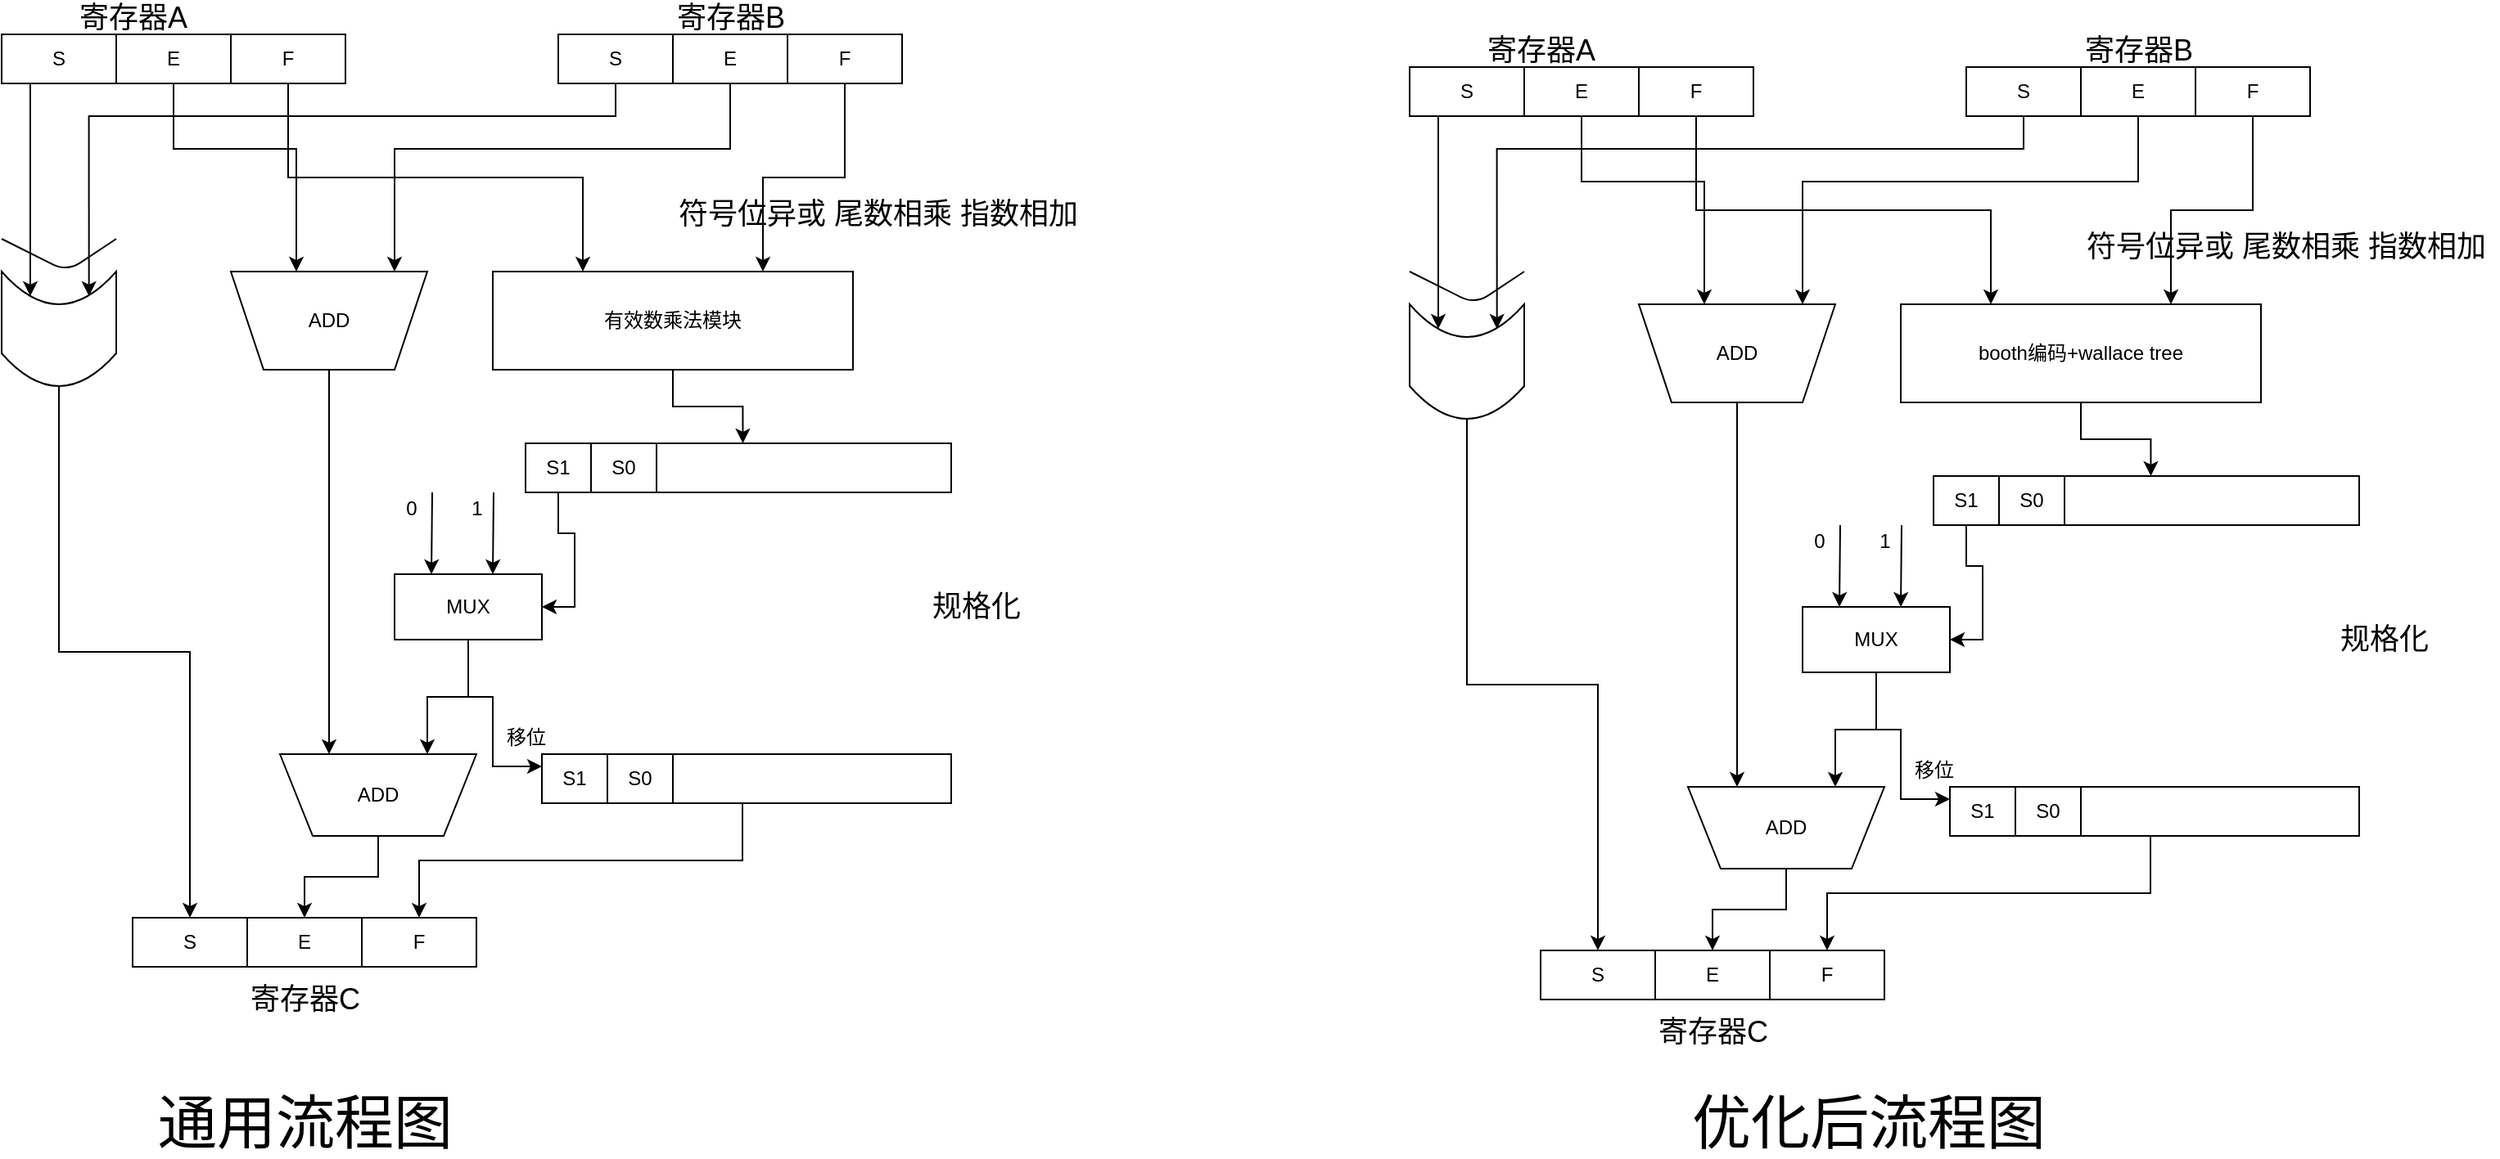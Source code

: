 <mxfile version="13.6.2" type="github" pages="3"><diagram id="7WeS4hsORN-UcDUyIBCY" name="浮点乘法流程图"><mxGraphModel dx="1955" dy="839" grid="1" gridSize="10" guides="1" tooltips="1" connect="1" arrows="1" fold="1" page="1" pageScale="1" pageWidth="3300" pageHeight="4681" math="0" shadow="0"><root><mxCell id="z3bArjThIPDqahTBfxtN-0"/><mxCell id="z3bArjThIPDqahTBfxtN-1" parent="z3bArjThIPDqahTBfxtN-0"/><mxCell id="z3bArjThIPDqahTBfxtN-2" style="edgeStyle=orthogonalEdgeStyle;rounded=0;orthogonalLoop=1;jettySize=auto;html=1;exitX=0.25;exitY=1;exitDx=0;exitDy=0;entryX=0.786;entryY=0.25;entryDx=0;entryDy=0;entryPerimeter=0;" edge="1" parent="z3bArjThIPDqahTBfxtN-1" source="z3bArjThIPDqahTBfxtN-3" target="z3bArjThIPDqahTBfxtN-17"><mxGeometry relative="1" as="geometry"/></mxCell><mxCell id="z3bArjThIPDqahTBfxtN-3" value="S" style="rounded=0;whiteSpace=wrap;html=1;" vertex="1" parent="z3bArjThIPDqahTBfxtN-1"><mxGeometry x="810" y="210" width="70" height="30" as="geometry"/></mxCell><mxCell id="z3bArjThIPDqahTBfxtN-4" style="edgeStyle=orthogonalEdgeStyle;rounded=0;orthogonalLoop=1;jettySize=auto;html=1;exitX=0.5;exitY=1;exitDx=0;exitDy=0;entryX=0.25;entryY=0;entryDx=0;entryDy=0;" edge="1" parent="z3bArjThIPDqahTBfxtN-1" source="z3bArjThIPDqahTBfxtN-5"><mxGeometry relative="1" as="geometry"><mxPoint x="990" y="355" as="targetPoint"/><Array as="points"><mxPoint x="915" y="280"/><mxPoint x="990" y="280"/></Array></mxGeometry></mxCell><mxCell id="z3bArjThIPDqahTBfxtN-5" value="E" style="rounded=0;whiteSpace=wrap;html=1;" vertex="1" parent="z3bArjThIPDqahTBfxtN-1"><mxGeometry x="880" y="210" width="70" height="30" as="geometry"/></mxCell><mxCell id="z3bArjThIPDqahTBfxtN-6" style="edgeStyle=orthogonalEdgeStyle;rounded=0;orthogonalLoop=1;jettySize=auto;html=1;exitX=0.5;exitY=1;exitDx=0;exitDy=0;entryX=0.25;entryY=0;entryDx=0;entryDy=0;" edge="1" parent="z3bArjThIPDqahTBfxtN-1" source="z3bArjThIPDqahTBfxtN-7" target="z3bArjThIPDqahTBfxtN-15"><mxGeometry relative="1" as="geometry"/></mxCell><mxCell id="z3bArjThIPDqahTBfxtN-7" value="F" style="rounded=0;whiteSpace=wrap;html=1;" vertex="1" parent="z3bArjThIPDqahTBfxtN-1"><mxGeometry x="950" y="210" width="70" height="30" as="geometry"/></mxCell><mxCell id="z3bArjThIPDqahTBfxtN-8" style="edgeStyle=orthogonalEdgeStyle;rounded=0;orthogonalLoop=1;jettySize=auto;html=1;exitX=0.5;exitY=1;exitDx=0;exitDy=0;entryX=0.786;entryY=0.762;entryDx=0;entryDy=0;entryPerimeter=0;" edge="1" parent="z3bArjThIPDqahTBfxtN-1" source="z3bArjThIPDqahTBfxtN-9" target="z3bArjThIPDqahTBfxtN-17"><mxGeometry relative="1" as="geometry"><Array as="points"><mxPoint x="1185" y="260"/><mxPoint x="863" y="260"/></Array></mxGeometry></mxCell><mxCell id="z3bArjThIPDqahTBfxtN-9" value="S" style="rounded=0;whiteSpace=wrap;html=1;" vertex="1" parent="z3bArjThIPDqahTBfxtN-1"><mxGeometry x="1150" y="210" width="70" height="30" as="geometry"/></mxCell><mxCell id="z3bArjThIPDqahTBfxtN-10" style="edgeStyle=orthogonalEdgeStyle;rounded=0;orthogonalLoop=1;jettySize=auto;html=1;exitX=0.5;exitY=1;exitDx=0;exitDy=0;entryX=0.75;entryY=0;entryDx=0;entryDy=0;" edge="1" parent="z3bArjThIPDqahTBfxtN-1" source="z3bArjThIPDqahTBfxtN-11"><mxGeometry relative="1" as="geometry"><mxPoint x="1050" y="355" as="targetPoint"/><Array as="points"><mxPoint x="1255" y="280"/><mxPoint x="1050" y="280"/></Array></mxGeometry></mxCell><mxCell id="z3bArjThIPDqahTBfxtN-11" value="E" style="rounded=0;whiteSpace=wrap;html=1;" vertex="1" parent="z3bArjThIPDqahTBfxtN-1"><mxGeometry x="1220" y="210" width="70" height="30" as="geometry"/></mxCell><mxCell id="z3bArjThIPDqahTBfxtN-12" style="edgeStyle=orthogonalEdgeStyle;rounded=0;orthogonalLoop=1;jettySize=auto;html=1;exitX=0.5;exitY=1;exitDx=0;exitDy=0;entryX=0.75;entryY=0;entryDx=0;entryDy=0;" edge="1" parent="z3bArjThIPDqahTBfxtN-1" source="z3bArjThIPDqahTBfxtN-13" target="z3bArjThIPDqahTBfxtN-15"><mxGeometry relative="1" as="geometry"/></mxCell><mxCell id="z3bArjThIPDqahTBfxtN-13" value="F" style="rounded=0;whiteSpace=wrap;html=1;" vertex="1" parent="z3bArjThIPDqahTBfxtN-1"><mxGeometry x="1290" y="210" width="70" height="30" as="geometry"/></mxCell><mxCell id="z3bArjThIPDqahTBfxtN-14" style="edgeStyle=orthogonalEdgeStyle;rounded=0;orthogonalLoop=1;jettySize=auto;html=1;exitX=0.5;exitY=1;exitDx=0;exitDy=0;entryX=0.293;entryY=0;entryDx=0;entryDy=0;entryPerimeter=0;" edge="1" parent="z3bArjThIPDqahTBfxtN-1" source="z3bArjThIPDqahTBfxtN-15" target="z3bArjThIPDqahTBfxtN-21"><mxGeometry relative="1" as="geometry"/></mxCell><mxCell id="z3bArjThIPDqahTBfxtN-15" value="有效数乘法模块" style="rounded=0;whiteSpace=wrap;html=1;" vertex="1" parent="z3bArjThIPDqahTBfxtN-1"><mxGeometry x="1110" y="355" width="220" height="60" as="geometry"/></mxCell><mxCell id="z3bArjThIPDqahTBfxtN-16" style="edgeStyle=orthogonalEdgeStyle;rounded=0;orthogonalLoop=1;jettySize=auto;html=1;exitX=0;exitY=0.5;exitDx=0;exitDy=0;" edge="1" parent="z3bArjThIPDqahTBfxtN-1" source="z3bArjThIPDqahTBfxtN-17" target="z3bArjThIPDqahTBfxtN-39"><mxGeometry relative="1" as="geometry"/></mxCell><mxCell id="z3bArjThIPDqahTBfxtN-17" value="" style="shape=dataStorage;whiteSpace=wrap;html=1;fixedSize=1;direction=north;" vertex="1" parent="z3bArjThIPDqahTBfxtN-1"><mxGeometry x="810" y="355" width="70" height="70" as="geometry"/></mxCell><mxCell id="z3bArjThIPDqahTBfxtN-18" value="" style="endArrow=none;html=1;" edge="1" parent="z3bArjThIPDqahTBfxtN-1"><mxGeometry width="50" height="50" relative="1" as="geometry"><mxPoint x="810" y="335" as="sourcePoint"/><mxPoint x="880" y="335" as="targetPoint"/><Array as="points"><mxPoint x="850" y="355"/></Array></mxGeometry></mxCell><mxCell id="z3bArjThIPDqahTBfxtN-19" style="edgeStyle=orthogonalEdgeStyle;rounded=0;orthogonalLoop=1;jettySize=auto;html=1;exitX=0.5;exitY=0;exitDx=0;exitDy=0;entryX=0.75;entryY=1;entryDx=0;entryDy=0;" edge="1" parent="z3bArjThIPDqahTBfxtN-1" source="z3bArjThIPDqahTBfxtN-20" target="z3bArjThIPDqahTBfxtN-26"><mxGeometry relative="1" as="geometry"/></mxCell><mxCell id="z3bArjThIPDqahTBfxtN-20" value="ADD" style="shape=trapezoid;perimeter=trapezoidPerimeter;whiteSpace=wrap;html=1;fixedSize=1;direction=west;" vertex="1" parent="z3bArjThIPDqahTBfxtN-1"><mxGeometry x="950" y="355" width="120" height="60" as="geometry"/></mxCell><mxCell id="z3bArjThIPDqahTBfxtN-21" value="" style="rounded=0;whiteSpace=wrap;html=1;" vertex="1" parent="z3bArjThIPDqahTBfxtN-1"><mxGeometry x="1210" y="460" width="180" height="30" as="geometry"/></mxCell><mxCell id="z3bArjThIPDqahTBfxtN-22" value="S0" style="rounded=0;whiteSpace=wrap;html=1;" vertex="1" parent="z3bArjThIPDqahTBfxtN-1"><mxGeometry x="1170" y="460" width="40" height="30" as="geometry"/></mxCell><mxCell id="z3bArjThIPDqahTBfxtN-23" style="edgeStyle=orthogonalEdgeStyle;rounded=0;orthogonalLoop=1;jettySize=auto;html=1;exitX=0.5;exitY=1;exitDx=0;exitDy=0;entryX=1;entryY=0.5;entryDx=0;entryDy=0;" edge="1" parent="z3bArjThIPDqahTBfxtN-1" source="z3bArjThIPDqahTBfxtN-24" target="z3bArjThIPDqahTBfxtN-29"><mxGeometry relative="1" as="geometry"/></mxCell><mxCell id="z3bArjThIPDqahTBfxtN-24" value="S1" style="rounded=0;whiteSpace=wrap;html=1;" vertex="1" parent="z3bArjThIPDqahTBfxtN-1"><mxGeometry x="1130" y="460" width="40" height="30" as="geometry"/></mxCell><mxCell id="z3bArjThIPDqahTBfxtN-25" style="edgeStyle=orthogonalEdgeStyle;rounded=0;orthogonalLoop=1;jettySize=auto;html=1;exitX=0.5;exitY=0;exitDx=0;exitDy=0;entryX=0.5;entryY=0;entryDx=0;entryDy=0;" edge="1" parent="z3bArjThIPDqahTBfxtN-1" source="z3bArjThIPDqahTBfxtN-26" target="z3bArjThIPDqahTBfxtN-40"><mxGeometry relative="1" as="geometry"/></mxCell><mxCell id="z3bArjThIPDqahTBfxtN-26" value="ADD" style="shape=trapezoid;perimeter=trapezoidPerimeter;whiteSpace=wrap;html=1;fixedSize=1;direction=west;" vertex="1" parent="z3bArjThIPDqahTBfxtN-1"><mxGeometry x="980" y="650" width="120" height="50" as="geometry"/></mxCell><mxCell id="z3bArjThIPDqahTBfxtN-27" style="edgeStyle=orthogonalEdgeStyle;rounded=0;orthogonalLoop=1;jettySize=auto;html=1;exitX=0.5;exitY=1;exitDx=0;exitDy=0;entryX=0.25;entryY=1;entryDx=0;entryDy=0;" edge="1" parent="z3bArjThIPDqahTBfxtN-1" source="z3bArjThIPDqahTBfxtN-29" target="z3bArjThIPDqahTBfxtN-26"><mxGeometry relative="1" as="geometry"/></mxCell><mxCell id="z3bArjThIPDqahTBfxtN-28" style="edgeStyle=orthogonalEdgeStyle;rounded=0;orthogonalLoop=1;jettySize=auto;html=1;exitX=0.75;exitY=1;exitDx=0;exitDy=0;entryX=0;entryY=0.25;entryDx=0;entryDy=0;" edge="1" parent="z3bArjThIPDqahTBfxtN-1" source="z3bArjThIPDqahTBfxtN-29" target="z3bArjThIPDqahTBfxtN-37"><mxGeometry relative="1" as="geometry"><Array as="points"><mxPoint x="1095" y="580"/><mxPoint x="1095" y="615"/><mxPoint x="1110" y="615"/><mxPoint x="1110" y="658"/></Array></mxGeometry></mxCell><mxCell id="z3bArjThIPDqahTBfxtN-29" value="MUX" style="whiteSpace=wrap;html=1;" vertex="1" parent="z3bArjThIPDqahTBfxtN-1"><mxGeometry x="1050" y="540" width="90" height="40" as="geometry"/></mxCell><mxCell id="z3bArjThIPDqahTBfxtN-30" value="" style="endArrow=classic;html=1;entryX=0.25;entryY=0;entryDx=0;entryDy=0;" edge="1" parent="z3bArjThIPDqahTBfxtN-1" target="z3bArjThIPDqahTBfxtN-29"><mxGeometry width="50" height="50" relative="1" as="geometry"><mxPoint x="1073.0" y="490.0" as="sourcePoint"/><mxPoint x="1080" y="470" as="targetPoint"/></mxGeometry></mxCell><mxCell id="z3bArjThIPDqahTBfxtN-31" value="" style="endArrow=classic;html=1;entryX=0.25;entryY=0;entryDx=0;entryDy=0;" edge="1" parent="z3bArjThIPDqahTBfxtN-1"><mxGeometry width="50" height="50" relative="1" as="geometry"><mxPoint x="1110.5" y="490.0" as="sourcePoint"/><mxPoint x="1110" y="540.0" as="targetPoint"/></mxGeometry></mxCell><mxCell id="z3bArjThIPDqahTBfxtN-32" value="0" style="text;html=1;align=center;verticalAlign=middle;resizable=0;points=[];autosize=1;" vertex="1" parent="z3bArjThIPDqahTBfxtN-1"><mxGeometry x="1050" y="490" width="20" height="20" as="geometry"/></mxCell><mxCell id="z3bArjThIPDqahTBfxtN-33" value="1" style="text;html=1;align=center;verticalAlign=middle;resizable=0;points=[];autosize=1;" vertex="1" parent="z3bArjThIPDqahTBfxtN-1"><mxGeometry x="1090" y="490" width="20" height="20" as="geometry"/></mxCell><mxCell id="z3bArjThIPDqahTBfxtN-34" style="edgeStyle=orthogonalEdgeStyle;rounded=0;orthogonalLoop=1;jettySize=auto;html=1;exitX=0.25;exitY=1;exitDx=0;exitDy=0;" edge="1" parent="z3bArjThIPDqahTBfxtN-1" source="z3bArjThIPDqahTBfxtN-35" target="z3bArjThIPDqahTBfxtN-41"><mxGeometry relative="1" as="geometry"/></mxCell><mxCell id="z3bArjThIPDqahTBfxtN-35" value="" style="rounded=0;whiteSpace=wrap;html=1;" vertex="1" parent="z3bArjThIPDqahTBfxtN-1"><mxGeometry x="1220" y="650" width="170" height="30" as="geometry"/></mxCell><mxCell id="z3bArjThIPDqahTBfxtN-36" value="S0" style="rounded=0;whiteSpace=wrap;html=1;" vertex="1" parent="z3bArjThIPDqahTBfxtN-1"><mxGeometry x="1180" y="650" width="40" height="30" as="geometry"/></mxCell><mxCell id="z3bArjThIPDqahTBfxtN-37" value="S1" style="rounded=0;whiteSpace=wrap;html=1;" vertex="1" parent="z3bArjThIPDqahTBfxtN-1"><mxGeometry x="1140" y="650" width="40" height="30" as="geometry"/></mxCell><mxCell id="z3bArjThIPDqahTBfxtN-38" value="移位" style="text;html=1;align=center;verticalAlign=middle;resizable=0;points=[];autosize=1;" vertex="1" parent="z3bArjThIPDqahTBfxtN-1"><mxGeometry x="1110" y="630" width="40" height="20" as="geometry"/></mxCell><mxCell id="z3bArjThIPDqahTBfxtN-39" value="S" style="rounded=0;whiteSpace=wrap;html=1;" vertex="1" parent="z3bArjThIPDqahTBfxtN-1"><mxGeometry x="890" y="750" width="70" height="30" as="geometry"/></mxCell><mxCell id="z3bArjThIPDqahTBfxtN-40" value="E" style="rounded=0;whiteSpace=wrap;html=1;" vertex="1" parent="z3bArjThIPDqahTBfxtN-1"><mxGeometry x="960" y="750" width="70" height="30" as="geometry"/></mxCell><mxCell id="z3bArjThIPDqahTBfxtN-41" value="F" style="rounded=0;whiteSpace=wrap;html=1;" vertex="1" parent="z3bArjThIPDqahTBfxtN-1"><mxGeometry x="1030" y="750" width="70" height="30" as="geometry"/></mxCell><mxCell id="z3bArjThIPDqahTBfxtN-42" value="&lt;font style=&quot;font-size: 18px&quot;&gt;寄存器A&lt;/font&gt;" style="text;html=1;align=center;verticalAlign=middle;resizable=0;points=[];autosize=1;" vertex="1" parent="z3bArjThIPDqahTBfxtN-1"><mxGeometry x="850" y="190" width="80" height="20" as="geometry"/></mxCell><mxCell id="z3bArjThIPDqahTBfxtN-43" value="&lt;font style=&quot;font-size: 18px&quot;&gt;寄存器B&lt;/font&gt;" style="text;html=1;align=center;verticalAlign=middle;resizable=0;points=[];autosize=1;" vertex="1" parent="z3bArjThIPDqahTBfxtN-1"><mxGeometry x="1215" y="190" width="80" height="20" as="geometry"/></mxCell><mxCell id="z3bArjThIPDqahTBfxtN-44" value="&lt;font style=&quot;font-size: 18px&quot;&gt;寄存器C&lt;/font&gt;" style="text;html=1;align=center;verticalAlign=middle;resizable=0;points=[];autosize=1;" vertex="1" parent="z3bArjThIPDqahTBfxtN-1"><mxGeometry x="955" y="790" width="80" height="20" as="geometry"/></mxCell><mxCell id="z3bArjThIPDqahTBfxtN-45" value="&lt;font style=&quot;font-size: 18px&quot;&gt;符号位异或 尾数相乘 指数相加&lt;/font&gt;" style="text;html=1;align=center;verticalAlign=middle;resizable=0;points=[];autosize=1;" vertex="1" parent="z3bArjThIPDqahTBfxtN-1"><mxGeometry x="1215" y="310" width="260" height="20" as="geometry"/></mxCell><mxCell id="z3bArjThIPDqahTBfxtN-46" value="&lt;font style=&quot;font-size: 18px&quot;&gt;规格化&lt;/font&gt;" style="text;html=1;align=center;verticalAlign=middle;resizable=0;points=[];autosize=1;" vertex="1" parent="z3bArjThIPDqahTBfxtN-1"><mxGeometry x="1370" y="550" width="70" height="20" as="geometry"/></mxCell><mxCell id="z3bArjThIPDqahTBfxtN-47" style="edgeStyle=orthogonalEdgeStyle;rounded=0;orthogonalLoop=1;jettySize=auto;html=1;exitX=0.25;exitY=1;exitDx=0;exitDy=0;entryX=0.786;entryY=0.25;entryDx=0;entryDy=0;entryPerimeter=0;" edge="1" parent="z3bArjThIPDqahTBfxtN-1" source="z3bArjThIPDqahTBfxtN-48" target="z3bArjThIPDqahTBfxtN-62"><mxGeometry relative="1" as="geometry"/></mxCell><mxCell id="z3bArjThIPDqahTBfxtN-48" value="S" style="rounded=0;whiteSpace=wrap;html=1;" vertex="1" parent="z3bArjThIPDqahTBfxtN-1"><mxGeometry x="1670" y="230" width="70" height="30" as="geometry"/></mxCell><mxCell id="z3bArjThIPDqahTBfxtN-49" style="edgeStyle=orthogonalEdgeStyle;rounded=0;orthogonalLoop=1;jettySize=auto;html=1;exitX=0.5;exitY=1;exitDx=0;exitDy=0;entryX=0.25;entryY=0;entryDx=0;entryDy=0;" edge="1" parent="z3bArjThIPDqahTBfxtN-1" source="z3bArjThIPDqahTBfxtN-50"><mxGeometry relative="1" as="geometry"><mxPoint x="1850" y="375" as="targetPoint"/><Array as="points"><mxPoint x="1775" y="300"/><mxPoint x="1850" y="300"/></Array></mxGeometry></mxCell><mxCell id="z3bArjThIPDqahTBfxtN-50" value="E" style="rounded=0;whiteSpace=wrap;html=1;" vertex="1" parent="z3bArjThIPDqahTBfxtN-1"><mxGeometry x="1740" y="230" width="70" height="30" as="geometry"/></mxCell><mxCell id="z3bArjThIPDqahTBfxtN-51" style="edgeStyle=orthogonalEdgeStyle;rounded=0;orthogonalLoop=1;jettySize=auto;html=1;exitX=0.5;exitY=1;exitDx=0;exitDy=0;entryX=0.25;entryY=0;entryDx=0;entryDy=0;" edge="1" parent="z3bArjThIPDqahTBfxtN-1" source="z3bArjThIPDqahTBfxtN-52" target="z3bArjThIPDqahTBfxtN-60"><mxGeometry relative="1" as="geometry"/></mxCell><mxCell id="z3bArjThIPDqahTBfxtN-52" value="F" style="rounded=0;whiteSpace=wrap;html=1;" vertex="1" parent="z3bArjThIPDqahTBfxtN-1"><mxGeometry x="1810" y="230" width="70" height="30" as="geometry"/></mxCell><mxCell id="z3bArjThIPDqahTBfxtN-53" style="edgeStyle=orthogonalEdgeStyle;rounded=0;orthogonalLoop=1;jettySize=auto;html=1;exitX=0.5;exitY=1;exitDx=0;exitDy=0;entryX=0.786;entryY=0.762;entryDx=0;entryDy=0;entryPerimeter=0;" edge="1" parent="z3bArjThIPDqahTBfxtN-1" source="z3bArjThIPDqahTBfxtN-54" target="z3bArjThIPDqahTBfxtN-62"><mxGeometry relative="1" as="geometry"><Array as="points"><mxPoint x="2045" y="280"/><mxPoint x="1723" y="280"/></Array></mxGeometry></mxCell><mxCell id="z3bArjThIPDqahTBfxtN-54" value="S" style="rounded=0;whiteSpace=wrap;html=1;" vertex="1" parent="z3bArjThIPDqahTBfxtN-1"><mxGeometry x="2010" y="230" width="70" height="30" as="geometry"/></mxCell><mxCell id="z3bArjThIPDqahTBfxtN-55" style="edgeStyle=orthogonalEdgeStyle;rounded=0;orthogonalLoop=1;jettySize=auto;html=1;exitX=0.5;exitY=1;exitDx=0;exitDy=0;entryX=0.75;entryY=0;entryDx=0;entryDy=0;" edge="1" parent="z3bArjThIPDqahTBfxtN-1" source="z3bArjThIPDqahTBfxtN-56"><mxGeometry relative="1" as="geometry"><mxPoint x="1910" y="375" as="targetPoint"/><Array as="points"><mxPoint x="2115" y="300"/><mxPoint x="1910" y="300"/></Array></mxGeometry></mxCell><mxCell id="z3bArjThIPDqahTBfxtN-56" value="E" style="rounded=0;whiteSpace=wrap;html=1;" vertex="1" parent="z3bArjThIPDqahTBfxtN-1"><mxGeometry x="2080" y="230" width="70" height="30" as="geometry"/></mxCell><mxCell id="z3bArjThIPDqahTBfxtN-57" style="edgeStyle=orthogonalEdgeStyle;rounded=0;orthogonalLoop=1;jettySize=auto;html=1;exitX=0.5;exitY=1;exitDx=0;exitDy=0;entryX=0.75;entryY=0;entryDx=0;entryDy=0;" edge="1" parent="z3bArjThIPDqahTBfxtN-1" source="z3bArjThIPDqahTBfxtN-58" target="z3bArjThIPDqahTBfxtN-60"><mxGeometry relative="1" as="geometry"/></mxCell><mxCell id="z3bArjThIPDqahTBfxtN-58" value="F" style="rounded=0;whiteSpace=wrap;html=1;" vertex="1" parent="z3bArjThIPDqahTBfxtN-1"><mxGeometry x="2150" y="230" width="70" height="30" as="geometry"/></mxCell><mxCell id="z3bArjThIPDqahTBfxtN-59" style="edgeStyle=orthogonalEdgeStyle;rounded=0;orthogonalLoop=1;jettySize=auto;html=1;exitX=0.5;exitY=1;exitDx=0;exitDy=0;entryX=0.293;entryY=0;entryDx=0;entryDy=0;entryPerimeter=0;" edge="1" parent="z3bArjThIPDqahTBfxtN-1" source="z3bArjThIPDqahTBfxtN-60" target="z3bArjThIPDqahTBfxtN-66"><mxGeometry relative="1" as="geometry"/></mxCell><mxCell id="z3bArjThIPDqahTBfxtN-60" value="booth编码+wallace tree" style="rounded=0;whiteSpace=wrap;html=1;" vertex="1" parent="z3bArjThIPDqahTBfxtN-1"><mxGeometry x="1970" y="375" width="220" height="60" as="geometry"/></mxCell><mxCell id="z3bArjThIPDqahTBfxtN-61" style="edgeStyle=orthogonalEdgeStyle;rounded=0;orthogonalLoop=1;jettySize=auto;html=1;exitX=0;exitY=0.5;exitDx=0;exitDy=0;" edge="1" parent="z3bArjThIPDqahTBfxtN-1" source="z3bArjThIPDqahTBfxtN-62" target="z3bArjThIPDqahTBfxtN-84"><mxGeometry relative="1" as="geometry"/></mxCell><mxCell id="z3bArjThIPDqahTBfxtN-62" value="" style="shape=dataStorage;whiteSpace=wrap;html=1;fixedSize=1;direction=north;" vertex="1" parent="z3bArjThIPDqahTBfxtN-1"><mxGeometry x="1670" y="375" width="70" height="70" as="geometry"/></mxCell><mxCell id="z3bArjThIPDqahTBfxtN-63" value="" style="endArrow=none;html=1;" edge="1" parent="z3bArjThIPDqahTBfxtN-1"><mxGeometry width="50" height="50" relative="1" as="geometry"><mxPoint x="1670" y="355" as="sourcePoint"/><mxPoint x="1740" y="355" as="targetPoint"/><Array as="points"><mxPoint x="1710" y="375"/></Array></mxGeometry></mxCell><mxCell id="z3bArjThIPDqahTBfxtN-64" style="edgeStyle=orthogonalEdgeStyle;rounded=0;orthogonalLoop=1;jettySize=auto;html=1;exitX=0.5;exitY=0;exitDx=0;exitDy=0;entryX=0.75;entryY=1;entryDx=0;entryDy=0;" edge="1" parent="z3bArjThIPDqahTBfxtN-1" source="z3bArjThIPDqahTBfxtN-65" target="z3bArjThIPDqahTBfxtN-71"><mxGeometry relative="1" as="geometry"/></mxCell><mxCell id="z3bArjThIPDqahTBfxtN-65" value="ADD" style="shape=trapezoid;perimeter=trapezoidPerimeter;whiteSpace=wrap;html=1;fixedSize=1;direction=west;" vertex="1" parent="z3bArjThIPDqahTBfxtN-1"><mxGeometry x="1810" y="375" width="120" height="60" as="geometry"/></mxCell><mxCell id="z3bArjThIPDqahTBfxtN-66" value="" style="rounded=0;whiteSpace=wrap;html=1;" vertex="1" parent="z3bArjThIPDqahTBfxtN-1"><mxGeometry x="2070" y="480" width="180" height="30" as="geometry"/></mxCell><mxCell id="z3bArjThIPDqahTBfxtN-67" value="S0" style="rounded=0;whiteSpace=wrap;html=1;" vertex="1" parent="z3bArjThIPDqahTBfxtN-1"><mxGeometry x="2030" y="480" width="40" height="30" as="geometry"/></mxCell><mxCell id="z3bArjThIPDqahTBfxtN-68" style="edgeStyle=orthogonalEdgeStyle;rounded=0;orthogonalLoop=1;jettySize=auto;html=1;exitX=0.5;exitY=1;exitDx=0;exitDy=0;entryX=1;entryY=0.5;entryDx=0;entryDy=0;" edge="1" parent="z3bArjThIPDqahTBfxtN-1" source="z3bArjThIPDqahTBfxtN-69" target="z3bArjThIPDqahTBfxtN-74"><mxGeometry relative="1" as="geometry"/></mxCell><mxCell id="z3bArjThIPDqahTBfxtN-69" value="S1" style="rounded=0;whiteSpace=wrap;html=1;" vertex="1" parent="z3bArjThIPDqahTBfxtN-1"><mxGeometry x="1990" y="480" width="40" height="30" as="geometry"/></mxCell><mxCell id="z3bArjThIPDqahTBfxtN-70" style="edgeStyle=orthogonalEdgeStyle;rounded=0;orthogonalLoop=1;jettySize=auto;html=1;exitX=0.5;exitY=0;exitDx=0;exitDy=0;entryX=0.5;entryY=0;entryDx=0;entryDy=0;" edge="1" parent="z3bArjThIPDqahTBfxtN-1" source="z3bArjThIPDqahTBfxtN-71" target="z3bArjThIPDqahTBfxtN-85"><mxGeometry relative="1" as="geometry"/></mxCell><mxCell id="z3bArjThIPDqahTBfxtN-71" value="ADD" style="shape=trapezoid;perimeter=trapezoidPerimeter;whiteSpace=wrap;html=1;fixedSize=1;direction=west;" vertex="1" parent="z3bArjThIPDqahTBfxtN-1"><mxGeometry x="1840" y="670" width="120" height="50" as="geometry"/></mxCell><mxCell id="z3bArjThIPDqahTBfxtN-72" style="edgeStyle=orthogonalEdgeStyle;rounded=0;orthogonalLoop=1;jettySize=auto;html=1;exitX=0.5;exitY=1;exitDx=0;exitDy=0;entryX=0.25;entryY=1;entryDx=0;entryDy=0;" edge="1" parent="z3bArjThIPDqahTBfxtN-1" source="z3bArjThIPDqahTBfxtN-74" target="z3bArjThIPDqahTBfxtN-71"><mxGeometry relative="1" as="geometry"/></mxCell><mxCell id="z3bArjThIPDqahTBfxtN-73" style="edgeStyle=orthogonalEdgeStyle;rounded=0;orthogonalLoop=1;jettySize=auto;html=1;exitX=0.75;exitY=1;exitDx=0;exitDy=0;entryX=0;entryY=0.25;entryDx=0;entryDy=0;" edge="1" parent="z3bArjThIPDqahTBfxtN-1" source="z3bArjThIPDqahTBfxtN-74" target="z3bArjThIPDqahTBfxtN-82"><mxGeometry relative="1" as="geometry"><Array as="points"><mxPoint x="1955" y="600"/><mxPoint x="1955" y="635"/><mxPoint x="1970" y="635"/><mxPoint x="1970" y="678"/></Array></mxGeometry></mxCell><mxCell id="z3bArjThIPDqahTBfxtN-74" value="MUX" style="whiteSpace=wrap;html=1;" vertex="1" parent="z3bArjThIPDqahTBfxtN-1"><mxGeometry x="1910" y="560" width="90" height="40" as="geometry"/></mxCell><mxCell id="z3bArjThIPDqahTBfxtN-75" value="" style="endArrow=classic;html=1;entryX=0.25;entryY=0;entryDx=0;entryDy=0;" edge="1" parent="z3bArjThIPDqahTBfxtN-1" target="z3bArjThIPDqahTBfxtN-74"><mxGeometry width="50" height="50" relative="1" as="geometry"><mxPoint x="1933.0" y="510.0" as="sourcePoint"/><mxPoint x="1940" y="490" as="targetPoint"/></mxGeometry></mxCell><mxCell id="z3bArjThIPDqahTBfxtN-76" value="" style="endArrow=classic;html=1;entryX=0.25;entryY=0;entryDx=0;entryDy=0;" edge="1" parent="z3bArjThIPDqahTBfxtN-1"><mxGeometry width="50" height="50" relative="1" as="geometry"><mxPoint x="1970.5" y="510.0" as="sourcePoint"/><mxPoint x="1970" y="560.0" as="targetPoint"/></mxGeometry></mxCell><mxCell id="z3bArjThIPDqahTBfxtN-77" value="0" style="text;html=1;align=center;verticalAlign=middle;resizable=0;points=[];autosize=1;" vertex="1" parent="z3bArjThIPDqahTBfxtN-1"><mxGeometry x="1910" y="510" width="20" height="20" as="geometry"/></mxCell><mxCell id="z3bArjThIPDqahTBfxtN-78" value="1" style="text;html=1;align=center;verticalAlign=middle;resizable=0;points=[];autosize=1;" vertex="1" parent="z3bArjThIPDqahTBfxtN-1"><mxGeometry x="1950" y="510" width="20" height="20" as="geometry"/></mxCell><mxCell id="z3bArjThIPDqahTBfxtN-79" style="edgeStyle=orthogonalEdgeStyle;rounded=0;orthogonalLoop=1;jettySize=auto;html=1;exitX=0.25;exitY=1;exitDx=0;exitDy=0;" edge="1" parent="z3bArjThIPDqahTBfxtN-1" source="z3bArjThIPDqahTBfxtN-80" target="z3bArjThIPDqahTBfxtN-86"><mxGeometry relative="1" as="geometry"/></mxCell><mxCell id="z3bArjThIPDqahTBfxtN-80" value="" style="rounded=0;whiteSpace=wrap;html=1;" vertex="1" parent="z3bArjThIPDqahTBfxtN-1"><mxGeometry x="2080" y="670" width="170" height="30" as="geometry"/></mxCell><mxCell id="z3bArjThIPDqahTBfxtN-81" value="S0" style="rounded=0;whiteSpace=wrap;html=1;" vertex="1" parent="z3bArjThIPDqahTBfxtN-1"><mxGeometry x="2040" y="670" width="40" height="30" as="geometry"/></mxCell><mxCell id="z3bArjThIPDqahTBfxtN-82" value="S1" style="rounded=0;whiteSpace=wrap;html=1;" vertex="1" parent="z3bArjThIPDqahTBfxtN-1"><mxGeometry x="2000" y="670" width="40" height="30" as="geometry"/></mxCell><mxCell id="z3bArjThIPDqahTBfxtN-83" value="移位" style="text;html=1;align=center;verticalAlign=middle;resizable=0;points=[];autosize=1;" vertex="1" parent="z3bArjThIPDqahTBfxtN-1"><mxGeometry x="1970" y="650" width="40" height="20" as="geometry"/></mxCell><mxCell id="z3bArjThIPDqahTBfxtN-84" value="S" style="rounded=0;whiteSpace=wrap;html=1;" vertex="1" parent="z3bArjThIPDqahTBfxtN-1"><mxGeometry x="1750" y="770" width="70" height="30" as="geometry"/></mxCell><mxCell id="z3bArjThIPDqahTBfxtN-85" value="E" style="rounded=0;whiteSpace=wrap;html=1;" vertex="1" parent="z3bArjThIPDqahTBfxtN-1"><mxGeometry x="1820" y="770" width="70" height="30" as="geometry"/></mxCell><mxCell id="z3bArjThIPDqahTBfxtN-86" value="F" style="rounded=0;whiteSpace=wrap;html=1;" vertex="1" parent="z3bArjThIPDqahTBfxtN-1"><mxGeometry x="1890" y="770" width="70" height="30" as="geometry"/></mxCell><mxCell id="z3bArjThIPDqahTBfxtN-87" value="&lt;font style=&quot;font-size: 18px&quot;&gt;寄存器A&lt;/font&gt;" style="text;html=1;align=center;verticalAlign=middle;resizable=0;points=[];autosize=1;" vertex="1" parent="z3bArjThIPDqahTBfxtN-1"><mxGeometry x="1710" y="210" width="80" height="20" as="geometry"/></mxCell><mxCell id="z3bArjThIPDqahTBfxtN-88" value="&lt;font style=&quot;font-size: 18px&quot;&gt;寄存器B&lt;/font&gt;" style="text;html=1;align=center;verticalAlign=middle;resizable=0;points=[];autosize=1;" vertex="1" parent="z3bArjThIPDqahTBfxtN-1"><mxGeometry x="2075" y="210" width="80" height="20" as="geometry"/></mxCell><mxCell id="z3bArjThIPDqahTBfxtN-89" value="&lt;font style=&quot;font-size: 18px&quot;&gt;寄存器C&lt;/font&gt;" style="text;html=1;align=center;verticalAlign=middle;resizable=0;points=[];autosize=1;" vertex="1" parent="z3bArjThIPDqahTBfxtN-1"><mxGeometry x="1815" y="810" width="80" height="20" as="geometry"/></mxCell><mxCell id="z3bArjThIPDqahTBfxtN-90" value="&lt;font style=&quot;font-size: 18px&quot;&gt;符号位异或 尾数相乘 指数相加&lt;/font&gt;" style="text;html=1;align=center;verticalAlign=middle;resizable=0;points=[];autosize=1;" vertex="1" parent="z3bArjThIPDqahTBfxtN-1"><mxGeometry x="2075" y="330" width="260" height="20" as="geometry"/></mxCell><mxCell id="z3bArjThIPDqahTBfxtN-91" value="&lt;font style=&quot;font-size: 18px&quot;&gt;规格化&lt;/font&gt;" style="text;html=1;align=center;verticalAlign=middle;resizable=0;points=[];autosize=1;" vertex="1" parent="z3bArjThIPDqahTBfxtN-1"><mxGeometry x="2230" y="570" width="70" height="20" as="geometry"/></mxCell><mxCell id="z3bArjThIPDqahTBfxtN-92" value="&lt;font style=&quot;font-size: 36px&quot;&gt;通用流程图&lt;/font&gt;" style="text;html=1;align=center;verticalAlign=middle;resizable=0;points=[];autosize=1;" vertex="1" parent="z3bArjThIPDqahTBfxtN-1"><mxGeometry x="895" y="860" width="200" height="30" as="geometry"/></mxCell><mxCell id="z3bArjThIPDqahTBfxtN-93" value="&lt;span style=&quot;font-size: 36px&quot;&gt;优化后流程图&lt;/span&gt;" style="text;html=1;align=center;verticalAlign=middle;resizable=0;points=[];autosize=1;" vertex="1" parent="z3bArjThIPDqahTBfxtN-1"><mxGeometry x="1835" y="860" width="230" height="30" as="geometry"/></mxCell></root></mxGraphModel></diagram><diagram id="PmYAKYWkduokmNk0BmDz" name="浮点乘法框架图"><mxGraphModel dx="4155" dy="-2898" grid="1" gridSize="10" guides="1" tooltips="1" connect="1" arrows="1" fold="1" page="1" pageScale="1" pageWidth="3300" pageHeight="4681" math="0" shadow="0"><root><mxCell id="7D8aL0QaKgeea2KDEKGH-0"/><mxCell id="7D8aL0QaKgeea2KDEKGH-1" parent="7D8aL0QaKgeea2KDEKGH-0"/><mxCell id="imj3ln7Sk-6pafLC9pEd-0" value="" style="rounded=0;whiteSpace=wrap;html=1;" vertex="1" parent="7D8aL0QaKgeea2KDEKGH-1"><mxGeometry x="1683" y="6510" width="1043.55" height="800" as="geometry"/></mxCell><mxCell id="imj3ln7Sk-6pafLC9pEd-1" style="edgeStyle=orthogonalEdgeStyle;rounded=0;orthogonalLoop=1;jettySize=auto;html=1;exitX=1;exitY=0.5;exitDx=0;exitDy=0;entryX=0;entryY=0.25;entryDx=0;entryDy=0;" edge="1" parent="7D8aL0QaKgeea2KDEKGH-1" source="imj3ln7Sk-6pafLC9pEd-2" target="imj3ln7Sk-6pafLC9pEd-16"><mxGeometry relative="1" as="geometry"/></mxCell><mxCell id="imj3ln7Sk-6pafLC9pEd-2" value="&lt;font style=&quot;font-size: 48px&quot;&gt;booth乘法&lt;/font&gt;" style="rounded=0;whiteSpace=wrap;html=1;" vertex="1" parent="7D8aL0QaKgeea2KDEKGH-1"><mxGeometry x="2054.61" y="6880" width="260" height="90" as="geometry"/></mxCell><mxCell id="imj3ln7Sk-6pafLC9pEd-3" style="edgeStyle=orthogonalEdgeStyle;rounded=0;orthogonalLoop=1;jettySize=auto;html=1;exitX=1;exitY=0.5;exitDx=0;exitDy=0;entryX=0;entryY=0.5;entryDx=0;entryDy=0;" edge="1" parent="7D8aL0QaKgeea2KDEKGH-1" source="imj3ln7Sk-6pafLC9pEd-4" target="imj3ln7Sk-6pafLC9pEd-6"><mxGeometry relative="1" as="geometry"/></mxCell><mxCell id="imj3ln7Sk-6pafLC9pEd-4" value="&lt;font style=&quot;font-size: 24px&quot;&gt;输入特殊情况判断&lt;/font&gt;" style="rounded=0;whiteSpace=wrap;html=1;" vertex="1" parent="7D8aL0QaKgeea2KDEKGH-1"><mxGeometry x="1748.88" y="7090" width="100.88" height="140" as="geometry"/></mxCell><mxCell id="imj3ln7Sk-6pafLC9pEd-5" style="edgeStyle=orthogonalEdgeStyle;rounded=0;orthogonalLoop=1;jettySize=auto;html=1;exitX=1;exitY=0.5;exitDx=0;exitDy=0;entryX=-0.009;entryY=0.854;entryDx=0;entryDy=0;entryPerimeter=0;" edge="1" parent="7D8aL0QaKgeea2KDEKGH-1" source="imj3ln7Sk-6pafLC9pEd-6" target="imj3ln7Sk-6pafLC9pEd-18"><mxGeometry relative="1" as="geometry"/></mxCell><mxCell id="imj3ln7Sk-6pafLC9pEd-6" value="&lt;font style=&quot;font-size: 48px&quot;&gt;特殊值处理&lt;/font&gt;" style="rounded=0;whiteSpace=wrap;html=1;" vertex="1" parent="7D8aL0QaKgeea2KDEKGH-1"><mxGeometry x="1934.37" y="7160" width="552.5" height="80" as="geometry"/></mxCell><mxCell id="imj3ln7Sk-6pafLC9pEd-7" style="edgeStyle=orthogonalEdgeStyle;rounded=0;orthogonalLoop=1;jettySize=auto;html=1;exitX=1;exitY=0.5;exitDx=0;exitDy=0;" edge="1" parent="7D8aL0QaKgeea2KDEKGH-1" source="imj3ln7Sk-6pafLC9pEd-8" target="imj3ln7Sk-6pafLC9pEd-18"><mxGeometry relative="1" as="geometry"/></mxCell><mxCell id="imj3ln7Sk-6pafLC9pEd-8" value="&lt;font style=&quot;font-size: 48px&quot;&gt;指数相加&lt;/font&gt;" style="rounded=0;whiteSpace=wrap;html=1;" vertex="1" parent="7D8aL0QaKgeea2KDEKGH-1"><mxGeometry x="1939.37" y="6740" width="545" height="100" as="geometry"/></mxCell><mxCell id="imj3ln7Sk-6pafLC9pEd-9" style="edgeStyle=orthogonalEdgeStyle;rounded=0;orthogonalLoop=1;jettySize=auto;html=1;exitX=1;exitY=0.5;exitDx=0;exitDy=0;entryX=0;entryY=0.25;entryDx=0;entryDy=0;" edge="1" parent="7D8aL0QaKgeea2KDEKGH-1" source="imj3ln7Sk-6pafLC9pEd-10" target="imj3ln7Sk-6pafLC9pEd-18"><mxGeometry relative="1" as="geometry"><Array as="points"><mxPoint x="2583" y="6645"/><mxPoint x="2583" y="6810"/><mxPoint x="2613" y="6810"/></Array></mxGeometry></mxCell><mxCell id="imj3ln7Sk-6pafLC9pEd-10" value="&lt;font style=&quot;font-size: 48px&quot;&gt;符号位运算&lt;/font&gt;" style="rounded=0;whiteSpace=wrap;html=1;" vertex="1" parent="7D8aL0QaKgeea2KDEKGH-1"><mxGeometry x="1941.87" y="6600" width="542.5" height="90" as="geometry"/></mxCell><mxCell id="imj3ln7Sk-6pafLC9pEd-11" style="edgeStyle=orthogonalEdgeStyle;rounded=0;orthogonalLoop=1;jettySize=auto;html=1;exitX=1;exitY=0.5;exitDx=0;exitDy=0;entryX=0;entryY=0.75;entryDx=0;entryDy=0;" edge="1" parent="7D8aL0QaKgeea2KDEKGH-1" source="imj3ln7Sk-6pafLC9pEd-12" target="imj3ln7Sk-6pafLC9pEd-16"><mxGeometry relative="1" as="geometry"/></mxCell><mxCell id="imj3ln7Sk-6pafLC9pEd-12" value="&lt;font style=&quot;font-size: 48px&quot;&gt;舍入&lt;/font&gt;" style="rounded=0;whiteSpace=wrap;html=1;" vertex="1" parent="7D8aL0QaKgeea2KDEKGH-1"><mxGeometry x="2054.37" y="7030" width="260.24" height="90" as="geometry"/></mxCell><mxCell id="imj3ln7Sk-6pafLC9pEd-13" style="edgeStyle=orthogonalEdgeStyle;rounded=0;orthogonalLoop=1;jettySize=auto;html=1;exitX=1;exitY=0.5;exitDx=0;exitDy=0;entryX=0;entryY=0.5;entryDx=0;entryDy=0;" edge="1" parent="7D8aL0QaKgeea2KDEKGH-1" source="imj3ln7Sk-6pafLC9pEd-14" target="imj3ln7Sk-6pafLC9pEd-8"><mxGeometry relative="1" as="geometry"/></mxCell><mxCell id="imj3ln7Sk-6pafLC9pEd-14" value="&lt;font style=&quot;font-size: 48px&quot;&gt;E&lt;/font&gt;" style="rounded=0;whiteSpace=wrap;html=1;" vertex="1" parent="7D8aL0QaKgeea2KDEKGH-1"><mxGeometry x="1783" y="6746.5" width="90" height="87" as="geometry"/></mxCell><mxCell id="imj3ln7Sk-6pafLC9pEd-15" style="edgeStyle=orthogonalEdgeStyle;rounded=0;orthogonalLoop=1;jettySize=auto;html=1;exitX=1;exitY=0.5;exitDx=0;exitDy=0;entryX=-0.031;entryY=0.709;entryDx=0;entryDy=0;entryPerimeter=0;" edge="1" parent="7D8aL0QaKgeea2KDEKGH-1" source="imj3ln7Sk-6pafLC9pEd-16" target="imj3ln7Sk-6pafLC9pEd-18"><mxGeometry relative="1" as="geometry"/></mxCell><mxCell id="imj3ln7Sk-6pafLC9pEd-16" value="&lt;font style=&quot;font-size: 48px&quot;&gt;ADD&lt;/font&gt;" style="rounded=0;whiteSpace=wrap;html=1;" vertex="1" parent="7D8aL0QaKgeea2KDEKGH-1"><mxGeometry x="2394.86" y="6920" width="81" height="190" as="geometry"/></mxCell><mxCell id="imj3ln7Sk-6pafLC9pEd-17" value="&lt;font style=&quot;font-size: 48px&quot;&gt;32bit浮点乘法运算&lt;/font&gt;" style="text;html=1;strokeColor=none;fillColor=none;align=center;verticalAlign=middle;whiteSpace=wrap;rounded=0;" vertex="1" parent="7D8aL0QaKgeea2KDEKGH-1"><mxGeometry x="1693" y="6520" width="420" height="40" as="geometry"/></mxCell><mxCell id="imj3ln7Sk-6pafLC9pEd-18" value="&lt;font style=&quot;font-size: 24px&quot;&gt;output&lt;/font&gt;" style="rounded=0;whiteSpace=wrap;html=1;" vertex="1" parent="7D8aL0QaKgeea2KDEKGH-1"><mxGeometry x="2613" y="6730" width="76" height="340" as="geometry"/></mxCell><mxCell id="imj3ln7Sk-6pafLC9pEd-19" value="" style="endArrow=classic;html=1;entryX=0.002;entryY=0.075;entryDx=0;entryDy=0;entryPerimeter=0;" edge="1" parent="7D8aL0QaKgeea2KDEKGH-1"><mxGeometry width="50" height="50" relative="1" as="geometry"><mxPoint x="1440.83" y="6668" as="sourcePoint"/><mxPoint x="1682.998" y="6670" as="targetPoint"/></mxGeometry></mxCell><mxCell id="imj3ln7Sk-6pafLC9pEd-20" value="&lt;font style=&quot;font-size: 24px&quot;&gt;clk&lt;/font&gt;" style="text;html=1;align=center;verticalAlign=middle;resizable=0;points=[];autosize=1;" vertex="1" parent="7D8aL0QaKgeea2KDEKGH-1"><mxGeometry x="1503.33" y="6640" width="40" height="20" as="geometry"/></mxCell><mxCell id="imj3ln7Sk-6pafLC9pEd-21" value="" style="endArrow=classic;html=1;entryX=0.001;entryY=0.048;entryDx=0;entryDy=0;entryPerimeter=0;" edge="1" parent="7D8aL0QaKgeea2KDEKGH-1"><mxGeometry width="50" height="50" relative="1" as="geometry"><mxPoint x="1439.75" y="6710.08" as="sourcePoint"/><mxPoint x="1680.834" y="6710" as="targetPoint"/></mxGeometry></mxCell><mxCell id="imj3ln7Sk-6pafLC9pEd-22" value="&lt;font style=&quot;font-size: 24px&quot;&gt;reset&lt;/font&gt;" style="text;html=1;align=center;verticalAlign=middle;resizable=0;points=[];autosize=1;" vertex="1" parent="7D8aL0QaKgeea2KDEKGH-1"><mxGeometry x="1485.83" y="6680" width="70" height="20" as="geometry"/></mxCell><mxCell id="imj3ln7Sk-6pafLC9pEd-23" value="" style="endArrow=classic;html=1;entryX=0.001;entryY=0.048;entryDx=0;entryDy=0;entryPerimeter=0;" edge="1" parent="7D8aL0QaKgeea2KDEKGH-1"><mxGeometry width="50" height="50" relative="1" as="geometry"><mxPoint x="1440.83" y="6910.08" as="sourcePoint"/><mxPoint x="1681.914" y="6910" as="targetPoint"/></mxGeometry></mxCell><mxCell id="imj3ln7Sk-6pafLC9pEd-24" value="" style="endArrow=classic;html=1;entryX=0.001;entryY=0.048;entryDx=0;entryDy=0;entryPerimeter=0;" edge="1" parent="7D8aL0QaKgeea2KDEKGH-1"><mxGeometry width="50" height="50" relative="1" as="geometry"><mxPoint x="1439.75" y="6750.08" as="sourcePoint"/><mxPoint x="1680.834" y="6750" as="targetPoint"/></mxGeometry></mxCell><mxCell id="imj3ln7Sk-6pafLC9pEd-25" value="" style="endArrow=classic;html=1;entryX=0.001;entryY=0.048;entryDx=0;entryDy=0;entryPerimeter=0;" edge="1" parent="7D8aL0QaKgeea2KDEKGH-1"><mxGeometry width="50" height="50" relative="1" as="geometry"><mxPoint x="1439.75" y="6790.08" as="sourcePoint"/><mxPoint x="1680.834" y="6790" as="targetPoint"/></mxGeometry></mxCell><mxCell id="imj3ln7Sk-6pafLC9pEd-26" value="" style="endArrow=classic;html=1;entryX=0.001;entryY=0.048;entryDx=0;entryDy=0;entryPerimeter=0;" edge="1" parent="7D8aL0QaKgeea2KDEKGH-1"><mxGeometry width="50" height="50" relative="1" as="geometry"><mxPoint x="1439.75" y="6830.08" as="sourcePoint"/><mxPoint x="1680.834" y="6830" as="targetPoint"/></mxGeometry></mxCell><mxCell id="imj3ln7Sk-6pafLC9pEd-27" value="" style="endArrow=classic;html=1;entryX=0.001;entryY=0.048;entryDx=0;entryDy=0;entryPerimeter=0;" edge="1" parent="7D8aL0QaKgeea2KDEKGH-1"><mxGeometry width="50" height="50" relative="1" as="geometry"><mxPoint x="1440.83" y="6870.08" as="sourcePoint"/><mxPoint x="1681.914" y="6870" as="targetPoint"/></mxGeometry></mxCell><mxCell id="imj3ln7Sk-6pafLC9pEd-28" value="&lt;font style=&quot;font-size: 24px&quot;&gt;sp_v1_q&lt;/font&gt;" style="text;html=1;align=center;verticalAlign=middle;resizable=0;points=[];autosize=1;" vertex="1" parent="7D8aL0QaKgeea2KDEKGH-1"><mxGeometry x="1463.33" y="6720" width="110" height="20" as="geometry"/></mxCell><mxCell id="imj3ln7Sk-6pafLC9pEd-29" value="&lt;font style=&quot;font-size: 24px&quot;&gt;hp_scalar_v1_q&lt;/font&gt;" style="text;html=1;align=center;verticalAlign=middle;resizable=0;points=[];autosize=1;" vertex="1" parent="7D8aL0QaKgeea2KDEKGH-1"><mxGeometry x="1433.33" y="6760" width="180" height="20" as="geometry"/></mxCell><mxCell id="imj3ln7Sk-6pafLC9pEd-30" value="&lt;font style=&quot;font-size: 24px&quot;&gt;hp_packed_v1_q&lt;/font&gt;" style="text;html=1;align=center;verticalAlign=middle;resizable=0;points=[];autosize=1;" vertex="1" parent="7D8aL0QaKgeea2KDEKGH-1"><mxGeometry x="1428.33" y="6800" width="200" height="20" as="geometry"/></mxCell><mxCell id="imj3ln7Sk-6pafLC9pEd-31" value="&lt;font style=&quot;font-size: 24px&quot;&gt;valid_mul_v1_q&lt;/font&gt;" style="text;html=1;align=center;verticalAlign=middle;resizable=0;points=[];autosize=1;" vertex="1" parent="7D8aL0QaKgeea2KDEKGH-1"><mxGeometry x="1425.83" y="6840" width="180" height="20" as="geometry"/></mxCell><mxCell id="imj3ln7Sk-6pafLC9pEd-32" value="&lt;font style=&quot;font-size: 24px&quot;&gt;negmul_v1_q&lt;/font&gt;" style="text;html=1;align=center;verticalAlign=middle;resizable=0;points=[];autosize=1;" vertex="1" parent="7D8aL0QaKgeea2KDEKGH-1"><mxGeometry x="1433.33" y="6880" width="160" height="20" as="geometry"/></mxCell><mxCell id="imj3ln7Sk-6pafLC9pEd-33" value="" style="endArrow=classic;html=1;entryX=0.001;entryY=0.048;entryDx=0;entryDy=0;entryPerimeter=0;" edge="1" parent="7D8aL0QaKgeea2KDEKGH-1"><mxGeometry width="50" height="50" relative="1" as="geometry"><mxPoint x="1439.75" y="6950.08" as="sourcePoint"/><mxPoint x="1680.834" y="6950" as="targetPoint"/></mxGeometry></mxCell><mxCell id="imj3ln7Sk-6pafLC9pEd-34" value="" style="endArrow=classic;html=1;entryX=0.001;entryY=0.048;entryDx=0;entryDy=0;entryPerimeter=0;" edge="1" parent="7D8aL0QaKgeea2KDEKGH-1"><mxGeometry width="50" height="50" relative="1" as="geometry"><mxPoint x="1436.5" y="6990.08" as="sourcePoint"/><mxPoint x="1677.584" y="6990" as="targetPoint"/></mxGeometry></mxCell><mxCell id="imj3ln7Sk-6pafLC9pEd-35" value="" style="endArrow=classic;html=1;entryX=0.001;entryY=0.048;entryDx=0;entryDy=0;entryPerimeter=0;" edge="1" parent="7D8aL0QaKgeea2KDEKGH-1"><mxGeometry width="50" height="50" relative="1" as="geometry"><mxPoint x="1440.83" y="7030.08" as="sourcePoint"/><mxPoint x="1681.914" y="7030" as="targetPoint"/></mxGeometry></mxCell><mxCell id="imj3ln7Sk-6pafLC9pEd-36" value="" style="endArrow=classic;html=1;entryX=0.001;entryY=0.048;entryDx=0;entryDy=0;entryPerimeter=0;" edge="1" parent="7D8aL0QaKgeea2KDEKGH-1"><mxGeometry width="50" height="50" relative="1" as="geometry"><mxPoint x="1439.75" y="7070.08" as="sourcePoint"/><mxPoint x="1680.834" y="7070" as="targetPoint"/></mxGeometry></mxCell><mxCell id="imj3ln7Sk-6pafLC9pEd-37" value="&lt;font style=&quot;font-size: 24px&quot;&gt;fused_v1_q&lt;/font&gt;" style="text;html=1;align=center;verticalAlign=middle;resizable=0;points=[];autosize=1;" vertex="1" parent="7D8aL0QaKgeea2KDEKGH-1"><mxGeometry x="1438.33" y="6920" width="140" height="20" as="geometry"/></mxCell><mxCell id="imj3ln7Sk-6pafLC9pEd-38" value="&lt;font style=&quot;font-size: 24px&quot;&gt;rmode_v1_q[1:0]&lt;/font&gt;" style="text;html=1;align=center;verticalAlign=middle;resizable=0;points=[];autosize=1;" vertex="1" parent="7D8aL0QaKgeea2KDEKGH-1"><mxGeometry x="1433.33" y="6960" width="200" height="20" as="geometry"/></mxCell><mxCell id="imj3ln7Sk-6pafLC9pEd-39" value="&lt;font style=&quot;font-size: 24px&quot;&gt;fz_v1_q&lt;/font&gt;" style="text;html=1;align=center;verticalAlign=middle;resizable=0;points=[];autosize=1;" vertex="1" parent="7D8aL0QaKgeea2KDEKGH-1"><mxGeometry x="1433.33" y="7000" width="100" height="20" as="geometry"/></mxCell><mxCell id="imj3ln7Sk-6pafLC9pEd-40" value="&lt;font style=&quot;font-size: 24px&quot;&gt;dn_v1_q&lt;/font&gt;" style="text;html=1;align=center;verticalAlign=middle;resizable=0;points=[];autosize=1;" vertex="1" parent="7D8aL0QaKgeea2KDEKGH-1"><mxGeometry x="1428.33" y="7040" width="110" height="20" as="geometry"/></mxCell><mxCell id="imj3ln7Sk-6pafLC9pEd-41" value="" style="endArrow=classic;html=1;entryX=0.001;entryY=0.048;entryDx=0;entryDy=0;entryPerimeter=0;" edge="1" parent="7D8aL0QaKgeea2KDEKGH-1"><mxGeometry width="50" height="50" relative="1" as="geometry"><mxPoint x="1441.92" y="7110.08" as="sourcePoint"/><mxPoint x="1683.004" y="7110" as="targetPoint"/></mxGeometry></mxCell><mxCell id="imj3ln7Sk-6pafLC9pEd-42" value="" style="endArrow=classic;html=1;entryX=0.001;entryY=0.048;entryDx=0;entryDy=0;entryPerimeter=0;" edge="1" parent="7D8aL0QaKgeea2KDEKGH-1"><mxGeometry width="50" height="50" relative="1" as="geometry"><mxPoint x="1441.92" y="7150.08" as="sourcePoint"/><mxPoint x="1683.004" y="7150" as="targetPoint"/></mxGeometry></mxCell><mxCell id="imj3ln7Sk-6pafLC9pEd-43" value="&lt;font style=&quot;font-size: 24px&quot;&gt;opa_v1_q[31:0]&lt;/font&gt;" style="text;html=1;align=center;verticalAlign=middle;resizable=0;points=[];autosize=1;" vertex="1" parent="7D8aL0QaKgeea2KDEKGH-1"><mxGeometry x="1428.33" y="7080" width="180" height="20" as="geometry"/></mxCell><mxCell id="imj3ln7Sk-6pafLC9pEd-44" value="&lt;font style=&quot;font-size: 24px&quot;&gt;opb_v1_q[31:0]&lt;/font&gt;" style="text;html=1;align=center;verticalAlign=middle;resizable=0;points=[];autosize=1;" vertex="1" parent="7D8aL0QaKgeea2KDEKGH-1"><mxGeometry x="1430.83" y="7120" width="180" height="20" as="geometry"/></mxCell><mxCell id="imj3ln7Sk-6pafLC9pEd-45" value="" style="endArrow=classic;html=1;" edge="1" parent="7D8aL0QaKgeea2KDEKGH-1"><mxGeometry width="50" height="50" relative="1" as="geometry"><mxPoint x="2724.37" y="6780" as="sourcePoint"/><mxPoint x="2964.37" y="6780" as="targetPoint"/></mxGeometry></mxCell><mxCell id="imj3ln7Sk-6pafLC9pEd-46" value="&lt;font style=&quot;font-size: 24px&quot;&gt;fmul32_f_out_v2[55:0]&lt;/font&gt;" style="text;html=1;align=center;verticalAlign=middle;resizable=0;points=[];autosize=1;" vertex="1" parent="7D8aL0QaKgeea2KDEKGH-1"><mxGeometry x="2736" y="6740" width="250" height="20" as="geometry"/></mxCell><mxCell id="imj3ln7Sk-6pafLC9pEd-47" value="" style="endArrow=classic;html=1;" edge="1" parent="7D8aL0QaKgeea2KDEKGH-1"><mxGeometry width="50" height="50" relative="1" as="geometry"><mxPoint x="2724.37" y="6900" as="sourcePoint"/><mxPoint x="2964.37" y="6900" as="targetPoint"/></mxGeometry></mxCell><mxCell id="imj3ln7Sk-6pafLC9pEd-48" value="&lt;font style=&quot;font-size: 24px&quot;&gt;fmul32_out_v3[31:0]&lt;/font&gt;" style="text;html=1;align=center;verticalAlign=middle;resizable=0;points=[];autosize=1;" vertex="1" parent="7D8aL0QaKgeea2KDEKGH-1"><mxGeometry x="2736" y="6860" width="230" height="20" as="geometry"/></mxCell><mxCell id="imj3ln7Sk-6pafLC9pEd-49" value="" style="endArrow=classic;html=1;" edge="1" parent="7D8aL0QaKgeea2KDEKGH-1"><mxGeometry width="50" height="50" relative="1" as="geometry"><mxPoint x="2724.37" y="7015" as="sourcePoint"/><mxPoint x="2964.37" y="7015" as="targetPoint"/></mxGeometry></mxCell><mxCell id="imj3ln7Sk-6pafLC9pEd-50" value="&lt;font style=&quot;font-size: 24px&quot;&gt;fmul32_active&lt;/font&gt;" style="text;html=1;align=center;verticalAlign=middle;resizable=0;points=[];autosize=1;" vertex="1" parent="7D8aL0QaKgeea2KDEKGH-1"><mxGeometry x="2743" y="6983.5" width="160" height="20" as="geometry"/></mxCell><mxCell id="imj3ln7Sk-6pafLC9pEd-51" style="edgeStyle=orthogonalEdgeStyle;rounded=0;orthogonalLoop=1;jettySize=auto;html=1;exitX=1;exitY=0.5;exitDx=0;exitDy=0;entryX=0.5;entryY=1;entryDx=0;entryDy=0;" edge="1" parent="7D8aL0QaKgeea2KDEKGH-1" source="imj3ln7Sk-6pafLC9pEd-53" target="imj3ln7Sk-6pafLC9pEd-57"><mxGeometry relative="1" as="geometry"/></mxCell><mxCell id="imj3ln7Sk-6pafLC9pEd-52" style="edgeStyle=orthogonalEdgeStyle;rounded=0;orthogonalLoop=1;jettySize=auto;html=1;exitX=1;exitY=0.5;exitDx=0;exitDy=0;entryX=0.5;entryY=1;entryDx=0;entryDy=0;" edge="1" parent="7D8aL0QaKgeea2KDEKGH-1" source="imj3ln7Sk-6pafLC9pEd-53" target="imj3ln7Sk-6pafLC9pEd-2"><mxGeometry relative="1" as="geometry"/></mxCell><mxCell id="imj3ln7Sk-6pafLC9pEd-53" value="&lt;font style=&quot;font-size: 48px&quot;&gt;F&lt;/font&gt;" style="rounded=0;whiteSpace=wrap;html=1;" vertex="1" parent="7D8aL0QaKgeea2KDEKGH-1"><mxGeometry x="1783" y="6950" width="90" height="87" as="geometry"/></mxCell><mxCell id="imj3ln7Sk-6pafLC9pEd-54" style="edgeStyle=orthogonalEdgeStyle;rounded=0;orthogonalLoop=1;jettySize=auto;html=1;entryX=0;entryY=0.5;entryDx=0;entryDy=0;" edge="1" parent="7D8aL0QaKgeea2KDEKGH-1" source="imj3ln7Sk-6pafLC9pEd-55" target="imj3ln7Sk-6pafLC9pEd-10"><mxGeometry relative="1" as="geometry"/></mxCell><mxCell id="imj3ln7Sk-6pafLC9pEd-55" value="&lt;font style=&quot;font-size: 48px&quot;&gt;S&lt;/font&gt;" style="rounded=0;whiteSpace=wrap;html=1;" vertex="1" parent="7D8aL0QaKgeea2KDEKGH-1"><mxGeometry x="1783.0" y="6593" width="90" height="87" as="geometry"/></mxCell><mxCell id="imj3ln7Sk-6pafLC9pEd-56" style="edgeStyle=orthogonalEdgeStyle;rounded=0;orthogonalLoop=1;jettySize=auto;html=1;exitX=0.5;exitY=0;exitDx=0;exitDy=0;entryX=0.084;entryY=1;entryDx=0;entryDy=0;entryPerimeter=0;" edge="1" parent="7D8aL0QaKgeea2KDEKGH-1" source="imj3ln7Sk-6pafLC9pEd-57" target="imj3ln7Sk-6pafLC9pEd-8"><mxGeometry relative="1" as="geometry"/></mxCell><mxCell id="imj3ln7Sk-6pafLC9pEd-57" value="&lt;font style=&quot;font-size: 24px&quot;&gt;LZC&lt;/font&gt;" style="rounded=0;whiteSpace=wrap;html=1;" vertex="1" parent="7D8aL0QaKgeea2KDEKGH-1"><mxGeometry x="1939.37" y="6878" width="90" height="90" as="geometry"/></mxCell></root></mxGraphModel></diagram><diagram id="bOrDKWl74OLXV_IPqok8" name="浮点乘法细节流程图"><mxGraphModel dx="6070" dy="1188" grid="1" gridSize="10" guides="1" tooltips="1" connect="1" arrows="1" fold="1" page="1" pageScale="1" pageWidth="3300" pageHeight="4681" math="0" shadow="0"><root><mxCell id="0"/><mxCell id="1" parent="0"/><mxCell id="bd20RVB4tLWTaGfsKVtT-194" style="edgeStyle=orthogonalEdgeStyle;rounded=0;orthogonalLoop=1;jettySize=auto;html=1;exitX=1;exitY=0.5;exitDx=0;exitDy=0;entryX=1.053;entryY=1.141;entryDx=0;entryDy=0;entryPerimeter=0;" parent="1" source="bd20RVB4tLWTaGfsKVtT-40" target="bd20RVB4tLWTaGfsKVtT-52" edge="1"><mxGeometry relative="1" as="geometry"/></mxCell><mxCell id="bd20RVB4tLWTaGfsKVtT-40" value="sign_v2_q&lt;br&gt;neg_prod_v2_q" style="rounded=0;whiteSpace=wrap;html=1;" parent="1" vertex="1"><mxGeometry x="1372.98" y="862.5" width="120" height="157.5" as="geometry"/></mxCell><mxCell id="bd20RVB4tLWTaGfsKVtT-43" value="v3_q" style="text;html=1;align=center;verticalAlign=middle;resizable=0;points=[];autosize=1;" parent="1" vertex="1"><mxGeometry x="2020" y="1100" width="40" height="20" as="geometry"/></mxCell><mxCell id="bd20RVB4tLWTaGfsKVtT-46" value="e2_en" style="text;html=1;align=center;verticalAlign=middle;resizable=0;points=[];autosize=1;" parent="1" vertex="1"><mxGeometry x="920.48" y="872.5" width="50" height="20" as="geometry"/></mxCell><mxCell id="bd20RVB4tLWTaGfsKVtT-48" value="opa_v1_q[31]" style="text;html=1;align=center;verticalAlign=middle;resizable=0;points=[];autosize=1;" parent="1" vertex="1"><mxGeometry x="170.48" y="876.91" width="90" height="20" as="geometry"/></mxCell><mxCell id="bd20RVB4tLWTaGfsKVtT-51" value="opb_v1_q[31]" style="text;html=1;align=center;verticalAlign=middle;resizable=0;points=[];autosize=1;" parent="1" vertex="1"><mxGeometry x="170.48" y="906.91" width="90" height="20" as="geometry"/></mxCell><mxCell id="bd20RVB4tLWTaGfsKVtT-52" value="e3_en" style="text;html=1;align=center;verticalAlign=middle;resizable=0;points=[];autosize=1;" parent="1" vertex="1"><mxGeometry x="1960.48" y="892.5" width="50" height="20" as="geometry"/></mxCell><mxCell id="bd20RVB4tLWTaGfsKVtT-58" value="&lt;div&gt;assign sign_v3 = (negprod_v3_q &amp;amp; ~ccfail_v3_q)&lt;/div&gt;&lt;div&gt;&amp;nbsp; &amp;nbsp; &amp;nbsp; &amp;nbsp; &amp;nbsp; &amp;nbsp; &amp;nbsp; &amp;nbsp; &amp;nbsp; &amp;nbsp;^ (( sel_special_v3 &amp;amp; sp_special_v3[31])&lt;/div&gt;&lt;div&gt;&amp;nbsp; &amp;nbsp; &amp;nbsp; &amp;nbsp; &amp;nbsp; &amp;nbsp; &amp;nbsp; &amp;nbsp; &amp;nbsp; &amp;nbsp; &amp;nbsp;|(~sel_special_v3 &amp;amp; sp_prod_v3[31]));&lt;/div&gt;" style="rounded=1;whiteSpace=wrap;html=1;align=left;" parent="1" vertex="1"><mxGeometry x="2220.48" y="882.5" width="292.5" height="70" as="geometry"/></mxCell><mxCell id="bd20RVB4tLWTaGfsKVtT-193" style="edgeStyle=orthogonalEdgeStyle;rounded=0;orthogonalLoop=1;jettySize=auto;html=1;exitX=1.033;exitY=0.049;exitDx=0;exitDy=0;entryX=0;entryY=0.5;entryDx=0;entryDy=0;exitPerimeter=0;" parent="1" target="bd20RVB4tLWTaGfsKVtT-40" edge="1"><mxGeometry relative="1" as="geometry"><Array as="points"><mxPoint x="1042.48" y="941.5"/></Array><mxPoint x="1042.46" y="937.792" as="sourcePoint"/></mxGeometry></mxCell><mxCell id="7xYBR2vmzuEMbFISNw8O-315" style="edgeStyle=orthogonalEdgeStyle;rounded=0;orthogonalLoop=1;jettySize=auto;html=1;exitX=1;exitY=0.5;exitDx=0;exitDy=0;entryX=0;entryY=0.5;entryDx=0;entryDy=0;" parent="1" target="bd20RVB4tLWTaGfsKVtT-221" edge="1"><mxGeometry relative="1" as="geometry"><mxPoint x="1020" y="2704.21" as="sourcePoint"/></mxGeometry></mxCell><mxCell id="bd20RVB4tLWTaGfsKVtT-63" value="reg" style="rounded=0;whiteSpace=wrap;html=1;" parent="1" vertex="1"><mxGeometry x="960" y="637.5" width="60" height="3832.5" as="geometry"/></mxCell><mxCell id="bd20RVB4tLWTaGfsKVtT-244" style="edgeStyle=orthogonalEdgeStyle;rounded=0;orthogonalLoop=1;jettySize=auto;html=1;exitX=1;exitY=0.5;exitDx=0;exitDy=0;entryX=0.25;entryY=1;entryDx=0;entryDy=0;" parent="1" source="bd20RVB4tLWTaGfsKVtT-71" target="bd20RVB4tLWTaGfsKVtT-96" edge="1"><mxGeometry relative="1" as="geometry"><Array as="points"><mxPoint x="2060" y="1330"/><mxPoint x="2385" y="1330"/><mxPoint x="2385" y="1645"/></Array></mxGeometry></mxCell><mxCell id="bd20RVB4tLWTaGfsKVtT-480" style="edgeStyle=orthogonalEdgeStyle;rounded=0;orthogonalLoop=1;jettySize=auto;html=1;exitX=1;exitY=0.5;exitDx=0;exitDy=0;entryX=0.75;entryY=1;entryDx=0;entryDy=0;" parent="1" source="bd20RVB4tLWTaGfsKVtT-71" target="bd20RVB4tLWTaGfsKVtT-96" edge="1"><mxGeometry relative="1" as="geometry"><Array as="points"><mxPoint x="2060" y="1640"/><mxPoint x="2150" y="1640"/><mxPoint x="2150" y="1695"/></Array></mxGeometry></mxCell><mxCell id="bd20RVB4tLWTaGfsKVtT-481" style="edgeStyle=orthogonalEdgeStyle;rounded=0;orthogonalLoop=1;jettySize=auto;html=1;exitX=1.019;exitY=0.396;exitDx=0;exitDy=0;entryX=0.175;entryY=0.25;entryDx=0;entryDy=0;entryPerimeter=0;exitPerimeter=0;" parent="1" source="bd20RVB4tLWTaGfsKVtT-71" target="bd20RVB4tLWTaGfsKVtT-315" edge="1"><mxGeometry relative="1" as="geometry"><Array as="points"><mxPoint x="2392" y="2072"/><mxPoint x="2392" y="1872"/></Array><mxPoint x="2111.5" y="1859.22" as="sourcePoint"/></mxGeometry></mxCell><mxCell id="bd20RVB4tLWTaGfsKVtT-495" style="edgeStyle=orthogonalEdgeStyle;rounded=0;orthogonalLoop=1;jettySize=auto;html=1;exitX=1;exitY=0.5;exitDx=0;exitDy=0;entryX=0;entryY=0.25;entryDx=0;entryDy=0;" parent="1" target="bd20RVB4tLWTaGfsKVtT-205" edge="1"><mxGeometry relative="1" as="geometry"><Array as="points"><mxPoint x="2060" y="2643.46"/></Array><mxPoint x="2060" y="2910.46" as="sourcePoint"/></mxGeometry></mxCell><mxCell id="bd20RVB4tLWTaGfsKVtT-498" style="edgeStyle=orthogonalEdgeStyle;rounded=0;orthogonalLoop=1;jettySize=auto;html=1;exitX=1;exitY=0.5;exitDx=0;exitDy=0;entryX=0;entryY=0.75;entryDx=0;entryDy=0;" parent="1" target="bd20RVB4tLWTaGfsKVtT-205" edge="1"><mxGeometry relative="1" as="geometry"><Array as="points"><mxPoint x="2060" y="2717.46"/></Array><mxPoint x="2060" y="2910.46" as="sourcePoint"/></mxGeometry></mxCell><mxCell id="bd20RVB4tLWTaGfsKVtT-505" style="edgeStyle=orthogonalEdgeStyle;rounded=0;orthogonalLoop=1;jettySize=auto;html=1;exitX=1.003;exitY=0.699;exitDx=0;exitDy=0;entryX=0.175;entryY=0.25;entryDx=0;entryDy=0;entryPerimeter=0;exitPerimeter=0;" parent="1" target="bd20RVB4tLWTaGfsKVtT-435" edge="1"><mxGeometry relative="1" as="geometry"><Array as="points"><mxPoint x="2710" y="3889"/><mxPoint x="2710" y="3912"/></Array><mxPoint x="1990.27" y="3889.41" as="sourcePoint"/></mxGeometry></mxCell><mxCell id="bd20RVB4tLWTaGfsKVtT-507" style="edgeStyle=orthogonalEdgeStyle;rounded=0;orthogonalLoop=1;jettySize=auto;html=1;exitX=1;exitY=0.75;exitDx=0;exitDy=0;entryX=0.796;entryY=1.018;entryDx=0;entryDy=0;entryPerimeter=0;" parent="1" target="bd20RVB4tLWTaGfsKVtT-394" edge="1"><mxGeometry relative="1" as="geometry"><Array as="points"><mxPoint x="1990" y="3500"/><mxPoint x="2510" y="3500"/><mxPoint x="2510" y="3543"/></Array><mxPoint x="1990" y="4072.5" as="sourcePoint"/></mxGeometry></mxCell><mxCell id="bd20RVB4tLWTaGfsKVtT-518" style="edgeStyle=orthogonalEdgeStyle;rounded=0;orthogonalLoop=1;jettySize=auto;html=1;exitX=1;exitY=0.75;exitDx=0;exitDy=0;entryX=0.02;entryY=0.985;entryDx=0;entryDy=0;entryPerimeter=0;" parent="1" target="bd20RVB4tLWTaGfsKVtT-458" edge="1"><mxGeometry relative="1" as="geometry"><mxPoint x="1990" y="4072.5" as="sourcePoint"/></mxGeometry></mxCell><mxCell id="bd20RVB4tLWTaGfsKVtT-71" value="reg" style="rounded=0;whiteSpace=wrap;html=1;" parent="1" vertex="1"><mxGeometry x="1970" y="650" width="90" height="3590" as="geometry"/></mxCell><mxCell id="bd20RVB4tLWTaGfsKVtT-106" style="edgeStyle=orthogonalEdgeStyle;rounded=0;orthogonalLoop=1;jettySize=auto;html=1;exitX=0.5;exitY=0;exitDx=0;exitDy=0;entryX=0.764;entryY=1.018;entryDx=0;entryDy=0;entryPerimeter=0;" parent="1" source="bd20RVB4tLWTaGfsKVtT-96" target="bd20RVB4tLWTaGfsKVtT-107" edge="1"><mxGeometry relative="1" as="geometry"><mxPoint x="2820" y="1890" as="targetPoint"/><Array as="points"><mxPoint x="2770" y="1670"/><mxPoint x="2770" y="1858"/></Array></mxGeometry></mxCell><mxCell id="bd20RVB4tLWTaGfsKVtT-96" value="" style="verticalLabelPosition=bottom;verticalAlign=top;html=1;shape=trapezoid;perimeter=trapezoidPerimeter;whiteSpace=wrap;size=0.23;arcSize=10;flipV=1;direction=south;" parent="1" vertex="1"><mxGeometry x="2656.25" y="1620" width="60" height="100" as="geometry"/></mxCell><mxCell id="bd20RVB4tLWTaGfsKVtT-101" value="exp_v3_q" style="text;html=1;strokeColor=none;fillColor=none;align=center;verticalAlign=middle;whiteSpace=wrap;rounded=0;" parent="1" vertex="1"><mxGeometry x="2558.25" y="1615" width="57.5" height="30" as="geometry"/></mxCell><mxCell id="bd20RVB4tLWTaGfsKVtT-115" style="edgeStyle=orthogonalEdgeStyle;rounded=0;orthogonalLoop=1;jettySize=auto;html=1;exitX=0.5;exitY=0;exitDx=0;exitDy=0;" parent="1" edge="1"><mxGeometry relative="1" as="geometry"><mxPoint x="3160" y="2540.46" as="targetPoint"/><Array as="points"><mxPoint x="3120" y="2540.46"/></Array><mxPoint x="3040" y="2670.46" as="sourcePoint"/></mxGeometry></mxCell><mxCell id="bd20RVB4tLWTaGfsKVtT-107" value="" style="verticalLabelPosition=bottom;verticalAlign=top;html=1;shape=trapezoid;perimeter=trapezoidPerimeter;whiteSpace=wrap;size=0.23;arcSize=10;flipV=1;direction=south;" parent="1" vertex="1"><mxGeometry x="2930" y="1240" width="110" height="2620" as="geometry"/></mxCell><mxCell id="bd20RVB4tLWTaGfsKVtT-108" value="sp_s_exp_v3_q" style="text;html=1;align=center;verticalAlign=middle;resizable=0;points=[];autosize=1;" parent="1" vertex="1"><mxGeometry x="2820.5" y="1869.1" width="100" height="20" as="geometry"/></mxCell><mxCell id="bd20RVB4tLWTaGfsKVtT-110" value="sel_overflow" style="text;html=1;align=center;verticalAlign=middle;resizable=0;points=[];autosize=1;" parent="1" vertex="1"><mxGeometry x="2608.75" y="2255.46" width="80" height="20" as="geometry"/></mxCell><mxCell id="bd20RVB4tLWTaGfsKVtT-116" value="out" style="text;html=1;align=center;verticalAlign=middle;resizable=0;points=[];autosize=1;" parent="1" vertex="1"><mxGeometry x="3110" y="2505.46" width="30" height="20" as="geometry"/></mxCell><mxCell id="bd20RVB4tLWTaGfsKVtT-490" style="edgeStyle=orthogonalEdgeStyle;rounded=0;orthogonalLoop=1;jettySize=auto;html=1;exitX=1;exitY=0.5;exitDx=0;exitDy=0;entryX=0;entryY=0.5;entryDx=0;entryDy=0;" parent="1" source="bd20RVB4tLWTaGfsKVtT-118" edge="1"><mxGeometry relative="1" as="geometry"><mxPoint x="960" y="2704.21" as="targetPoint"/></mxGeometry></mxCell><mxCell id="bd20RVB4tLWTaGfsKVtT-118" value="booth乘法" style="rounded=0;whiteSpace=wrap;html=1;" parent="1" vertex="1"><mxGeometry x="65.5" y="2630.34" width="110" height="300" as="geometry"/></mxCell><mxCell id="bd20RVB4tLWTaGfsKVtT-131" value="ppa_v1/ppb_v1" style="text;html=1;align=center;verticalAlign=middle;resizable=0;points=[];autosize=1;" parent="1" vertex="1"><mxGeometry x="247.5" y="2746.09" width="100" height="20" as="geometry"/></mxCell><mxCell id="bd20RVB4tLWTaGfsKVtT-133" value="" style="endArrow=classic;html=1;entryX=0;entryY=0.25;entryDx=0;entryDy=0;" parent="1" target="bd20RVB4tLWTaGfsKVtT-118" edge="1"><mxGeometry width="50" height="50" relative="1" as="geometry"><mxPoint x="-74.5" y="2705.34" as="sourcePoint"/><mxPoint x="-54.5" y="2710.34" as="targetPoint"/></mxGeometry></mxCell><mxCell id="bd20RVB4tLWTaGfsKVtT-134" value="opa_v1_q[22:0]" style="text;html=1;align=center;verticalAlign=middle;resizable=0;points=[];autosize=1;" parent="1" vertex="1"><mxGeometry x="-59.5" y="2680.34" width="100" height="20" as="geometry"/></mxCell><mxCell id="bd20RVB4tLWTaGfsKVtT-136" value="" style="endArrow=classic;html=1;entryX=0;entryY=0.75;entryDx=0;entryDy=0;" parent="1" target="bd20RVB4tLWTaGfsKVtT-118" edge="1"><mxGeometry width="50" height="50" relative="1" as="geometry"><mxPoint x="-74.5" y="2855.34" as="sourcePoint"/><mxPoint x="-34.5" y="2820.34" as="targetPoint"/></mxGeometry></mxCell><mxCell id="bd20RVB4tLWTaGfsKVtT-137" value="opb_v1_q[22:0]" style="text;html=1;align=center;verticalAlign=middle;resizable=0;points=[];autosize=1;" parent="1" vertex="1"><mxGeometry x="-64.5" y="2830.34" width="100" height="20" as="geometry"/></mxCell><mxCell id="bd20RVB4tLWTaGfsKVtT-146" value="" style="endArrow=none;dashed=1;html=1;" parent="1" source="bd20RVB4tLWTaGfsKVtT-264" edge="1"><mxGeometry width="50" height="50" relative="1" as="geometry"><mxPoint x="900" y="3861.176" as="sourcePoint"/><mxPoint x="930" y="160" as="targetPoint"/></mxGeometry></mxCell><mxCell id="bd20RVB4tLWTaGfsKVtT-147" value="" style="endArrow=none;dashed=1;html=1;" parent="1" edge="1"><mxGeometry width="50" height="50" relative="1" as="geometry"><mxPoint x="1910" y="4224.706" as="sourcePoint"/><mxPoint x="1910" y="170" as="targetPoint"/><Array as="points"><mxPoint x="1910" y="2870"/><mxPoint x="1910" y="2650"/><mxPoint x="1910" y="1800"/></Array></mxGeometry></mxCell><mxCell id="bd20RVB4tLWTaGfsKVtT-149" value="" style="endArrow=classic;html=1;entryX=0;entryY=0.25;entryDx=0;entryDy=0;" parent="1" edge="1"><mxGeometry width="50" height="50" relative="1" as="geometry"><mxPoint x="175.48" y="895.73" as="sourcePoint"/><mxPoint x="295.48" y="895.73" as="targetPoint"/></mxGeometry></mxCell><mxCell id="bd20RVB4tLWTaGfsKVtT-150" value="" style="endArrow=classic;html=1;entryX=0;entryY=0.25;entryDx=0;entryDy=0;" parent="1" edge="1"><mxGeometry width="50" height="50" relative="1" as="geometry"><mxPoint x="176.48" y="926.91" as="sourcePoint"/><mxPoint x="296.48" y="926.91" as="targetPoint"/></mxGeometry></mxCell><mxCell id="bd20RVB4tLWTaGfsKVtT-463" style="edgeStyle=orthogonalEdgeStyle;rounded=0;orthogonalLoop=1;jettySize=auto;html=1;exitX=0.875;exitY=0.5;exitDx=0;exitDy=0;exitPerimeter=0;entryX=-0.034;entryY=0.078;entryDx=0;entryDy=0;entryPerimeter=0;" parent="1" target="bd20RVB4tLWTaGfsKVtT-63" edge="1"><mxGeometry relative="1" as="geometry"><mxPoint x="488.918" y="910" as="sourcePoint"/><mxPoint x="979.16" y="941.625" as="targetPoint"/></mxGeometry></mxCell><mxCell id="bd20RVB4tLWTaGfsKVtT-192" value="sign_v1/neg_prod_v1" style="text;html=1;align=center;verticalAlign=middle;resizable=0;points=[];autosize=1;" parent="1" vertex="1"><mxGeometry x="517.98" y="882.5" width="130" height="20" as="geometry"/></mxCell><mxCell id="bd20RVB4tLWTaGfsKVtT-203" style="edgeStyle=orthogonalEdgeStyle;rounded=0;orthogonalLoop=1;jettySize=auto;html=1;exitX=1;exitY=0.5;exitDx=0;exitDy=0;entryX=0.832;entryY=0.996;entryDx=0;entryDy=0;entryPerimeter=0;" parent="1" source="bd20RVB4tLWTaGfsKVtT-58" target="bd20RVB4tLWTaGfsKVtT-107" edge="1"><mxGeometry relative="1" as="geometry"><Array as="points"><mxPoint x="2513" y="930"/><mxPoint x="2800" y="930"/><mxPoint x="2800" y="1680"/></Array><mxPoint x="2492.5" y="805" as="sourcePoint"/></mxGeometry></mxCell><mxCell id="bd20RVB4tLWTaGfsKVtT-198" value="sign_v3" style="text;html=1;align=center;verticalAlign=middle;resizable=0;points=[];autosize=1;" parent="1" vertex="1"><mxGeometry x="2649.23" y="882.5" width="60" height="20" as="geometry"/></mxCell><mxCell id="bd20RVB4tLWTaGfsKVtT-199" value="总的来说，正常情况sign_v3=(neg&amp;amp;fused)^a^b^(neg&amp;amp;~fused)=neg^a^b,当neg=1时，sign=~(a^b), 当neg=0时，sign = a^b" style="text;html=1;strokeColor=none;fillColor=none;align=left;verticalAlign=middle;whiteSpace=wrap;rounded=0;" parent="1" vertex="1"><mxGeometry x="2225.48" y="962.5" width="280" height="80" as="geometry"/></mxCell><mxCell id="bd20RVB4tLWTaGfsKVtT-501" style="edgeStyle=orthogonalEdgeStyle;rounded=0;orthogonalLoop=1;jettySize=auto;html=1;exitX=1;exitY=0.5;exitDx=0;exitDy=0;entryX=0.5;entryY=1;entryDx=0;entryDy=0;" parent="1" source="bd20RVB4tLWTaGfsKVtT-205" target="bd20RVB4tLWTaGfsKVtT-107" edge="1"><mxGeometry relative="1" as="geometry"><Array as="points"><mxPoint x="2740" y="2680"/><mxPoint x="2740" y="2550"/></Array><mxPoint x="2932" y="2673.46" as="targetPoint"/></mxGeometry></mxCell><mxCell id="bd20RVB4tLWTaGfsKVtT-516" style="edgeStyle=orthogonalEdgeStyle;rounded=0;orthogonalLoop=1;jettySize=auto;html=1;exitX=1;exitY=0.75;exitDx=0;exitDy=0;entryX=0.175;entryY=0.75;entryDx=0;entryDy=0;entryPerimeter=0;" parent="1" source="bd20RVB4tLWTaGfsKVtT-205" target="bd20RVB4tLWTaGfsKVtT-315" edge="1"><mxGeometry relative="1" as="geometry"><Array as="points"><mxPoint x="2305" y="2620"/><mxPoint x="2430" y="2620"/><mxPoint x="2430" y="1930"/><mxPoint x="2483" y="1930"/></Array><mxPoint x="2380" y="3455.46" as="targetPoint"/></mxGeometry></mxCell><mxCell id="bd20RVB4tLWTaGfsKVtT-205" value="ADD" style="rounded=0;whiteSpace=wrap;html=1;" parent="1" vertex="1"><mxGeometry x="2185.5" y="2605.46" width="120" height="150" as="geometry"/></mxCell><mxCell id="2" value="rounded_frac[22:0]" style="text;html=1;align=center;verticalAlign=middle;resizable=0;points=[];autosize=1;" parent="1" vertex="1"><mxGeometry x="2305.5" y="2655.46" width="120" height="20" as="geometry"/></mxCell><mxCell id="bd20RVB4tLWTaGfsKVtT-209" value="frac_v3_q[22:0]" style="text;html=1;align=center;verticalAlign=middle;resizable=0;points=[];autosize=1;" parent="1" vertex="1"><mxGeometry x="2060" y="2615.46" width="100" height="20" as="geometry"/></mxCell><mxCell id="bd20RVB4tLWTaGfsKVtT-210" value="round_hpsp[22:0]" style="text;html=1;align=center;verticalAlign=middle;resizable=0;points=[];autosize=1;" parent="1" vertex="1"><mxGeometry x="2060" y="2695.46" width="110" height="20" as="geometry"/></mxCell><mxCell id="7xYBR2vmzuEMbFISNw8O-319" style="edgeStyle=orthogonalEdgeStyle;rounded=0;orthogonalLoop=1;jettySize=auto;html=1;exitX=1;exitY=0.5;exitDx=0;exitDy=0;entryX=0.5;entryY=1;entryDx=0;entryDy=0;" parent="1" source="bd20RVB4tLWTaGfsKVtT-221" target="7xYBR2vmzuEMbFISNw8O-317" edge="1"><mxGeometry relative="1" as="geometry"/></mxCell><mxCell id="7xYBR2vmzuEMbFISNw8O-329" style="edgeStyle=orthogonalEdgeStyle;rounded=0;orthogonalLoop=1;jettySize=auto;html=1;exitX=1;exitY=0.5;exitDx=0;exitDy=0;entryX=0.013;entryY=0.207;entryDx=0;entryDy=0;entryPerimeter=0;" parent="1" source="bd20RVB4tLWTaGfsKVtT-221" target="7xYBR2vmzuEMbFISNw8O-302" edge="1"><mxGeometry relative="1" as="geometry"><Array as="points"><mxPoint x="1280" y="2705.46"/><mxPoint x="1280" y="2943.46"/></Array></mxGeometry></mxCell><mxCell id="bd20RVB4tLWTaGfsKVtT-221" value="ADD" style="rounded=0;whiteSpace=wrap;html=1;" parent="1" vertex="1"><mxGeometry x="1052" y="2635.46" width="48" height="140" as="geometry"/></mxCell><mxCell id="bd20RVB4tLWTaGfsKVtT-223" value="ppa_v2_q/ppb_v2_q" style="text;html=1;align=center;verticalAlign=middle;resizable=0;points=[];autosize=1;" parent="1" vertex="1"><mxGeometry x="930" y="2660.34" width="120" height="20" as="geometry"/></mxCell><mxCell id="bd20RVB4tLWTaGfsKVtT-225" value="prod_int_v2[47:0]" style="text;html=1;align=center;verticalAlign=middle;resizable=0;points=[];autosize=1;" parent="1" vertex="1"><mxGeometry x="1267.5" y="2674.21" width="110" height="20" as="geometry"/></mxCell><mxCell id="bd20RVB4tLWTaGfsKVtT-230" value="frac_v2" style="text;html=1;align=center;verticalAlign=middle;resizable=0;points=[];autosize=1;" parent="1" vertex="1"><mxGeometry x="1915" y="2607.84" width="50" height="20" as="geometry"/></mxCell><mxCell id="bd20RVB4tLWTaGfsKVtT-238" value="round_v2" style="text;html=1;align=center;verticalAlign=middle;resizable=0;points=[];autosize=1;" parent="1" vertex="1"><mxGeometry x="1905" y="2680.34" width="70" height="20" as="geometry"/></mxCell><mxCell id="bd20RVB4tLWTaGfsKVtT-243" value="ovfl_exp_v3" style="text;html=1;align=center;verticalAlign=middle;resizable=0;points=[];autosize=1;" parent="1" vertex="1"><mxGeometry x="2551" y="1665" width="80" height="20" as="geometry"/></mxCell><mxCell id="bd20RVB4tLWTaGfsKVtT-246" value="exp_v3_q" style="text;html=1;strokeColor=none;fillColor=none;align=center;verticalAlign=middle;whiteSpace=wrap;rounded=0;" parent="1" vertex="1"><mxGeometry x="2081.25" y="1298.13" width="57.5" height="30" as="geometry"/></mxCell><mxCell id="bd20RVB4tLWTaGfsKVtT-247" value="ovfl_exp_v3[10:0]" style="text;html=1;align=center;verticalAlign=middle;resizable=0;points=[];autosize=1;" parent="1" vertex="1"><mxGeometry x="2075" y="1605" width="110" height="20" as="geometry"/></mxCell><mxCell id="bd20RVB4tLWTaGfsKVtT-298" style="edgeStyle=orthogonalEdgeStyle;rounded=0;orthogonalLoop=1;jettySize=auto;html=1;exitX=0.875;exitY=0.5;exitDx=0;exitDy=0;exitPerimeter=0;entryX=0;entryY=0.25;entryDx=0;entryDy=0;" parent="1" target="bd20RVB4tLWTaGfsKVtT-297" edge="1"><mxGeometry relative="1" as="geometry"><mxPoint x="1432.5" y="1325" as="sourcePoint"/></mxGeometry></mxCell><mxCell id="bd20RVB4tLWTaGfsKVtT-470" style="edgeStyle=orthogonalEdgeStyle;rounded=0;orthogonalLoop=1;jettySize=auto;html=1;exitX=0.5;exitY=0;exitDx=0;exitDy=0;entryX=0.005;entryY=0.19;entryDx=0;entryDy=0;entryPerimeter=0;" parent="1" source="7xYBR2vmzuEMbFISNw8O-176" target="bd20RVB4tLWTaGfsKVtT-71" edge="1"><mxGeometry relative="1" as="geometry"><mxPoint x="1432.5" y="1325" as="sourcePoint"/></mxGeometry></mxCell><mxCell id="bd20RVB4tLWTaGfsKVtT-251" value="sp_exp_v2" style="text;html=1;align=center;verticalAlign=middle;resizable=0;points=[];autosize=1;" parent="1" vertex="1"><mxGeometry x="1497.5" y="1300" width="70" height="20" as="geometry"/></mxCell><mxCell id="bd20RVB4tLWTaGfsKVtT-252" value="exp_v2" style="text;html=1;align=center;verticalAlign=middle;resizable=0;points=[];autosize=1;" parent="1" vertex="1"><mxGeometry x="1915" y="1308.13" width="50" height="20" as="geometry"/></mxCell><mxCell id="bd20RVB4tLWTaGfsKVtT-253" value="高位取反，表示结果加上128，也就是移码表示，后面标志位的意思时表示指数不为0，并且乘积不为0。如果指数为127，那么直接取全1" style="text;html=1;strokeColor=none;fillColor=none;align=center;verticalAlign=middle;whiteSpace=wrap;rounded=0;" parent="1" vertex="1"><mxGeometry x="1258" y="1240" width="295" height="40" as="geometry"/></mxCell><mxCell id="bd20RVB4tLWTaGfsKVtT-262" style="edgeStyle=orthogonalEdgeStyle;rounded=0;orthogonalLoop=1;jettySize=auto;html=1;exitX=0.875;exitY=0.5;exitDx=0;exitDy=0;exitPerimeter=0;entryX=0.005;entryY=0.18;entryDx=0;entryDy=0;entryPerimeter=0;" parent="1" target="bd20RVB4tLWTaGfsKVtT-63" edge="1"><mxGeometry relative="1" as="geometry"><mxPoint x="920" y="1663.75" as="targetPoint"/><mxPoint x="620" y="1325" as="sourcePoint"/></mxGeometry></mxCell><mxCell id="bd20RVB4tLWTaGfsKVtT-259" value="ls_exp_pos在非规格化数的时候表示真实结果&amp;gt;-127;在正常情况下表示结果&amp;gt;-126；" style="text;html=1;strokeColor=none;fillColor=none;align=left;verticalAlign=middle;whiteSpace=wrap;rounded=0;" parent="1" vertex="1"><mxGeometry x="635" y="1340" width="265" height="60" as="geometry"/></mxCell><mxCell id="bd20RVB4tLWTaGfsKVtT-261" value="&lt;div&gt;sp_final_exp_v1[8:7] = (ls_exp_v1[8:7] &amp;amp; {2{ls_exp_pos_v1}}) |&amp;nbsp;&lt;/div&gt;&lt;div&gt;&amp;nbsp;{2{do_rs_v1[0]|~ls_exp_pos_v1}};&lt;/div&gt;&lt;div&gt;sp_final_exp_v1[6:0] = (ls_exp_v1[6:0] &amp;amp; {7{ls_exp_pos_v1 &amp;amp; ~do_rs_v1[0]}});&lt;/div&gt;" style="text;html=1;align=left;verticalAlign=middle;resizable=0;points=[];autosize=1;" parent="1" vertex="1"><mxGeometry x="332.5" y="1130" width="430" height="50" as="geometry"/></mxCell><mxCell id="bd20RVB4tLWTaGfsKVtT-263" value="sp_final_exp_v1[8:0]" style="text;html=1;align=center;verticalAlign=middle;resizable=0;points=[];autosize=1;" parent="1" vertex="1"><mxGeometry x="625" y="1295" width="130" height="20" as="geometry"/></mxCell><mxCell id="bd20RVB4tLWTaGfsKVtT-271" style="edgeStyle=orthogonalEdgeStyle;rounded=0;orthogonalLoop=1;jettySize=auto;html=1;exitX=1;exitY=0.5;exitDx=0;exitDy=0;" parent="1" source="bd20RVB4tLWTaGfsKVtT-266" target="bd20RVB4tLWTaGfsKVtT-270" edge="1"><mxGeometry relative="1" as="geometry"/></mxCell><mxCell id="bd20RVB4tLWTaGfsKVtT-274" style="edgeStyle=orthogonalEdgeStyle;rounded=0;orthogonalLoop=1;jettySize=auto;html=1;exitX=1;exitY=0.5;exitDx=0;exitDy=0;entryX=0.25;entryY=1;entryDx=0;entryDy=0;" parent="1" source="bd20RVB4tLWTaGfsKVtT-266" target="7xYBR2vmzuEMbFISNw8O-167" edge="1"><mxGeometry relative="1" as="geometry"><mxPoint x="550" y="1300" as="targetPoint"/></mxGeometry></mxCell><mxCell id="bd20RVB4tLWTaGfsKVtT-266" value="ADD" style="rounded=0;whiteSpace=wrap;html=1;fillColor=#FFFFFF;" parent="1" vertex="1"><mxGeometry y="1240" width="120" height="88.13" as="geometry"/></mxCell><mxCell id="bd20RVB4tLWTaGfsKVtT-268" value="ls_exp_v1" style="text;html=1;align=center;verticalAlign=middle;resizable=0;points=[];autosize=1;" parent="1" vertex="1"><mxGeometry x="127.5" y="1260" width="70" height="20" as="geometry"/></mxCell><mxCell id="7xYBR2vmzuEMbFISNw8O-168" style="edgeStyle=orthogonalEdgeStyle;rounded=0;orthogonalLoop=1;jettySize=auto;html=1;exitX=1;exitY=0.5;exitDx=0;exitDy=0;entryX=0;entryY=0.5;entryDx=0;entryDy=0;" parent="1" source="bd20RVB4tLWTaGfsKVtT-270" target="7xYBR2vmzuEMbFISNw8O-167" edge="1"><mxGeometry relative="1" as="geometry"/></mxCell><mxCell id="bd20RVB4tLWTaGfsKVtT-270" value="" style="rhombus;whiteSpace=wrap;html=1;fillColor=#FFFFFF;" parent="1" vertex="1"><mxGeometry x="210" y="1150" width="80" height="80" as="geometry"/></mxCell><mxCell id="bd20RVB4tLWTaGfsKVtT-273" value="ls_exp_pos" style="text;html=1;align=center;verticalAlign=middle;resizable=0;points=[];autosize=1;" parent="1" vertex="1"><mxGeometry x="282.5" y="1190" width="80" height="20" as="geometry"/></mxCell><mxCell id="bd20RVB4tLWTaGfsKVtT-286" style="edgeStyle=orthogonalEdgeStyle;rounded=0;orthogonalLoop=1;jettySize=auto;html=1;exitX=1;exitY=0.5;exitDx=0;exitDy=0;entryX=0.5;entryY=0;entryDx=0;entryDy=0;" parent="1" source="bd20RVB4tLWTaGfsKVtT-276" target="bd20RVB4tLWTaGfsKVtT-279" edge="1"><mxGeometry relative="1" as="geometry"/></mxCell><mxCell id="bd20RVB4tLWTaGfsKVtT-276" value="ADD" style="rounded=0;whiteSpace=wrap;html=1;fillColor=#FFFFFF;" parent="1" vertex="1"><mxGeometry x="30" y="1525" width="120" height="110" as="geometry"/></mxCell><mxCell id="bd20RVB4tLWTaGfsKVtT-278" value="exp_v1[8:0]" style="text;html=1;align=center;verticalAlign=middle;resizable=0;points=[];autosize=1;" parent="1" vertex="1"><mxGeometry x="145" y="1555" width="80" height="20" as="geometry"/></mxCell><mxCell id="bd20RVB4tLWTaGfsKVtT-284" style="edgeStyle=orthogonalEdgeStyle;rounded=0;orthogonalLoop=1;jettySize=auto;html=1;exitX=1;exitY=0.5;exitDx=0;exitDy=0;entryX=0.175;entryY=0.25;entryDx=0;entryDy=0;entryPerimeter=0;" parent="1" source="bd20RVB4tLWTaGfsKVtT-279" target="bd20RVB4tLWTaGfsKVtT-283" edge="1"><mxGeometry relative="1" as="geometry"/></mxCell><mxCell id="bd20RVB4tLWTaGfsKVtT-285" style="edgeStyle=orthogonalEdgeStyle;rounded=0;orthogonalLoop=1;jettySize=auto;html=1;exitX=0.5;exitY=1;exitDx=0;exitDy=0;entryX=0.175;entryY=0.75;entryDx=0;entryDy=0;entryPerimeter=0;" parent="1" source="bd20RVB4tLWTaGfsKVtT-279" target="bd20RVB4tLWTaGfsKVtT-283" edge="1"><mxGeometry relative="1" as="geometry"/></mxCell><mxCell id="bd20RVB4tLWTaGfsKVtT-279" value="" style="rhombus;whiteSpace=wrap;html=1;fillColor=#FFFFFF;" parent="1" vertex="1"><mxGeometry x="190" y="1600" width="80" height="80" as="geometry"/></mxCell><mxCell id="bd20RVB4tLWTaGfsKVtT-289" style="edgeStyle=orthogonalEdgeStyle;rounded=0;orthogonalLoop=1;jettySize=auto;html=1;exitX=1;exitY=0.5;exitDx=0;exitDy=0;exitPerimeter=0;entryX=1;entryY=0.5;entryDx=0;entryDy=0;" parent="1" source="bd20RVB4tLWTaGfsKVtT-283" target="7xYBR2vmzuEMbFISNw8O-167" edge="1"><mxGeometry relative="1" as="geometry"><Array as="points"><mxPoint x="583" y="1645"/></Array><mxPoint x="599.96" y="1355" as="targetPoint"/></mxGeometry></mxCell><mxCell id="bd20RVB4tLWTaGfsKVtT-583" style="edgeStyle=orthogonalEdgeStyle;rounded=0;orthogonalLoop=1;jettySize=auto;html=1;exitX=1;exitY=0.5;exitDx=0;exitDy=0;exitPerimeter=0;entryX=0.005;entryY=0.296;entryDx=0;entryDy=0;entryPerimeter=0;" parent="1" source="bd20RVB4tLWTaGfsKVtT-283" target="bd20RVB4tLWTaGfsKVtT-63" edge="1"><mxGeometry relative="1" as="geometry"/></mxCell><mxCell id="nlBekINb8RBNDYHAKcBo-50" style="edgeStyle=orthogonalEdgeStyle;rounded=0;orthogonalLoop=1;jettySize=auto;html=1;exitX=1;exitY=0.5;exitDx=0;exitDy=0;exitPerimeter=0;entryX=-0.019;entryY=0.363;entryDx=0;entryDy=0;entryPerimeter=0;" parent="1" source="bd20RVB4tLWTaGfsKVtT-283" target="bd20RVB4tLWTaGfsKVtT-63" edge="1"><mxGeometry relative="1" as="geometry"/></mxCell><mxCell id="nlBekINb8RBNDYHAKcBo-101" style="edgeStyle=orthogonalEdgeStyle;rounded=0;orthogonalLoop=1;jettySize=auto;html=1;exitX=1;exitY=0.5;exitDx=0;exitDy=0;exitPerimeter=0;entryX=-0.015;entryY=0.419;entryDx=0;entryDy=0;entryPerimeter=0;" parent="1" source="bd20RVB4tLWTaGfsKVtT-283" target="bd20RVB4tLWTaGfsKVtT-63" edge="1"><mxGeometry relative="1" as="geometry"/></mxCell><mxCell id="bd20RVB4tLWTaGfsKVtT-283" value="" style="shape=xor;whiteSpace=wrap;html=1;fillColor=#FFFFFF;" parent="1" vertex="1"><mxGeometry x="355" y="1605" width="60" height="80" as="geometry"/></mxCell><mxCell id="bd20RVB4tLWTaGfsKVtT-287" value="exp_neg_v1" style="text;html=1;align=center;verticalAlign=middle;resizable=0;points=[];autosize=1;" parent="1" vertex="1"><mxGeometry x="275" y="1600" width="80" height="20" as="geometry"/></mxCell><mxCell id="bd20RVB4tLWTaGfsKVtT-288" value="exp_zero_v1" style="text;html=1;align=center;verticalAlign=middle;resizable=0;points=[];autosize=1;" parent="1" vertex="1"><mxGeometry x="225" y="1675" width="80" height="20" as="geometry"/></mxCell><mxCell id="bd20RVB4tLWTaGfsKVtT-290" value="do_rs_v1" style="text;html=1;align=center;verticalAlign=middle;resizable=0;points=[];autosize=1;" parent="1" vertex="1"><mxGeometry x="425" y="1620" width="60" height="20" as="geometry"/></mxCell><mxCell id="bd20RVB4tLWTaGfsKVtT-291" value="" style="endArrow=classic;html=1;entryX=0;entryY=0.25;entryDx=0;entryDy=0;" parent="1" target="bd20RVB4tLWTaGfsKVtT-276" edge="1"><mxGeometry width="50" height="50" relative="1" as="geometry"><mxPoint x="-150" y="1552" as="sourcePoint"/><mxPoint x="-160" y="1525" as="targetPoint"/></mxGeometry></mxCell><mxCell id="bd20RVB4tLWTaGfsKVtT-292" value="expa_i_v1" style="text;html=1;align=center;verticalAlign=middle;resizable=0;points=[];autosize=1;" parent="1" vertex="1"><mxGeometry x="-130" y="1525" width="70" height="20" as="geometry"/></mxCell><mxCell id="bd20RVB4tLWTaGfsKVtT-293" value="" style="endArrow=classic;html=1;entryX=0;entryY=0.25;entryDx=0;entryDy=0;" parent="1" edge="1"><mxGeometry width="50" height="50" relative="1" as="geometry"><mxPoint x="-150" y="1585" as="sourcePoint"/><mxPoint x="30" y="1585.5" as="targetPoint"/></mxGeometry></mxCell><mxCell id="bd20RVB4tLWTaGfsKVtT-294" value="expb_i_v1" style="text;html=1;align=center;verticalAlign=middle;resizable=0;points=[];autosize=1;" parent="1" vertex="1"><mxGeometry x="-130" y="1565" width="70" height="20" as="geometry"/></mxCell><mxCell id="bd20RVB4tLWTaGfsKVtT-295" value="" style="endArrow=classic;html=1;entryX=0;entryY=0.75;entryDx=0;entryDy=0;" parent="1" target="bd20RVB4tLWTaGfsKVtT-276" edge="1"><mxGeometry width="50" height="50" relative="1" as="geometry"><mxPoint x="-150" y="1610" as="sourcePoint"/><mxPoint x="-180" y="1625" as="targetPoint"/></mxGeometry></mxCell><mxCell id="bd20RVB4tLWTaGfsKVtT-296" value="1" style="text;html=1;align=center;verticalAlign=middle;resizable=0;points=[];autosize=1;" parent="1" vertex="1"><mxGeometry x="-120" y="1585" width="20" height="20" as="geometry"/></mxCell><mxCell id="bd20RVB4tLWTaGfsKVtT-472" style="edgeStyle=orthogonalEdgeStyle;rounded=0;orthogonalLoop=1;jettySize=auto;html=1;exitX=1;exitY=0.5;exitDx=0;exitDy=0;entryX=0;entryY=0.274;entryDx=0;entryDy=0;entryPerimeter=0;" parent="1" source="bd20RVB4tLWTaGfsKVtT-297" target="bd20RVB4tLWTaGfsKVtT-71" edge="1"><mxGeometry relative="1" as="geometry"/></mxCell><mxCell id="bd20RVB4tLWTaGfsKVtT-297" value="ADD" style="rounded=0;whiteSpace=wrap;html=1;fillColor=#FFFFFF;" parent="1" vertex="1"><mxGeometry x="1602.5" y="1517.38" width="90" height="100" as="geometry"/></mxCell><mxCell id="bd20RVB4tLWTaGfsKVtT-300" value="exp_inc_v2" style="text;html=1;align=center;verticalAlign=middle;resizable=0;points=[];autosize=1;" parent="1" vertex="1"><mxGeometry x="1320" y="1570" width="80" height="20" as="geometry"/></mxCell><mxCell id="bd20RVB4tLWTaGfsKVtT-302" value="表示结果指数要么为0，要么大于0，因为如果指数小于0，它移位之后还是全0" style="text;html=1;strokeColor=none;fillColor=none;align=center;verticalAlign=middle;whiteSpace=wrap;rounded=0;" parent="1" vertex="1"><mxGeometry x="1307.5" y="1520" width="165" height="35" as="geometry"/></mxCell><mxCell id="bd20RVB4tLWTaGfsKVtT-304" style="edgeStyle=orthogonalEdgeStyle;rounded=0;orthogonalLoop=1;jettySize=auto;html=1;exitX=0.5;exitY=1;exitDx=0;exitDy=0;" parent="1" source="bd20RVB4tLWTaGfsKVtT-302" target="bd20RVB4tLWTaGfsKVtT-302" edge="1"><mxGeometry relative="1" as="geometry"/></mxCell><mxCell id="bd20RVB4tLWTaGfsKVtT-308" value="sp_exp_plus1_v2" style="text;html=1;align=center;verticalAlign=middle;resizable=0;points=[];autosize=1;" parent="1" vertex="1"><mxGeometry x="1687.5" y="1537.38" width="110" height="20" as="geometry"/></mxCell><mxCell id="bd20RVB4tLWTaGfsKVtT-309" value="ovfl_exp_v2" style="text;html=1;align=center;verticalAlign=middle;resizable=0;points=[];autosize=1;" parent="1" vertex="1"><mxGeometry x="1870" y="1602.38" width="80" height="20" as="geometry"/></mxCell><mxCell id="bd20RVB4tLWTaGfsKVtT-310" value="&lt;div style=&quot;color: rgb(212 , 212 , 212) ; background-color: rgb(30 , 30 , 30) ; font-family: &amp;#34;consolas&amp;#34; , &amp;#34;courier new&amp;#34; , monospace ; font-size: 14px ; line-height: 19px&quot;&gt;&lt;br&gt;&lt;/div&gt;" style="text;html=1;strokeColor=none;fillColor=none;align=center;verticalAlign=middle;whiteSpace=wrap;rounded=0;" parent="1" vertex="1"><mxGeometry x="2601" y="2298.46" width="40" height="20" as="geometry"/></mxCell><mxCell id="bd20RVB4tLWTaGfsKVtT-314" value="sel_overflow_exp_v3" style="text;html=1;strokeColor=none;fillColor=none;align=center;verticalAlign=middle;whiteSpace=wrap;rounded=0;" parent="1" vertex="1"><mxGeometry x="2560.25" y="1884.1" width="120" height="27" as="geometry"/></mxCell><mxCell id="bd20RVB4tLWTaGfsKVtT-318" style="edgeStyle=orthogonalEdgeStyle;rounded=0;orthogonalLoop=1;jettySize=auto;html=1;exitX=1;exitY=0.5;exitDx=0;exitDy=0;exitPerimeter=0;" parent="1" source="bd20RVB4tLWTaGfsKVtT-315" target="bd20RVB4tLWTaGfsKVtT-96" edge="1"><mxGeometry relative="1" as="geometry"/></mxCell><mxCell id="bd20RVB4tLWTaGfsKVtT-461" style="edgeStyle=orthogonalEdgeStyle;rounded=0;orthogonalLoop=1;jettySize=auto;html=1;exitX=1;exitY=0.5;exitDx=0;exitDy=0;exitPerimeter=0;entryX=0;entryY=0.5;entryDx=0;entryDy=0;entryPerimeter=0;" parent="1" source="bd20RVB4tLWTaGfsKVtT-315" target="bd20RVB4tLWTaGfsKVtT-458" edge="1"><mxGeometry relative="1" as="geometry"><Array as="points"><mxPoint x="2690" y="1904"/><mxPoint x="2690" y="3968"/><mxPoint x="2410" y="3968"/><mxPoint x="2410" y="4080"/></Array><mxPoint x="2480" y="3990" as="targetPoint"/></mxGeometry></mxCell><mxCell id="bd20RVB4tLWTaGfsKVtT-315" value="" style="shape=xor;whiteSpace=wrap;html=1;fillColor=#FFFFFF;" parent="1" vertex="1"><mxGeometry x="2472.5" y="1839.22" width="60" height="130" as="geometry"/></mxCell><mxCell id="bd20RVB4tLWTaGfsKVtT-320" value="sel_overflow_exp_v3_q" style="text;html=1;align=center;verticalAlign=middle;resizable=0;points=[];autosize=1;" parent="1" vertex="1"><mxGeometry x="2330" y="1849.1" width="140" height="20" as="geometry"/></mxCell><mxCell id="bd20RVB4tLWTaGfsKVtT-321" value="cout_rounded_frac" style="text;html=1;align=center;verticalAlign=middle;resizable=0;points=[];autosize=1;" parent="1" vertex="1"><mxGeometry x="2400" y="1952.38" width="120" height="20" as="geometry"/></mxCell><mxCell id="bd20RVB4tLWTaGfsKVtT-489" style="edgeStyle=orthogonalEdgeStyle;rounded=0;orthogonalLoop=1;jettySize=auto;html=1;exitX=0.875;exitY=0.5;exitDx=0;exitDy=0;exitPerimeter=0;" parent="1" edge="1"><mxGeometry relative="1" as="geometry"><mxPoint x="1970" y="2066" as="targetPoint"/><Array as="points"><mxPoint x="1809.5" y="1964.22"/><mxPoint x="1809.5" y="2066.22"/></Array><mxPoint x="1754.5" y="1963.76" as="sourcePoint"/></mxGeometry></mxCell><mxCell id="bd20RVB4tLWTaGfsKVtT-325" value="sel_overflow_exp_v2" style="text;html=1;align=center;verticalAlign=middle;resizable=0;points=[];autosize=1;" parent="1" vertex="1"><mxGeometry x="1839.5" y="2023.76" width="130" height="20" as="geometry"/></mxCell><mxCell id="bd20RVB4tLWTaGfsKVtT-588" style="edgeStyle=orthogonalEdgeStyle;rounded=0;orthogonalLoop=1;jettySize=auto;html=1;entryX=-0.014;entryY=0.678;entryDx=0;entryDy=0;entryPerimeter=0;exitX=1;exitY=0.5;exitDx=0;exitDy=0;exitPerimeter=0;" parent="1" source="7xYBR2vmzuEMbFISNw8O-366" target="7xYBR2vmzuEMbFISNw8O-354" edge="1"><mxGeometry relative="1" as="geometry"><mxPoint x="1371.5" y="2052.38" as="sourcePoint"/><mxPoint x="1665.1" y="1985.36" as="targetPoint"/></mxGeometry></mxCell><mxCell id="bd20RVB4tLWTaGfsKVtT-336" value="&amp;nbsp;overflow_v2[1:0] &amp;amp; (~do_rs_v2_q[1:0] | rs1_v2[1:0])" style="text;html=1;align=center;verticalAlign=middle;resizable=0;points=[];autosize=1;" parent="1" vertex="1"><mxGeometry x="1554.25" y="1894.22" width="290" height="20" as="geometry"/></mxCell><mxCell id="bd20RVB4tLWTaGfsKVtT-337" value="" style="endArrow=classic;html=1;" parent="1" edge="1"><mxGeometry width="50" height="50" relative="1" as="geometry"><mxPoint x="2082.48" y="922.5" as="sourcePoint"/><mxPoint x="2220.48" y="922.5" as="targetPoint"/></mxGeometry></mxCell><mxCell id="bd20RVB4tLWTaGfsKVtT-514" style="edgeStyle=orthogonalEdgeStyle;rounded=0;orthogonalLoop=1;jettySize=auto;html=1;exitX=0.5;exitY=0;exitDx=0;exitDy=0;entryX=0.021;entryY=0.721;entryDx=0;entryDy=0;entryPerimeter=0;" parent="1" source="bd20RVB4tLWTaGfsKVtT-338" target="bd20RVB4tLWTaGfsKVtT-63" edge="1"><mxGeometry relative="1" as="geometry"><mxPoint x="888.62" y="3397.885" as="targetPoint"/></mxGeometry></mxCell><mxCell id="bd20RVB4tLWTaGfsKVtT-338" value="" style="verticalLabelPosition=bottom;verticalAlign=top;html=1;shape=trapezoid;perimeter=trapezoidPerimeter;whiteSpace=wrap;size=0.23;arcSize=10;flipV=1;fillColor=#FFFFFF;direction=south;" parent="1" vertex="1"><mxGeometry x="590" y="3350" width="50.5" height="140" as="geometry"/></mxCell><mxCell id="bd20RVB4tLWTaGfsKVtT-340" value="special_v1" style="text;html=1;align=center;verticalAlign=middle;resizable=0;points=[];autosize=1;" parent="1" vertex="1"><mxGeometry x="790" y="2525.46" width="70" height="20" as="geometry"/></mxCell><mxCell id="bd20RVB4tLWTaGfsKVtT-341" value="" style="endArrow=classic;html=1;entryX=0;entryY=0;entryDx=0;entryDy=0;" parent="1" target="7xYBR2vmzuEMbFISNw8O-72" edge="1"><mxGeometry width="50" height="50" relative="1" as="geometry"><mxPoint x="5.5" y="3375" as="sourcePoint"/><mxPoint x="95.5" y="3430" as="targetPoint"/></mxGeometry></mxCell><mxCell id="bd20RVB4tLWTaGfsKVtT-342" value="ccfail_data_v1_q" style="text;html=1;align=center;verticalAlign=middle;resizable=0;points=[];autosize=1;" parent="1" vertex="1"><mxGeometry x="-4.5" y="3350" width="110" height="20" as="geometry"/></mxCell><mxCell id="bd20RVB4tLWTaGfsKVtT-343" value="" style="endArrow=classic;html=1;entryX=0;entryY=0.25;entryDx=0;entryDy=0;" parent="1" target="bd20RVB4tLWTaGfsKVtT-338" edge="1"><mxGeometry width="50" height="50" relative="1" as="geometry"><mxPoint x="5.5" y="3320" as="sourcePoint"/><mxPoint x="105.5" y="3280" as="targetPoint"/><Array as="points"><mxPoint x="620.5" y="3320"/></Array></mxGeometry></mxCell><mxCell id="bd20RVB4tLWTaGfsKVtT-344" value="ccfail_v1" style="text;html=1;align=center;verticalAlign=middle;resizable=0;points=[];autosize=1;" parent="1" vertex="1"><mxGeometry x="10.5" y="3300" width="60" height="20" as="geometry"/></mxCell><mxCell id="bd20RVB4tLWTaGfsKVtT-347" value="special_nan_v1" style="text;html=1;align=center;verticalAlign=middle;resizable=0;points=[];autosize=1;" parent="1" vertex="1"><mxGeometry x="305.5" y="3500" width="100" height="20" as="geometry"/></mxCell><mxCell id="bd20RVB4tLWTaGfsKVtT-353" style="edgeStyle=orthogonalEdgeStyle;rounded=0;orthogonalLoop=1;jettySize=auto;html=1;exitX=1;exitY=0.5;exitDx=0;exitDy=0;" parent="1" source="bd20RVB4tLWTaGfsKVtT-350" target="bd20RVB4tLWTaGfsKVtT-354" edge="1"><mxGeometry relative="1" as="geometry"><mxPoint x="-220.0" y="3870.167" as="targetPoint"/></mxGeometry></mxCell><mxCell id="bd20RVB4tLWTaGfsKVtT-350" value="special_a_v1/special_b_v1" style="ellipse;whiteSpace=wrap;html=1;aspect=fixed;fillColor=#FFFFFF;" parent="1" vertex="1"><mxGeometry x="-370" y="3830" width="80" height="80" as="geometry"/></mxCell><mxCell id="bd20RVB4tLWTaGfsKVtT-413" style="edgeStyle=orthogonalEdgeStyle;rounded=0;orthogonalLoop=1;jettySize=auto;html=1;exitX=1;exitY=0.5;exitDx=0;exitDy=0;entryX=0.175;entryY=0.25;entryDx=0;entryDy=0;entryPerimeter=0;" parent="1" source="bd20RVB4tLWTaGfsKVtT-354" target="bd20RVB4tLWTaGfsKVtT-412" edge="1"><mxGeometry relative="1" as="geometry"><Array as="points"><mxPoint x="26" y="3870"/><mxPoint x="26" y="3853"/></Array></mxGeometry></mxCell><mxCell id="bd20RVB4tLWTaGfsKVtT-354" value="表示a为非数，并且b不是snan" style="rounded=0;whiteSpace=wrap;html=1;" parent="1" vertex="1"><mxGeometry x="-225.0" y="3839.997" width="120" height="60" as="geometry"/></mxCell><mxCell id="bd20RVB4tLWTaGfsKVtT-359" style="edgeStyle=orthogonalEdgeStyle;rounded=0;orthogonalLoop=1;jettySize=auto;html=1;exitX=1;exitY=0.5;exitDx=0;exitDy=0;entryX=0;entryY=0.5;entryDx=0;entryDy=0;" parent="1" target="bd20RVB4tLWTaGfsKVtT-358" edge="1"><mxGeometry relative="1" as="geometry"><mxPoint x="-295.0" y="3430" as="sourcePoint"/></mxGeometry></mxCell><mxCell id="bd20RVB4tLWTaGfsKVtT-356" value="sel_special_a_v1" style="ellipse;whiteSpace=wrap;html=1;aspect=fixed;fillColor=#FFFFFF;" parent="1" vertex="1"><mxGeometry x="-370" y="3390" width="80" height="80" as="geometry"/></mxCell><mxCell id="7xYBR2vmzuEMbFISNw8O-62" style="edgeStyle=orthogonalEdgeStyle;rounded=0;orthogonalLoop=1;jettySize=auto;html=1;exitX=1;exitY=0.5;exitDx=0;exitDy=0;entryX=0;entryY=0.5;entryDx=0;entryDy=0;" parent="1" source="bd20RVB4tLWTaGfsKVtT-358" target="7xYBR2vmzuEMbFISNw8O-59" edge="1"><mxGeometry relative="1" as="geometry"><Array as="points"><mxPoint x="242" y="3430"/></Array></mxGeometry></mxCell><mxCell id="bd20RVB4tLWTaGfsKVtT-358" value="special_a_v1 &amp; ~dn_v1_q" style="rounded=0;whiteSpace=wrap;html=1;fillColor=#FFFFFF;" parent="1" vertex="1"><mxGeometry x="-225" y="3400" width="120" height="60" as="geometry"/></mxCell><mxCell id="bd20RVB4tLWTaGfsKVtT-362" value="" style="edgeStyle=orthogonalEdgeStyle;rounded=0;orthogonalLoop=1;jettySize=auto;html=1;" parent="1" source="bd20RVB4tLWTaGfsKVtT-360" edge="1"><mxGeometry relative="1" as="geometry"><mxPoint x="-205.0" y="4100" as="targetPoint"/></mxGeometry></mxCell><mxCell id="bd20RVB4tLWTaGfsKVtT-360" value="a_snan_bit" style="ellipse;whiteSpace=wrap;html=1;aspect=fixed;fillColor=#FFFFFF;" parent="1" vertex="1"><mxGeometry x="-350" y="4060" width="80" height="80" as="geometry"/></mxCell><mxCell id="bd20RVB4tLWTaGfsKVtT-363" value="fraca_v1[22] | ~fused_v1_q" style="rounded=0;whiteSpace=wrap;html=1;fillColor=#FFFFFF;" parent="1" vertex="1"><mxGeometry x="-205" y="4070" width="120" height="60" as="geometry"/></mxCell><mxCell id="bd20RVB4tLWTaGfsKVtT-367" value="" style="edgeStyle=orthogonalEdgeStyle;rounded=0;orthogonalLoop=1;jettySize=auto;html=1;" parent="1" edge="1"><mxGeometry relative="1" as="geometry"><mxPoint x="-290.0" y="4210" as="sourcePoint"/><mxPoint x="-210.0" y="4210" as="targetPoint"/></mxGeometry></mxCell><mxCell id="bd20RVB4tLWTaGfsKVtT-365" value="opa_subnormal_v1" style="ellipse;whiteSpace=wrap;html=1;aspect=fixed;fillColor=#FFFFFF;" parent="1" vertex="1"><mxGeometry x="-350" y="4170" width="80" height="80" as="geometry"/></mxCell><mxCell id="bd20RVB4tLWTaGfsKVtT-368" value="表示a的指数为0，尾数不为0" style="rounded=0;whiteSpace=wrap;html=1;fillColor=#FFFFFF;" parent="1" vertex="1"><mxGeometry x="-205" y="4180" width="120" height="60" as="geometry"/></mxCell><mxCell id="bd20RVB4tLWTaGfsKVtT-369" value="" style="edgeStyle=orthogonalEdgeStyle;rounded=0;orthogonalLoop=1;jettySize=auto;html=1;" parent="1" edge="1"><mxGeometry relative="1" as="geometry"><mxPoint x="-290.0" y="4310" as="sourcePoint"/><mxPoint x="-210.0" y="4310" as="targetPoint"/></mxGeometry></mxCell><mxCell id="bd20RVB4tLWTaGfsKVtT-370" value="opa_flush_zero" style="ellipse;whiteSpace=wrap;html=1;aspect=fixed;fillColor=#FFFFFF;" parent="1" vertex="1"><mxGeometry x="-350" y="4270" width="80" height="80" as="geometry"/></mxCell><mxCell id="bd20RVB4tLWTaGfsKVtT-371" value="subnormal&amp;amp;fz_v1_q" style="rounded=0;whiteSpace=wrap;html=1;fillColor=#FFFFFF;" parent="1" vertex="1"><mxGeometry x="-205" y="4280" width="120" height="60" as="geometry"/></mxCell><mxCell id="bd20RVB4tLWTaGfsKVtT-372" value="" style="edgeStyle=orthogonalEdgeStyle;rounded=0;orthogonalLoop=1;jettySize=auto;html=1;" parent="1" edge="1"><mxGeometry relative="1" as="geometry"><mxPoint x="-290.0" y="4400" as="sourcePoint"/><mxPoint x="-210.0" y="4400" as="targetPoint"/></mxGeometry></mxCell><mxCell id="bd20RVB4tLWTaGfsKVtT-373" value="opa_inf_v1" style="ellipse;whiteSpace=wrap;html=1;aspect=fixed;fillColor=#FFFFFF;" parent="1" vertex="1"><mxGeometry x="-350" y="4360" width="80" height="80" as="geometry"/></mxCell><mxCell id="bd20RVB4tLWTaGfsKVtT-526" style="edgeStyle=orthogonalEdgeStyle;rounded=0;orthogonalLoop=1;jettySize=auto;html=1;exitX=1;exitY=0.5;exitDx=0;exitDy=0;entryX=0.175;entryY=0.25;entryDx=0;entryDy=0;entryPerimeter=0;" parent="1" source="bd20RVB4tLWTaGfsKVtT-374" target="7xYBR2vmzuEMbFISNw8O-28" edge="1"><mxGeometry relative="1" as="geometry"><Array as="points"><mxPoint x="-20" y="4400"/><mxPoint x="-20" y="4050"/><mxPoint x="231" y="4050"/></Array><mxPoint x="160" y="4084" as="targetPoint"/></mxGeometry></mxCell><mxCell id="bd20RVB4tLWTaGfsKVtT-537" style="edgeStyle=orthogonalEdgeStyle;rounded=0;orthogonalLoop=1;jettySize=auto;html=1;exitX=1;exitY=0.5;exitDx=0;exitDy=0;entryX=0.25;entryY=0.5;entryDx=0;entryDy=0;entryPerimeter=0;" parent="1" source="bd20RVB4tLWTaGfsKVtT-374" target="bd20RVB4tLWTaGfsKVtT-536" edge="1"><mxGeometry relative="1" as="geometry"/></mxCell><mxCell id="7xYBR2vmzuEMbFISNw8O-34" style="edgeStyle=orthogonalEdgeStyle;rounded=0;orthogonalLoop=1;jettySize=auto;html=1;exitX=1;exitY=0.5;exitDx=0;exitDy=0;entryX=0.175;entryY=0.75;entryDx=0;entryDy=0;entryPerimeter=0;" parent="1" source="bd20RVB4tLWTaGfsKVtT-374" edge="1"><mxGeometry relative="1" as="geometry"><Array as="points"><mxPoint x="60" y="4400"/><mxPoint x="60" y="4243"/></Array><mxPoint x="293" y="4242.5" as="targetPoint"/></mxGeometry></mxCell><mxCell id="bd20RVB4tLWTaGfsKVtT-374" value="表示a的指数全1,尾数为0" style="rounded=0;whiteSpace=wrap;html=1;fillColor=#FFFFFF;" parent="1" vertex="1"><mxGeometry x="-205" y="4370" width="120" height="60" as="geometry"/></mxCell><mxCell id="bd20RVB4tLWTaGfsKVtT-375" value="" style="edgeStyle=orthogonalEdgeStyle;rounded=0;orthogonalLoop=1;jettySize=auto;html=1;" parent="1" edge="1"><mxGeometry relative="1" as="geometry"><mxPoint x="-290.0" y="4610" as="sourcePoint"/><mxPoint x="-210.0" y="4610" as="targetPoint"/></mxGeometry></mxCell><mxCell id="bd20RVB4tLWTaGfsKVtT-376" value="prod_inf_zero_v1" style="ellipse;whiteSpace=wrap;html=1;aspect=fixed;fillColor=#FFFFFF;" parent="1" vertex="1"><mxGeometry x="-350" y="4570" width="80" height="80" as="geometry"/></mxCell><mxCell id="bd20RVB4tLWTaGfsKVtT-377" value="a的指数全1，尾数为0，b的指数为0或者b为非数但是fz=1" style="rounded=0;whiteSpace=wrap;html=1;fillColor=#FFFFFF;" parent="1" vertex="1"><mxGeometry x="-205" y="4580" width="120" height="60" as="geometry"/></mxCell><mxCell id="bd20RVB4tLWTaGfsKVtT-378" value="" style="edgeStyle=orthogonalEdgeStyle;rounded=0;orthogonalLoop=1;jettySize=auto;html=1;" parent="1" edge="1"><mxGeometry relative="1" as="geometry"><mxPoint x="-290.0" y="4510" as="sourcePoint"/><mxPoint x="-210.0" y="4510" as="targetPoint"/></mxGeometry></mxCell><mxCell id="bd20RVB4tLWTaGfsKVtT-379" value="opa_zero_v1" style="ellipse;whiteSpace=wrap;html=1;aspect=fixed;fillColor=#FFFFFF;" parent="1" vertex="1"><mxGeometry x="-350" y="4470" width="80" height="80" as="geometry"/></mxCell><mxCell id="7xYBR2vmzuEMbFISNw8O-33" style="edgeStyle=orthogonalEdgeStyle;rounded=0;orthogonalLoop=1;jettySize=auto;html=1;exitX=1;exitY=0.5;exitDx=0;exitDy=0;entryX=0.188;entryY=0.38;entryDx=0;entryDy=0;entryPerimeter=0;" parent="1" source="bd20RVB4tLWTaGfsKVtT-380" edge="1"><mxGeometry relative="1" as="geometry"><Array as="points"><mxPoint x="20" y="4510"/><mxPoint x="20" y="4202"/></Array><mxPoint x="293.78" y="4201.8" as="targetPoint"/></mxGeometry></mxCell><mxCell id="7xYBR2vmzuEMbFISNw8O-402" style="edgeStyle=orthogonalEdgeStyle;rounded=0;orthogonalLoop=1;jettySize=auto;html=1;exitX=1;exitY=0.5;exitDx=0;exitDy=0;entryX=0.25;entryY=0.5;entryDx=0;entryDy=0;entryPerimeter=0;" parent="1" source="bd20RVB4tLWTaGfsKVtT-380" target="7xYBR2vmzuEMbFISNw8O-401" edge="1"><mxGeometry relative="1" as="geometry"/></mxCell><mxCell id="bd20RVB4tLWTaGfsKVtT-380" value="表示a的指数全0，尾数为0或者fz_v1=1" style="rounded=0;whiteSpace=wrap;html=1;fillColor=#FFFFFF;" parent="1" vertex="1"><mxGeometry x="-205" y="4480" width="120" height="60" as="geometry"/></mxCell><mxCell id="bd20RVB4tLWTaGfsKVtT-381" value="" style="edgeStyle=orthogonalEdgeStyle;rounded=0;orthogonalLoop=1;jettySize=auto;html=1;" parent="1" edge="1"><mxGeometry relative="1" as="geometry"><mxPoint x="-290.5" y="4010" as="sourcePoint"/><mxPoint x="-210.5" y="4010" as="targetPoint"/></mxGeometry></mxCell><mxCell id="bd20RVB4tLWTaGfsKVtT-382" value="sel_default_nan_v1" style="ellipse;whiteSpace=wrap;html=1;aspect=fixed;fillColor=#FFFFFF;" parent="1" vertex="1"><mxGeometry x="-350.5" y="3970" width="80" height="80" as="geometry"/></mxCell><mxCell id="bd20RVB4tLWTaGfsKVtT-383" value="0*无穷的情况，或者a,b中有非数(dn_v1_q）或者有非规格化数(fz=1)" style="rounded=0;whiteSpace=wrap;html=1;fillColor=#FFFFFF;" parent="1" vertex="1"><mxGeometry x="-220" y="3980" width="120" height="60" as="geometry"/></mxCell><mxCell id="bd20RVB4tLWTaGfsKVtT-512" style="edgeStyle=orthogonalEdgeStyle;rounded=0;orthogonalLoop=1;jettySize=auto;html=1;exitX=0.5;exitY=0;exitDx=0;exitDy=0;entryX=-0.042;entryY=0.794;entryDx=0;entryDy=0;entryPerimeter=0;" parent="1" source="bd20RVB4tLWTaGfsKVtT-390" target="bd20RVB4tLWTaGfsKVtT-71" edge="1"><mxGeometry relative="1" as="geometry"><mxPoint x="1959.01" y="3496.61" as="targetPoint"/></mxGeometry></mxCell><mxCell id="bd20RVB4tLWTaGfsKVtT-390" value="" style="verticalLabelPosition=bottom;verticalAlign=top;html=1;shape=trapezoid;perimeter=trapezoidPerimeter;whiteSpace=wrap;size=0.23;arcSize=10;flipV=1;fillColor=#FFFFFF;direction=south;" parent="1" vertex="1"><mxGeometry x="1737.5" y="3455" width="80" height="190" as="geometry"/></mxCell><mxCell id="bd20RVB4tLWTaGfsKVtT-391" value="" style="endArrow=classic;html=1;entryX=0.25;entryY=1;entryDx=0;entryDy=0;" parent="1" target="bd20RVB4tLWTaGfsKVtT-390" edge="1"><mxGeometry width="50" height="50" relative="1" as="geometry"><mxPoint x="1020" y="3405" as="sourcePoint"/><mxPoint x="1445.5" y="3490" as="targetPoint"/><Array as="points"><mxPoint x="1315.5" y="3405"/><mxPoint x="1315.5" y="3498"/></Array></mxGeometry></mxCell><mxCell id="bd20RVB4tLWTaGfsKVtT-589" style="edgeStyle=orthogonalEdgeStyle;rounded=0;orthogonalLoop=1;jettySize=auto;html=1;exitX=0.5;exitY=0;exitDx=0;exitDy=0;" parent="1" source="bd20RVB4tLWTaGfsKVtT-394" edge="1"><mxGeometry relative="1" as="geometry"><mxPoint x="2930" y="3450" as="targetPoint"/><Array as="points"><mxPoint x="2830" y="3605"/><mxPoint x="2830" y="3450"/></Array></mxGeometry></mxCell><mxCell id="bd20RVB4tLWTaGfsKVtT-394" value="" style="verticalLabelPosition=bottom;verticalAlign=top;html=1;shape=trapezoid;perimeter=trapezoidPerimeter;whiteSpace=wrap;size=0.23;arcSize=10;flipV=1;fillColor=#FFFFFF;direction=south;" parent="1" vertex="1"><mxGeometry x="2538.75" y="3500" width="67" height="210" as="geometry"/></mxCell><mxCell id="bd20RVB4tLWTaGfsKVtT-395" value="" style="endArrow=classic;html=1;entryX=0.191;entryY=1.018;entryDx=0;entryDy=0;entryPerimeter=0;exitX=-0.002;exitY=0.947;exitDx=0;exitDy=0;exitPerimeter=0;" parent="1" source="bd20RVB4tLWTaGfsKVtT-401" target="bd20RVB4tLWTaGfsKVtT-394" edge="1"><mxGeometry width="50" height="50" relative="1" as="geometry"><mxPoint x="2289.5" y="3670" as="sourcePoint"/><mxPoint x="2385" y="3480" as="targetPoint"/></mxGeometry></mxCell><mxCell id="bd20RVB4tLWTaGfsKVtT-396" value="special_v3_q" style="text;html=1;align=center;verticalAlign=middle;resizable=0;points=[];autosize=1;" parent="1" vertex="1"><mxGeometry x="2280" y="3450" width="90" height="20" as="geometry"/></mxCell><mxCell id="bd20RVB4tLWTaGfsKVtT-398" value="sp_special_v3" style="text;html=1;align=center;verticalAlign=middle;resizable=0;points=[];autosize=1;" parent="1" vertex="1"><mxGeometry x="2623.75" y="3560" width="90" height="20" as="geometry"/></mxCell><mxCell id="bd20RVB4tLWTaGfsKVtT-399" value="sp_special_v3" style="text;html=1;align=center;verticalAlign=middle;resizable=0;points=[];autosize=1;" parent="1" vertex="1"><mxGeometry x="2775.5" y="3240.22" width="90" height="20" as="geometry"/></mxCell><mxCell id="bd20RVB4tLWTaGfsKVtT-401" value="prod_inf_max_zero_v3" style="text;html=1;align=center;verticalAlign=middle;resizable=0;points=[];autosize=1;" parent="1" vertex="1"><mxGeometry x="2401" y="3650" width="140" height="20" as="geometry"/></mxCell><mxCell id="bd20RVB4tLWTaGfsKVtT-406" value="" style="endArrow=classic;html=1;entryX=0.75;entryY=1;entryDx=0;entryDy=0;" parent="1" target="bd20RVB4tLWTaGfsKVtT-390" edge="1"><mxGeometry width="50" height="50" relative="1" as="geometry"><mxPoint x="1310" y="3593" as="sourcePoint"/><mxPoint x="1295.5" y="3610" as="targetPoint"/></mxGeometry></mxCell><mxCell id="bd20RVB4tLWTaGfsKVtT-407" value="s_special_v2" style="text;html=1;align=center;verticalAlign=middle;resizable=0;points=[];autosize=1;" parent="1" vertex="1"><mxGeometry x="1325.5" y="3570" width="80" height="20" as="geometry"/></mxCell><mxCell id="nlBekINb8RBNDYHAKcBo-12" style="edgeStyle=orthogonalEdgeStyle;rounded=0;orthogonalLoop=1;jettySize=auto;html=1;exitX=1;exitY=0.5;exitDx=0;exitDy=0;exitPerimeter=0;entryX=0.175;entryY=0.25;entryDx=0;entryDy=0;entryPerimeter=0;" parent="1" source="bd20RVB4tLWTaGfsKVtT-408" edge="1"><mxGeometry relative="1" as="geometry"><mxPoint x="1721.475" y="3820" as="targetPoint"/></mxGeometry></mxCell><mxCell id="bd20RVB4tLWTaGfsKVtT-408" value="" style="shape=xor;whiteSpace=wrap;html=1;fillColor=#FFFFFF;" parent="1" vertex="1"><mxGeometry x="1697.75" y="3740" width="55" height="170" as="geometry"/></mxCell><mxCell id="bd20RVB4tLWTaGfsKVtT-513" style="edgeStyle=orthogonalEdgeStyle;rounded=0;orthogonalLoop=1;jettySize=auto;html=1;exitX=1;exitY=0.5;exitDx=0;exitDy=0;exitPerimeter=0;entryX=-0.002;entryY=0.821;entryDx=0;entryDy=0;entryPerimeter=0;" parent="1" source="bd20RVB4tLWTaGfsKVtT-412" target="bd20RVB4tLWTaGfsKVtT-63" edge="1"><mxGeometry relative="1" as="geometry"><mxPoint x="891.02" y="3782.185" as="targetPoint"/></mxGeometry></mxCell><mxCell id="bd20RVB4tLWTaGfsKVtT-412" value="" style="shape=xor;whiteSpace=wrap;html=1;fillColor=#FFFFFF;" parent="1" vertex="1"><mxGeometry x="550.5" y="3800" width="80" height="210" as="geometry"/></mxCell><mxCell id="bd20RVB4tLWTaGfsKVtT-415" value="" style="endArrow=classic;html=1;entryX=0.175;entryY=0.75;entryDx=0;entryDy=0;entryPerimeter=0;" parent="1" target="bd20RVB4tLWTaGfsKVtT-412" edge="1"><mxGeometry width="50" height="50" relative="1" as="geometry"><mxPoint x="285.5" y="3958" as="sourcePoint"/><mxPoint x="355.5" y="4000" as="targetPoint"/></mxGeometry></mxCell><mxCell id="bd20RVB4tLWTaGfsKVtT-416" value="ccfail_v1" style="text;html=1;align=center;verticalAlign=middle;resizable=0;points=[];autosize=1;" parent="1" vertex="1"><mxGeometry x="401" y="3930" width="60" height="20" as="geometry"/></mxCell><mxCell id="bd20RVB4tLWTaGfsKVtT-418" value="sel_special_v1" style="text;html=1;align=center;verticalAlign=middle;resizable=0;points=[];autosize=1;" parent="1" vertex="1"><mxGeometry x="755" y="3750" width="90" height="20" as="geometry"/></mxCell><mxCell id="bd20RVB4tLWTaGfsKVtT-419" value="" style="endArrow=classic;html=1;entryX=0.175;entryY=0.25;entryDx=0;entryDy=0;entryPerimeter=0;exitX=1.014;exitY=0.821;exitDx=0;exitDy=0;exitPerimeter=0;" parent="1" source="bd20RVB4tLWTaGfsKVtT-63" target="bd20RVB4tLWTaGfsKVtT-408" edge="1"><mxGeometry width="50" height="50" relative="1" as="geometry"><mxPoint x="952" y="3783" as="sourcePoint"/><mxPoint x="1135.5" y="3910" as="targetPoint"/></mxGeometry></mxCell><mxCell id="bd20RVB4tLWTaGfsKVtT-420" value="sel_special_v2_q" style="text;html=1;align=center;verticalAlign=middle;resizable=0;points=[];autosize=1;" parent="1" vertex="1"><mxGeometry x="1020" y="3742.5" width="110" height="20" as="geometry"/></mxCell><mxCell id="bd20RVB4tLWTaGfsKVtT-433" style="edgeStyle=orthogonalEdgeStyle;rounded=0;orthogonalLoop=1;jettySize=auto;html=1;entryX=0.175;entryY=0.75;entryDx=0;entryDy=0;entryPerimeter=0;" parent="1" source="bd20RVB4tLWTaGfsKVtT-63" target="bd20RVB4tLWTaGfsKVtT-408" edge="1"><mxGeometry relative="1" as="geometry"><mxPoint x="1250" y="4443" as="sourcePoint"/><Array as="points"><mxPoint x="1250" y="4443"/><mxPoint x="1250" y="3868"/></Array></mxGeometry></mxCell><mxCell id="bd20RVB4tLWTaGfsKVtT-434" value="sel_special_v2_q" style="text;html=1;align=center;verticalAlign=middle;resizable=0;points=[];autosize=1;" parent="1" vertex="1"><mxGeometry x="1584.75" y="3757.5" width="110" height="20" as="geometry"/></mxCell><mxCell id="bd20RVB4tLWTaGfsKVtT-500" style="edgeStyle=orthogonalEdgeStyle;rounded=0;orthogonalLoop=1;jettySize=auto;html=1;exitX=1;exitY=0.5;exitDx=0;exitDy=0;exitPerimeter=0;entryX=1;entryY=0.5;entryDx=0;entryDy=0;" parent="1" source="bd20RVB4tLWTaGfsKVtT-435" target="bd20RVB4tLWTaGfsKVtT-107" edge="1"><mxGeometry relative="1" as="geometry"><mxPoint x="2990" y="3570" as="targetPoint"/></mxGeometry></mxCell><mxCell id="bd20RVB4tLWTaGfsKVtT-435" value="" style="shape=xor;whiteSpace=wrap;html=1;fillColor=#FFFFFF;" parent="1" vertex="1"><mxGeometry x="2736" y="3880" width="60" height="130" as="geometry"/></mxCell><mxCell id="bd20RVB4tLWTaGfsKVtT-439" value="sel_special_v3_q" style="text;html=1;align=center;verticalAlign=middle;resizable=0;points=[];autosize=1;" parent="1" vertex="1"><mxGeometry x="2014" y="3870" width="110" height="20" as="geometry"/></mxCell><mxCell id="bd20RVB4tLWTaGfsKVtT-503" style="edgeStyle=orthogonalEdgeStyle;rounded=0;orthogonalLoop=1;jettySize=auto;html=1;entryX=0.175;entryY=0.75;entryDx=0;entryDy=0;entryPerimeter=0;exitX=1;exitY=0.5;exitDx=0;exitDy=0;exitPerimeter=0;" parent="1" source="7xYBR2vmzuEMbFISNw8O-107" target="bd20RVB4tLWTaGfsKVtT-435" edge="1"><mxGeometry relative="1" as="geometry"><Array as="points"><mxPoint x="2691" y="4230"/><mxPoint x="2691" y="3978"/></Array><mxPoint x="2540" y="4230" as="sourcePoint"/></mxGeometry></mxCell><mxCell id="bd20RVB4tLWTaGfsKVtT-443" value="sel_special_v3" style="text;html=1;align=center;verticalAlign=middle;resizable=0;points=[];autosize=1;" parent="1" vertex="1"><mxGeometry x="2830.5" y="3910" width="90" height="20" as="geometry"/></mxCell><mxCell id="bd20RVB4tLWTaGfsKVtT-445" value="sel_special_v3_q" style="text;html=1;align=center;verticalAlign=middle;resizable=0;points=[];autosize=1;" parent="1" vertex="1"><mxGeometry x="2579.5" y="3700" width="110" height="20" as="geometry"/></mxCell><mxCell id="bd20RVB4tLWTaGfsKVtT-446" value="sel_special_v3_q" style="text;html=1;align=center;verticalAlign=middle;resizable=0;points=[];autosize=1;" parent="1" vertex="1"><mxGeometry x="2595.5" y="3890" width="110" height="20" as="geometry"/></mxCell><mxCell id="bd20RVB4tLWTaGfsKVtT-448" value="" style="endArrow=classic;html=1;entryX=1;entryY=0.5;entryDx=0;entryDy=0;" parent="1" target="bd20RVB4tLWTaGfsKVtT-394" edge="1"><mxGeometry width="50" height="50" relative="1" as="geometry"><mxPoint x="2060" y="3889" as="sourcePoint"/><mxPoint x="2505.5" y="3920" as="targetPoint"/><Array as="points"><mxPoint x="2333" y="3889"/><mxPoint x="2572" y="3889"/></Array></mxGeometry></mxCell><mxCell id="bd20RVB4tLWTaGfsKVtT-451" value="" style="edgeStyle=orthogonalEdgeStyle;rounded=0;orthogonalLoop=1;jettySize=auto;html=1;" parent="1" source="bd20RVB4tLWTaGfsKVtT-449" edge="1"><mxGeometry relative="1" as="geometry"><mxPoint x="1772.5" y="4000" as="targetPoint"/></mxGeometry></mxCell><mxCell id="bd20RVB4tLWTaGfsKVtT-449" value="sp_exp_max_v2" style="ellipse;whiteSpace=wrap;html=1;aspect=fixed;fillColor=#FFFFFF;" parent="1" vertex="1"><mxGeometry x="1612.5" y="3960" width="80" height="80" as="geometry"/></mxCell><mxCell id="bd20RVB4tLWTaGfsKVtT-453" style="edgeStyle=orthogonalEdgeStyle;rounded=0;orthogonalLoop=1;jettySize=auto;html=1;exitX=1;exitY=0.5;exitDx=0;exitDy=0;entryX=-0.022;entryY=0.953;entryDx=0;entryDy=0;entryPerimeter=0;" parent="1" source="bd20RVB4tLWTaGfsKVtT-452" target="bd20RVB4tLWTaGfsKVtT-71" edge="1"><mxGeometry relative="1" as="geometry"><mxPoint x="1900" y="4072.5" as="targetPoint"/><Array as="points"><mxPoint x="1910" y="4000"/><mxPoint x="1910" y="4073"/><mxPoint x="1968" y="4073"/></Array></mxGeometry></mxCell><mxCell id="bd20RVB4tLWTaGfsKVtT-452" value="表示乘积向上越界" style="rounded=0;whiteSpace=wrap;html=1;fillColor=#FFFFFF;" parent="1" vertex="1"><mxGeometry x="1772.5" y="3970" width="120" height="60" as="geometry"/></mxCell><mxCell id="bd20RVB4tLWTaGfsKVtT-454" value="exp_max_v2" style="text;html=1;align=center;verticalAlign=middle;resizable=0;points=[];autosize=1;" parent="1" vertex="1"><mxGeometry x="1761.75" y="4050" width="80" height="20" as="geometry"/></mxCell><mxCell id="bd20RVB4tLWTaGfsKVtT-457" value="exp_max_v3_q" style="text;html=1;align=center;verticalAlign=middle;resizable=0;points=[];autosize=1;" parent="1" vertex="1"><mxGeometry x="2311" y="4097.5" width="100" height="20" as="geometry"/></mxCell><mxCell id="bd20RVB4tLWTaGfsKVtT-459" style="edgeStyle=orthogonalEdgeStyle;rounded=0;orthogonalLoop=1;jettySize=auto;html=1;exitX=1;exitY=0.5;exitDx=0;exitDy=0;exitPerimeter=0;entryX=0.25;entryY=0.5;entryDx=0;entryDy=0;entryPerimeter=0;" parent="1" source="bd20RVB4tLWTaGfsKVtT-458" target="bd20RVB4tLWTaGfsKVtT-435" edge="1"><mxGeometry relative="1" as="geometry"><Array as="points"><mxPoint x="2676.5" y="4080"/><mxPoint x="2676.5" y="3945"/></Array></mxGeometry></mxCell><mxCell id="bd20RVB4tLWTaGfsKVtT-458" value="" style="strokeWidth=2;html=1;shape=mxgraph.flowchart.delay;whiteSpace=wrap;fillColor=#FFFFFF;" parent="1" vertex="1"><mxGeometry x="2478" y="4040" width="56" height="80" as="geometry"/></mxCell><mxCell id="bd20RVB4tLWTaGfsKVtT-460" value="prod_inf_or_max_v3" style="text;html=1;align=center;verticalAlign=middle;resizable=0;points=[];autosize=1;" parent="1" vertex="1"><mxGeometry x="2548" y="4050" width="120" height="20" as="geometry"/></mxCell><mxCell id="bd20RVB4tLWTaGfsKVtT-264" value="final_exp_v1" style="text;html=1;align=center;verticalAlign=middle;resizable=0;points=[];autosize=1;" parent="1" vertex="1"><mxGeometry x="880" y="1295" width="80" height="20" as="geometry"/></mxCell><mxCell id="bd20RVB4tLWTaGfsKVtT-465" value="" style="endArrow=none;dashed=1;html=1;" parent="1" target="bd20RVB4tLWTaGfsKVtT-264" edge="1"><mxGeometry width="50" height="50" relative="1" as="geometry"><mxPoint x="920" y="4042.353" as="sourcePoint"/><mxPoint x="880" y="160" as="targetPoint"/></mxGeometry></mxCell><mxCell id="bd20RVB4tLWTaGfsKVtT-474" style="edgeStyle=orthogonalEdgeStyle;rounded=0;orthogonalLoop=1;jettySize=auto;html=1;exitX=1;exitY=0.5;exitDx=0;exitDy=0;exitPerimeter=0;entryX=0;entryY=0.75;entryDx=0;entryDy=0;" parent="1" source="bd20RVB4tLWTaGfsKVtT-473" target="bd20RVB4tLWTaGfsKVtT-297" edge="1"><mxGeometry relative="1" as="geometry"/></mxCell><mxCell id="bd20RVB4tLWTaGfsKVtT-473" value="" style="shape=xor;whiteSpace=wrap;html=1;fillColor=#FFFFFF;" parent="1" vertex="1"><mxGeometry x="1250" y="1545" width="60" height="93" as="geometry"/></mxCell><mxCell id="bd20RVB4tLWTaGfsKVtT-478" style="edgeStyle=orthogonalEdgeStyle;rounded=0;orthogonalLoop=1;jettySize=auto;html=1;exitX=1;exitY=0.5;exitDx=0;exitDy=0;entryX=0.175;entryY=0.25;entryDx=0;entryDy=0;entryPerimeter=0;" parent="1" source="bd20RVB4tLWTaGfsKVtT-476" target="bd20RVB4tLWTaGfsKVtT-473" edge="1"><mxGeometry relative="1" as="geometry"/></mxCell><mxCell id="bd20RVB4tLWTaGfsKVtT-476" value="exp_exactly_zero_v2" style="ellipse;whiteSpace=wrap;html=1;aspect=fixed;fillColor=#FFFFFF;" parent="1" vertex="1"><mxGeometry x="1045" y="1465" width="80" height="80" as="geometry"/></mxCell><mxCell id="bd20RVB4tLWTaGfsKVtT-479" style="edgeStyle=orthogonalEdgeStyle;rounded=0;orthogonalLoop=1;jettySize=auto;html=1;exitX=1;exitY=0.5;exitDx=0;exitDy=0;entryX=0.175;entryY=0.75;entryDx=0;entryDy=0;entryPerimeter=0;" parent="1" target="bd20RVB4tLWTaGfsKVtT-473" edge="1"><mxGeometry relative="1" as="geometry"><mxPoint x="1125.0" y="1635" as="sourcePoint"/></mxGeometry></mxCell><mxCell id="bd20RVB4tLWTaGfsKVtT-487" style="edgeStyle=orthogonalEdgeStyle;rounded=0;orthogonalLoop=1;jettySize=auto;html=1;entryX=0.888;entryY=0.41;entryDx=0;entryDy=0;entryPerimeter=0;" parent="1" source="bd20RVB4tLWTaGfsKVtT-63" target="7xYBR2vmzuEMbFISNw8O-356" edge="1"><mxGeometry relative="1" as="geometry"><mxPoint x="1072.52" y="1769.998" as="sourcePoint"/><mxPoint x="1668.7" y="1967.76" as="targetPoint"/><Array as="points"><mxPoint x="1303" y="1772"/></Array></mxGeometry></mxCell><mxCell id="bd20RVB4tLWTaGfsKVtT-393" value="special_v2" style="text;html=1;align=center;verticalAlign=middle;resizable=0;points=[];autosize=1;" parent="1" vertex="1"><mxGeometry x="1883" y="3470" width="70" height="20" as="geometry"/></mxCell><mxCell id="bd20RVB4tLWTaGfsKVtT-511" value="sel_special_v2" style="text;html=1;align=center;verticalAlign=middle;resizable=0;points=[];autosize=1;" parent="1" vertex="1"><mxGeometry x="1859.5" y="3830" width="90" height="20" as="geometry"/></mxCell><mxCell id="bd20RVB4tLWTaGfsKVtT-515" value="special_v2_q" style="text;html=1;align=center;verticalAlign=middle;resizable=0;points=[];autosize=1;" parent="1" vertex="1"><mxGeometry x="1020" y="3380" width="90" height="20" as="geometry"/></mxCell><mxCell id="bd20RVB4tLWTaGfsKVtT-517" value="进位值" style="text;html=1;align=center;verticalAlign=middle;resizable=0;points=[];autosize=1;" parent="1" vertex="1"><mxGeometry x="2337" y="2587.84" width="50" height="20" as="geometry"/></mxCell><mxCell id="bd20RVB4tLWTaGfsKVtT-520" value="" style="edgeStyle=orthogonalEdgeStyle;rounded=0;orthogonalLoop=1;jettySize=auto;html=1;" parent="1" edge="1"><mxGeometry relative="1" as="geometry"><mxPoint x="-290" y="4740" as="sourcePoint"/><mxPoint x="-210" y="4740" as="targetPoint"/></mxGeometry></mxCell><mxCell id="bd20RVB4tLWTaGfsKVtT-521" value="opa_nan_v1" style="ellipse;whiteSpace=wrap;html=1;aspect=fixed;fillColor=#FFFFFF;" parent="1" vertex="1"><mxGeometry x="-350" y="4700" width="80" height="80" as="geometry"/></mxCell><mxCell id="bd20RVB4tLWTaGfsKVtT-524" style="edgeStyle=orthogonalEdgeStyle;rounded=0;orthogonalLoop=1;jettySize=auto;html=1;exitX=1;exitY=0.5;exitDx=0;exitDy=0;entryX=0.175;entryY=0.75;entryDx=0;entryDy=0;entryPerimeter=0;" parent="1" source="bd20RVB4tLWTaGfsKVtT-522" target="7xYBR2vmzuEMbFISNw8O-28" edge="1"><mxGeometry relative="1" as="geometry"><Array as="points"><mxPoint x="60" y="4740"/><mxPoint x="60" y="4116"/><mxPoint x="231" y="4116"/></Array><mxPoint x="180" y="4116" as="targetPoint"/></mxGeometry></mxCell><mxCell id="bd20RVB4tLWTaGfsKVtT-522" value="表示a为一个非数" style="rounded=0;whiteSpace=wrap;html=1;fillColor=#FFFFFF;" parent="1" vertex="1"><mxGeometry x="-205" y="4710" width="120" height="60" as="geometry"/></mxCell><mxCell id="bd20RVB4tLWTaGfsKVtT-527" style="edgeStyle=orthogonalEdgeStyle;rounded=0;orthogonalLoop=1;jettySize=auto;html=1;exitX=1;exitY=0.5;exitDx=0;exitDy=0;exitPerimeter=0;entryX=-0.05;entryY=0.884;entryDx=0;entryDy=0;entryPerimeter=0;" parent="1" source="7xYBR2vmzuEMbFISNw8O-28" target="bd20RVB4tLWTaGfsKVtT-63" edge="1"><mxGeometry relative="1" as="geometry"><mxPoint x="292.98" y="4087.21" as="sourcePoint"/><mxPoint x="900.3" y="4032.785" as="targetPoint"/></mxGeometry></mxCell><mxCell id="bd20RVB4tLWTaGfsKVtT-528" value="prod_nan_v1" style="text;html=1;align=center;verticalAlign=middle;resizable=0;points=[];autosize=1;" parent="1" vertex="1"><mxGeometry x="790" y="4000" width="90" height="20" as="geometry"/></mxCell><mxCell id="bd20RVB4tLWTaGfsKVtT-529" value="" style="endArrow=classic;html=1;entryX=0.25;entryY=0.349;entryDx=0;entryDy=0;entryPerimeter=0;" parent="1" target="bd20RVB4tLWTaGfsKVtT-408" edge="1"><mxGeometry width="50" height="50" relative="1" as="geometry"><mxPoint x="1020" y="4026" as="sourcePoint"/><mxPoint x="1030" y="3950" as="targetPoint"/><Array as="points"><mxPoint x="1050" y="4026"/><mxPoint x="1050" y="3880"/><mxPoint x="1050" y="3799"/></Array></mxGeometry></mxCell><mxCell id="bd20RVB4tLWTaGfsKVtT-530" value="prod_nan_v2" style="text;html=1;align=center;verticalAlign=middle;resizable=0;points=[];autosize=1;" parent="1" vertex="1"><mxGeometry x="932" y="3960" width="90" height="20" as="geometry"/></mxCell><mxCell id="bd20RVB4tLWTaGfsKVtT-531" value="sp_prod_nan_v1" style="text;html=1;strokeColor=none;fillColor=none;align=center;verticalAlign=middle;whiteSpace=wrap;rounded=0;" parent="1" vertex="1"><mxGeometry x="316" y="4060" width="40" height="20" as="geometry"/></mxCell><mxCell id="bd20RVB4tLWTaGfsKVtT-532" value="表示a为非数，或者b为非数，或者0*无穷，并且~step,~mulx" style="text;html=1;strokeColor=none;fillColor=none;align=center;verticalAlign=middle;whiteSpace=wrap;rounded=0;" parent="1" vertex="1"><mxGeometry x="310" y="4090" width="192" height="20" as="geometry"/></mxCell><mxCell id="bd20RVB4tLWTaGfsKVtT-538" style="edgeStyle=orthogonalEdgeStyle;rounded=0;orthogonalLoop=1;jettySize=auto;html=1;exitX=1;exitY=0.5;exitDx=0;exitDy=0;exitPerimeter=0;" parent="1" source="bd20RVB4tLWTaGfsKVtT-536" edge="1"><mxGeometry relative="1" as="geometry"><mxPoint x="960" y="4340" as="targetPoint"/><Array as="points"><mxPoint x="670" y="4400"/><mxPoint x="670" y="4340"/></Array></mxGeometry></mxCell><mxCell id="bd20RVB4tLWTaGfsKVtT-536" value="" style="shape=xor;whiteSpace=wrap;html=1;fillColor=#FFFFFF;" parent="1" vertex="1"><mxGeometry x="250" y="4360" width="60" height="80" as="geometry"/></mxCell><mxCell id="bd20RVB4tLWTaGfsKVtT-539" value="sp_inf_input" style="text;html=1;align=center;verticalAlign=middle;resizable=0;points=[];autosize=1;" parent="1" vertex="1"><mxGeometry x="325.5" y="4370" width="80" height="20" as="geometry"/></mxCell><mxCell id="bd20RVB4tLWTaGfsKVtT-540" value="inf_input_v1" style="text;html=1;align=center;verticalAlign=middle;resizable=0;points=[];autosize=1;" parent="1" vertex="1"><mxGeometry x="835" y="4310" width="80" height="20" as="geometry"/></mxCell><mxCell id="bd20RVB4tLWTaGfsKVtT-541" value="" style="edgeStyle=orthogonalEdgeStyle;rounded=0;orthogonalLoop=1;jettySize=auto;html=1;" parent="1" edge="1"><mxGeometry relative="1" as="geometry"><mxPoint x="-610" y="2675.46" as="sourcePoint"/><mxPoint x="-530" y="2675.46" as="targetPoint"/></mxGeometry></mxCell><mxCell id="bd20RVB4tLWTaGfsKVtT-542" value="exp_inf_v2" style="ellipse;whiteSpace=wrap;html=1;aspect=fixed;fillColor=#FFFFFF;" parent="1" vertex="1"><mxGeometry x="-670" y="2635.46" width="80" height="80" as="geometry"/></mxCell><mxCell id="bd20RVB4tLWTaGfsKVtT-543" value="表示结果指数为128，9bit的情况" style="rounded=0;whiteSpace=wrap;html=1;fillColor=#FFFFFF;" parent="1" vertex="1"><mxGeometry x="-525" y="2645.46" width="120" height="60" as="geometry"/></mxCell><mxCell id="bd20RVB4tLWTaGfsKVtT-544" value="" style="edgeStyle=orthogonalEdgeStyle;rounded=0;orthogonalLoop=1;jettySize=auto;html=1;" parent="1" edge="1"><mxGeometry relative="1" as="geometry"><mxPoint x="-605" y="2795.46" as="sourcePoint"/><mxPoint x="-525" y="2795.46" as="targetPoint"/></mxGeometry></mxCell><mxCell id="bd20RVB4tLWTaGfsKVtT-545" value="exp_gt_inf_v2" style="ellipse;whiteSpace=wrap;html=1;aspect=fixed;fillColor=#FFFFFF;" parent="1" vertex="1"><mxGeometry x="-665" y="2755.46" width="80" height="80" as="geometry"/></mxCell><mxCell id="bd20RVB4tLWTaGfsKVtT-546" value="表示结果指数大于128，已经正向越界" style="rounded=0;whiteSpace=wrap;html=1;fillColor=#FFFFFF;" parent="1" vertex="1"><mxGeometry x="-520" y="2765.46" width="120" height="60" as="geometry"/></mxCell><mxCell id="bd20RVB4tLWTaGfsKVtT-553" value="inf_input_v2" style="text;html=1;align=center;verticalAlign=middle;resizable=0;points=[];autosize=1;" parent="1" vertex="1"><mxGeometry x="950" y="4310" width="80" height="20" as="geometry"/></mxCell><mxCell id="bd20RVB4tLWTaGfsKVtT-558" style="edgeStyle=orthogonalEdgeStyle;rounded=0;orthogonalLoop=1;jettySize=auto;html=1;exitX=0.875;exitY=0.5;exitDx=0;exitDy=0;exitPerimeter=0;entryX=0.003;entryY=0.906;entryDx=0;entryDy=0;entryPerimeter=0;" parent="1" target="bd20RVB4tLWTaGfsKVtT-63" edge="1"><mxGeometry relative="1" as="geometry"><mxPoint x="340" y="4210" as="sourcePoint"/><mxPoint x="890" y="4099.233" as="targetPoint"/></mxGeometry></mxCell><mxCell id="bd20RVB4tLWTaGfsKVtT-559" value="sp_step_zero_v1" style="text;html=1;align=center;verticalAlign=middle;resizable=0;points=[];autosize=1;" parent="1" vertex="1"><mxGeometry x="351" y="4180" width="110" height="20" as="geometry"/></mxCell><mxCell id="bd20RVB4tLWTaGfsKVtT-560" value="表示0*无穷，但是step=1的情况" style="text;html=1;align=center;verticalAlign=middle;resizable=0;points=[];autosize=1;" parent="1" vertex="1"><mxGeometry x="363" y="4220" width="180" height="20" as="geometry"/></mxCell><mxCell id="bd20RVB4tLWTaGfsKVtT-563" value="step_zero_v1" style="text;html=1;align=center;verticalAlign=middle;resizable=0;points=[];autosize=1;" parent="1" vertex="1"><mxGeometry x="790" y="4080" width="90" height="20" as="geometry"/></mxCell><mxCell id="bd20RVB4tLWTaGfsKVtT-565" value="0*无穷，但是mulx=1,step=0" style="text;html=1;strokeColor=none;fillColor=none;align=center;verticalAlign=middle;whiteSpace=wrap;rounded=0;" parent="1" vertex="1"><mxGeometry x="769.5" y="3930" width="111" height="70" as="geometry"/></mxCell><mxCell id="bd20RVB4tLWTaGfsKVtT-567" style="edgeStyle=orthogonalEdgeStyle;rounded=0;orthogonalLoop=1;jettySize=auto;html=1;exitX=0.875;exitY=0.5;exitDx=0;exitDy=0;exitPerimeter=0;entryX=0.003;entryY=0.993;entryDx=0;entryDy=0;entryPerimeter=0;" parent="1" target="bd20RVB4tLWTaGfsKVtT-63" edge="1"><mxGeometry relative="1" as="geometry"><mxPoint x="336" y="4580" as="sourcePoint"/><mxPoint x="885.32" y="4480.33" as="targetPoint"/><Array as="points"><mxPoint x="710" y="4580"/><mxPoint x="710" y="4443"/></Array></mxGeometry></mxCell><mxCell id="bd20RVB4tLWTaGfsKVtT-568" value="sp_mulx_two_v1" style="text;html=1;align=center;verticalAlign=middle;resizable=0;points=[];autosize=1;" parent="1" vertex="1"><mxGeometry x="347.5" y="4540" width="100" height="20" as="geometry"/></mxCell><mxCell id="bd20RVB4tLWTaGfsKVtT-569" value="表示0*无穷，并且mulx=1" style="text;html=1;strokeColor=none;fillColor=none;align=center;verticalAlign=middle;whiteSpace=wrap;rounded=0;" parent="1" vertex="1"><mxGeometry x="345" y="4580" width="155" height="40" as="geometry"/></mxCell><mxCell id="bd20RVB4tLWTaGfsKVtT-570" value="mulx_two_v2_q" style="text;html=1;align=center;verticalAlign=middle;resizable=0;points=[];autosize=1;" parent="1" vertex="1"><mxGeometry x="1040.5" y="4412.5" width="100" height="20" as="geometry"/></mxCell><mxCell id="bd20RVB4tLWTaGfsKVtT-571" value="表示a或者b中有无穷" style="text;html=1;strokeColor=none;fillColor=none;align=center;verticalAlign=middle;whiteSpace=wrap;rounded=0;" parent="1" vertex="1"><mxGeometry x="342.5" y="4407.5" width="125" height="25" as="geometry"/></mxCell><mxCell id="bd20RVB4tLWTaGfsKVtT-576" value="prod_max_v2" style="text;html=1;align=center;verticalAlign=middle;resizable=0;points=[];autosize=1;" parent="1" vertex="1"><mxGeometry x="1390" y="3960" width="90" height="20" as="geometry"/></mxCell><mxCell id="bd20RVB4tLWTaGfsKVtT-577" value="表正常数相乘 ，但是指数越界,并且舍入后的结果时max" style="text;html=1;strokeColor=none;fillColor=none;align=center;verticalAlign=middle;whiteSpace=wrap;rounded=0;" parent="1" vertex="1"><mxGeometry x="1390" y="3940" width="167" height="20" as="geometry"/></mxCell><mxCell id="bd20RVB4tLWTaGfsKVtT-578" value="sel_special_v3" style="text;html=1;align=center;verticalAlign=middle;resizable=0;points=[];autosize=1;" parent="1" vertex="1"><mxGeometry x="2910" y="3350" width="90" height="20" as="geometry"/></mxCell><mxCell id="bd20RVB4tLWTaGfsKVtT-584" value="do_rs_v1" style="text;html=1;align=center;verticalAlign=middle;resizable=0;points=[];autosize=1;" parent="1" vertex="1"><mxGeometry x="855" y="2215.46" width="60" height="20" as="geometry"/></mxCell><mxCell id="bd20RVB4tLWTaGfsKVtT-585" value="do_rs_v2" style="text;html=1;align=center;verticalAlign=middle;resizable=0;points=[];autosize=1;" parent="1" vertex="1"><mxGeometry x="1332" y="1772.38" width="60" height="20" as="geometry"/></mxCell><mxCell id="bd20RVB4tLWTaGfsKVtT-586" value="表示指数结果&amp;lt;=-127" style="text;html=1;align=center;verticalAlign=middle;resizable=0;points=[];autosize=1;" parent="1" vertex="1"><mxGeometry x="402.5" y="1685" width="130" height="20" as="geometry"/></mxCell><mxCell id="bd20RVB4tLWTaGfsKVtT-602" value="表示真实指数值-1" style="text;html=1;strokeColor=none;fillColor=none;align=center;verticalAlign=middle;whiteSpace=wrap;rounded=0;" parent="1" vertex="1"><mxGeometry x="161" y="1537.38" width="140" height="20" as="geometry"/></mxCell><mxCell id="bd20RVB4tLWTaGfsKVtT-610" style="edgeStyle=orthogonalEdgeStyle;rounded=0;orthogonalLoop=1;jettySize=auto;html=1;exitX=1;exitY=0.25;exitDx=0;exitDy=0;entryX=0;entryY=0.25;entryDx=0;entryDy=0;" parent="1" source="bd20RVB4tLWTaGfsKVtT-603" target="bd20RVB4tLWTaGfsKVtT-266" edge="1"><mxGeometry relative="1" as="geometry"/></mxCell><mxCell id="bd20RVB4tLWTaGfsKVtT-611" style="edgeStyle=orthogonalEdgeStyle;rounded=0;orthogonalLoop=1;jettySize=auto;html=1;exitX=1;exitY=0.75;exitDx=0;exitDy=0;entryX=0;entryY=0.75;entryDx=0;entryDy=0;" parent="1" source="bd20RVB4tLWTaGfsKVtT-603" target="bd20RVB4tLWTaGfsKVtT-266" edge="1"><mxGeometry relative="1" as="geometry"/></mxCell><mxCell id="bd20RVB4tLWTaGfsKVtT-603" value="ADD" style="rounded=0;whiteSpace=wrap;html=1;fillColor=#FFFFFF;" parent="1" vertex="1"><mxGeometry x="-195" y="1240" width="125" height="88" as="geometry"/></mxCell><mxCell id="bd20RVB4tLWTaGfsKVtT-604" value="expb_i_v1" style="text;html=1;align=center;verticalAlign=middle;resizable=0;points=[];autosize=1;" parent="1" vertex="1"><mxGeometry x="-240.02" y="1308.13" width="70" height="20" as="geometry"/></mxCell><mxCell id="bd20RVB4tLWTaGfsKVtT-605" value="" style="endArrow=classic;html=1;" parent="1" edge="1"><mxGeometry width="50" height="50" relative="1" as="geometry"><mxPoint x="-375" y="1314.57" as="sourcePoint"/><mxPoint x="-195" y="1313.82" as="targetPoint"/></mxGeometry></mxCell><mxCell id="bd20RVB4tLWTaGfsKVtT-606" value="expa_i_v1" style="text;html=1;align=center;verticalAlign=middle;resizable=0;points=[];autosize=1;" parent="1" vertex="1"><mxGeometry x="-230.02" y="1376.26" width="70" height="20" as="geometry"/></mxCell><mxCell id="bd20RVB4tLWTaGfsKVtT-607" value="" style="endArrow=classic;html=1;entryX=0;entryY=0.25;entryDx=0;entryDy=0;" parent="1" edge="1"><mxGeometry width="50" height="50" relative="1" as="geometry"><mxPoint x="-375" y="1254.41" as="sourcePoint"/><mxPoint x="-195" y="1254.91" as="targetPoint"/></mxGeometry></mxCell><mxCell id="bd20RVB4tLWTaGfsKVtT-608" value="" style="endArrow=classic;html=1;" parent="1" edge="1"><mxGeometry width="50" height="50" relative="1" as="geometry"><mxPoint x="-375" y="1288.29" as="sourcePoint"/><mxPoint x="-195" y="1287.54" as="targetPoint"/></mxGeometry></mxCell><mxCell id="bd20RVB4tLWTaGfsKVtT-609" value="lzc_bar_v1" style="text;html=1;align=center;verticalAlign=middle;resizable=0;points=[];autosize=1;" parent="1" vertex="1"><mxGeometry x="-240.02" y="1343.13" width="70" height="20" as="geometry"/></mxCell><mxCell id="bd20RVB4tLWTaGfsKVtT-612" value="carry+1" style="text;html=1;align=center;verticalAlign=middle;resizable=0;points=[];autosize=1;" parent="1" vertex="1"><mxGeometry x="-75" y="1235" width="60" height="20" as="geometry"/></mxCell><mxCell id="bd20RVB4tLWTaGfsKVtT-613" value="sum" style="text;html=1;align=center;verticalAlign=middle;resizable=0;points=[];autosize=1;" parent="1" vertex="1"><mxGeometry x="-70" y="1280" width="40" height="20" as="geometry"/></mxCell><mxCell id="P-rmK_uDAzqPvJcZVeOR-11" value="" style="edgeStyle=orthogonalEdgeStyle;rounded=0;orthogonalLoop=1;jettySize=auto;html=1;" parent="1" source="bd20RVB4tLWTaGfsKVtT-614" target="P-rmK_uDAzqPvJcZVeOR-10" edge="1"><mxGeometry relative="1" as="geometry"/></mxCell><mxCell id="bd20RVB4tLWTaGfsKVtT-614" value="lzc_fraca_plus1_v1" style="ellipse;whiteSpace=wrap;html=1;aspect=fixed;fillColor=#FFFFFF;" parent="1" vertex="1"><mxGeometry x="-667.5" y="1373.13" width="80" height="80" as="geometry"/></mxCell><mxCell id="P-rmK_uDAzqPvJcZVeOR-15" value="" style="edgeStyle=orthogonalEdgeStyle;rounded=0;orthogonalLoop=1;jettySize=auto;html=1;" parent="1" source="bd20RVB4tLWTaGfsKVtT-616" target="P-rmK_uDAzqPvJcZVeOR-14" edge="1"><mxGeometry relative="1" as="geometry"/></mxCell><mxCell id="bd20RVB4tLWTaGfsKVtT-616" value="lzc_v1[4:0]" style="ellipse;whiteSpace=wrap;html=1;aspect=fixed;fillColor=#FFFFFF;" parent="1" vertex="1"><mxGeometry x="-667.5" y="1628.13" width="80" height="80" as="geometry"/></mxCell><mxCell id="P-rmK_uDAzqPvJcZVeOR-13" value="" style="edgeStyle=orthogonalEdgeStyle;rounded=0;orthogonalLoop=1;jettySize=auto;html=1;" parent="1" source="bd20RVB4tLWTaGfsKVtT-620" target="P-rmK_uDAzqPvJcZVeOR-12" edge="1"><mxGeometry relative="1" as="geometry"/></mxCell><mxCell id="bd20RVB4tLWTaGfsKVtT-620" value="lzc_siga_v1" style="ellipse;whiteSpace=wrap;html=1;aspect=fixed;fillColor=#FFFFFF;" parent="1" vertex="1"><mxGeometry x="-667.5" y="1503.13" width="80" height="80" as="geometry"/></mxCell><mxCell id="P-rmK_uDAzqPvJcZVeOR-17" value="" style="edgeStyle=orthogonalEdgeStyle;rounded=0;orthogonalLoop=1;jettySize=auto;html=1;" parent="1" source="bd20RVB4tLWTaGfsKVtT-622" target="P-rmK_uDAzqPvJcZVeOR-16" edge="1"><mxGeometry relative="1" as="geometry"/></mxCell><mxCell id="bd20RVB4tLWTaGfsKVtT-622" value="lzc_bar_v1" style="ellipse;whiteSpace=wrap;html=1;aspect=fixed;fillColor=#FFFFFF;" parent="1" vertex="1"><mxGeometry x="-665.02" y="1763.13" width="80" height="80" as="geometry"/></mxCell><mxCell id="bd20RVB4tLWTaGfsKVtT-624" value="" style="endArrow=classic;html=1;entryX=-0.025;entryY=0.908;entryDx=0;entryDy=0;entryPerimeter=0;" parent="1" target="bd20RVB4tLWTaGfsKVtT-266" edge="1"><mxGeometry width="50" height="50" relative="1" as="geometry"><mxPoint x="-60" y="1320" as="sourcePoint"/><mxPoint x="-90" y="1370" as="targetPoint"/></mxGeometry></mxCell><mxCell id="bd20RVB4tLWTaGfsKVtT-625" value="1" style="text;html=1;strokeColor=none;fillColor=none;align=center;verticalAlign=middle;whiteSpace=wrap;rounded=0;" parent="1" vertex="1"><mxGeometry x="-60" y="1328" width="40" height="20" as="geometry"/></mxCell><mxCell id="bd20RVB4tLWTaGfsKVtT-626" value="所以正常情况lzc_bar_v1=-1, ls_exp_v1和exp_v1是相等的，但是在指数全0的情况下，lzc_bar_v1就与尾数的0的个数相关&lt;br&gt;，如果尾数全0，lzc_bar_v1=0x1e0=-31" style="text;html=1;align=center;verticalAlign=middle;resizable=0;points=[];autosize=1;" parent="1" vertex="1"><mxGeometry x="-345" y="1365" width="660" height="30" as="geometry"/></mxCell><mxCell id="bd20RVB4tLWTaGfsKVtT-627" value="" style="edgeStyle=orthogonalEdgeStyle;rounded=0;orthogonalLoop=1;jettySize=auto;html=1;" parent="1" edge="1"><mxGeometry relative="1" as="geometry"><mxPoint x="-600" y="2924.63" as="sourcePoint"/><mxPoint x="-520" y="2924.63" as="targetPoint"/></mxGeometry></mxCell><mxCell id="bd20RVB4tLWTaGfsKVtT-628" value="wxpa_bar_v1" style="ellipse;whiteSpace=wrap;html=1;aspect=fixed;fillColor=#FFFFFF;" parent="1" vertex="1"><mxGeometry x="-675" y="2885.46" width="80" height="80" as="geometry"/></mxCell><mxCell id="bd20RVB4tLWTaGfsKVtT-629" value="~expa_v1[6:0]" style="rounded=0;whiteSpace=wrap;html=1;fillColor=#FFFFFF;" parent="1" vertex="1"><mxGeometry x="-520" y="2895.46" width="120" height="60" as="geometry"/></mxCell><mxCell id="bd20RVB4tLWTaGfsKVtT-630" value="" style="edgeStyle=orthogonalEdgeStyle;rounded=0;orthogonalLoop=1;jettySize=auto;html=1;" parent="1" edge="1"><mxGeometry relative="1" as="geometry"><mxPoint x="-610" y="3055.46" as="sourcePoint"/><mxPoint x="-530" y="3055.46" as="targetPoint"/></mxGeometry></mxCell><mxCell id="bd20RVB4tLWTaGfsKVtT-631" value="exp_gt_inf_v2" style="ellipse;whiteSpace=wrap;html=1;aspect=fixed;fillColor=#FFFFFF;" parent="1" vertex="1"><mxGeometry x="-670" y="3015.46" width="80" height="80" as="geometry"/></mxCell><mxCell id="bd20RVB4tLWTaGfsKVtT-632" value="表示结果指数大于128，已经正向越界" style="rounded=0;whiteSpace=wrap;html=1;fillColor=#FFFFFF;" parent="1" vertex="1"><mxGeometry x="-525" y="3025.46" width="120" height="60" as="geometry"/></mxCell><mxCell id="bd20RVB4tLWTaGfsKVtT-649" value="" style="rounded=0;whiteSpace=wrap;html=1;fillColor=#FFFFFF;" parent="1" vertex="1"><mxGeometry x="1970" y="4240" width="90" height="770" as="geometry"/></mxCell><mxCell id="87WUzV7pJCFEA1dr0trn-10" value="rs_overflow_v2" style="text;html=1;align=center;verticalAlign=middle;resizable=0;points=[];autosize=1;" parent="1" vertex="1"><mxGeometry x="1312" y="2032.38" width="100" height="20" as="geometry"/></mxCell><mxCell id="7xYBR2vmzuEMbFISNw8O-24" value="表示cc_pass拉低，目前还没有测试到过" style="text;html=1;align=center;verticalAlign=middle;resizable=0;points=[];autosize=1;" parent="1" vertex="1"><mxGeometry x="287.5" y="3960" width="230" height="20" as="geometry"/></mxCell><mxCell id="7xYBR2vmzuEMbFISNw8O-25" value="a为非数，b不为非数，或者a不为非数，b为非数" style="text;html=1;align=center;verticalAlign=middle;resizable=0;points=[];autosize=1;" parent="1" vertex="1"><mxGeometry x="245" y="3820" width="270" height="20" as="geometry"/></mxCell><mxCell id="7xYBR2vmzuEMbFISNw8O-26" value="表示乘积为nan,0*无穷时,mulx=-0, step=0" style="text;html=1;strokeColor=none;fillColor=none;align=center;verticalAlign=middle;whiteSpace=wrap;rounded=0;" parent="1" vertex="1"><mxGeometry x="347.5" y="3880" width="139" height="20" as="geometry"/></mxCell><mxCell id="7xYBR2vmzuEMbFISNw8O-28" value="" style="shape=xor;whiteSpace=wrap;html=1;" parent="1" vertex="1"><mxGeometry x="220" y="4005" width="60" height="150" as="geometry"/></mxCell><mxCell id="7xYBR2vmzuEMbFISNw8O-29" value="0*无穷，且step=0, mulx=0" style="text;html=1;align=center;verticalAlign=middle;resizable=0;points=[];autosize=1;" parent="1" vertex="1"><mxGeometry x="20.48" y="4020" width="160" height="20" as="geometry"/></mxCell><mxCell id="7xYBR2vmzuEMbFISNw8O-30" value="a或者b中有一个非数" style="text;html=1;align=center;verticalAlign=middle;resizable=0;points=[];autosize=1;" parent="1" vertex="1"><mxGeometry x="60.5" y="4090" width="120" height="20" as="geometry"/></mxCell><mxCell id="7xYBR2vmzuEMbFISNw8O-36" value="表示0*无穷，并且mulx=1" style="text;html=1;strokeColor=none;fillColor=none;align=center;verticalAlign=middle;whiteSpace=wrap;rounded=0;" parent="1" vertex="1"><mxGeometry x="1037" y="4380" width="155" height="40" as="geometry"/></mxCell><mxCell id="7xYBR2vmzuEMbFISNw8O-40" value="" style="endArrow=classic;html=1;entryX=0;entryY=0.5;entryDx=0;entryDy=0;entryPerimeter=0;" parent="1" edge="1"><mxGeometry width="50" height="50" relative="1" as="geometry"><mxPoint x="1260" y="4155" as="sourcePoint"/><mxPoint x="1360" y="4155" as="targetPoint"/></mxGeometry></mxCell><mxCell id="7xYBR2vmzuEMbFISNw8O-42" style="edgeStyle=orthogonalEdgeStyle;rounded=0;orthogonalLoop=1;jettySize=auto;html=1;exitX=0.5;exitY=1;exitDx=0;exitDy=0;" parent="1" source="bd20RVB4tLWTaGfsKVtT-577" target="bd20RVB4tLWTaGfsKVtT-577" edge="1"><mxGeometry relative="1" as="geometry"/></mxCell><mxCell id="7xYBR2vmzuEMbFISNw8O-43" value="" style="endArrow=classic;html=1;entryX=-0.002;entryY=0.193;entryDx=0;entryDy=0;entryPerimeter=0;" parent="1" edge="1"><mxGeometry width="50" height="50" relative="1" as="geometry"><mxPoint x="1270" y="4109" as="sourcePoint"/><mxPoint x="1359.88" y="4108.95" as="targetPoint"/></mxGeometry></mxCell><mxCell id="7xYBR2vmzuEMbFISNw8O-44" value="正数，向下舍入" style="text;html=1;align=center;verticalAlign=middle;resizable=0;points=[];autosize=1;" parent="1" vertex="1"><mxGeometry x="1250" y="4080" width="100" height="20" as="geometry"/></mxCell><mxCell id="7xYBR2vmzuEMbFISNw8O-45" value="负数，向上舍入" style="text;html=1;align=center;verticalAlign=middle;resizable=0;points=[];autosize=1;" parent="1" vertex="1"><mxGeometry x="1250" y="4130" width="100" height="20" as="geometry"/></mxCell><mxCell id="7xYBR2vmzuEMbFISNw8O-46" value="" style="endArrow=classic;html=1;entryX=-0.026;entryY=0.822;entryDx=0;entryDy=0;entryPerimeter=0;" parent="1" edge="1"><mxGeometry width="50" height="50" relative="1" as="geometry"><mxPoint x="1260" y="4203" as="sourcePoint"/><mxPoint x="1358.44" y="4203.3" as="targetPoint"/></mxGeometry></mxCell><mxCell id="7xYBR2vmzuEMbFISNw8O-47" value="向0舍入" style="text;html=1;align=center;verticalAlign=middle;resizable=0;points=[];autosize=1;" parent="1" vertex="1"><mxGeometry x="1257.5" y="4180" width="60" height="20" as="geometry"/></mxCell><mxCell id="7xYBR2vmzuEMbFISNw8O-51" style="edgeStyle=orthogonalEdgeStyle;rounded=0;orthogonalLoop=1;jettySize=auto;html=1;exitX=1;exitY=0.5;exitDx=0;exitDy=0;exitPerimeter=0;" parent="1" source="7xYBR2vmzuEMbFISNw8O-48" edge="1"><mxGeometry relative="1" as="geometry"><mxPoint x="1505" y="4165" as="targetPoint"/></mxGeometry></mxCell><mxCell id="7xYBR2vmzuEMbFISNw8O-48" value="" style="shape=xor;whiteSpace=wrap;html=1;" parent="1" vertex="1"><mxGeometry x="1341.5" y="4070" width="74" height="190" as="geometry"/></mxCell><mxCell id="7xYBR2vmzuEMbFISNw8O-49" value="rz_v2" style="text;html=1;align=center;verticalAlign=middle;resizable=0;points=[];autosize=1;" parent="1" vertex="1"><mxGeometry x="1415.5" y="4135" width="40" height="20" as="geometry"/></mxCell><mxCell id="7xYBR2vmzuEMbFISNw8O-58" style="edgeStyle=orthogonalEdgeStyle;rounded=0;orthogonalLoop=1;jettySize=auto;html=1;exitX=1;exitY=0.5;exitDx=0;exitDy=0;exitPerimeter=0;entryX=0.17;entryY=0.851;entryDx=0;entryDy=0;entryPerimeter=0;" parent="1" source="7xYBR2vmzuEMbFISNw8O-50" target="bd20RVB4tLWTaGfsKVtT-408" edge="1"><mxGeometry relative="1" as="geometry"><Array as="points"><mxPoint x="1591" y="4163"/><mxPoint x="1591" y="4000"/><mxPoint x="1380" y="4000"/><mxPoint x="1380" y="3885"/></Array></mxGeometry></mxCell><mxCell id="7xYBR2vmzuEMbFISNw8O-50" value="" style="strokeWidth=2;html=1;shape=mxgraph.flowchart.delay;whiteSpace=wrap;fillColor=#FFFFFF;" parent="1" vertex="1"><mxGeometry x="1505.5" y="4090" width="65" height="145" as="geometry"/></mxCell><mxCell id="7xYBR2vmzuEMbFISNw8O-52" value="" style="endArrow=classic;html=1;entryX=-0.043;entryY=0.87;entryDx=0;entryDy=0;entryPerimeter=0;" parent="1" target="7xYBR2vmzuEMbFISNw8O-50" edge="1"><mxGeometry width="50" height="50" relative="1" as="geometry"><mxPoint x="1420" y="4380" as="sourcePoint"/><mxPoint x="1460" y="4250" as="targetPoint"/><Array as="points"><mxPoint x="1420" y="4216"/></Array></mxGeometry></mxCell><mxCell id="7xYBR2vmzuEMbFISNw8O-53" value="~inf_input_v2" style="text;html=1;align=center;verticalAlign=middle;resizable=0;points=[];autosize=1;" parent="1" vertex="1"><mxGeometry x="1412.5" y="4260" width="90" height="20" as="geometry"/></mxCell><mxCell id="7xYBR2vmzuEMbFISNw8O-54" value="~prod_nan_v2_q" style="text;html=1;align=center;verticalAlign=middle;resizable=0;points=[];autosize=1;" parent="1" vertex="1"><mxGeometry x="1410" y="4290" width="110" height="20" as="geometry"/></mxCell><mxCell id="7xYBR2vmzuEMbFISNw8O-55" value="~fused_v2_q" style="text;html=1;align=center;verticalAlign=middle;resizable=0;points=[];autosize=1;" parent="1" vertex="1"><mxGeometry x="1417.5" y="4325" width="80" height="20" as="geometry"/></mxCell><mxCell id="7xYBR2vmzuEMbFISNw8O-56" value="" style="endArrow=classic;html=1;entryX=0.023;entryY=0.18;entryDx=0;entryDy=0;entryPerimeter=0;" parent="1" target="7xYBR2vmzuEMbFISNw8O-50" edge="1"><mxGeometry width="50" height="50" relative="1" as="geometry"><mxPoint x="1430" y="4050" as="sourcePoint"/><mxPoint x="1360" y="3960" as="targetPoint"/><Array as="points"><mxPoint x="1430" y="4116"/></Array></mxGeometry></mxCell><mxCell id="7xYBR2vmzuEMbFISNw8O-57" value="exp_inf_v2" style="text;html=1;align=center;verticalAlign=middle;resizable=0;points=[];autosize=1;" parent="1" vertex="1"><mxGeometry x="1425.5" y="4090" width="70" height="20" as="geometry"/></mxCell><mxCell id="7xYBR2vmzuEMbFISNw8O-69" style="edgeStyle=orthogonalEdgeStyle;rounded=0;orthogonalLoop=1;jettySize=auto;html=1;exitX=0.5;exitY=0;exitDx=0;exitDy=0;entryX=0.4;entryY=1.008;entryDx=0;entryDy=0;entryPerimeter=0;" parent="1" source="7xYBR2vmzuEMbFISNw8O-59" target="bd20RVB4tLWTaGfsKVtT-338" edge="1"><mxGeometry relative="1" as="geometry"/></mxCell><mxCell id="7xYBR2vmzuEMbFISNw8O-59" value="" style="verticalLabelPosition=bottom;verticalAlign=top;html=1;shape=trapezoid;perimeter=trapezoidPerimeter;whiteSpace=wrap;size=0.23;arcSize=10;flipV=1;fillColor=#FFFFFF;direction=south;" parent="1" vertex="1"><mxGeometry x="200" y="3460" width="84.5" height="150" as="geometry"/></mxCell><mxCell id="7xYBR2vmzuEMbFISNw8O-63" value="" style="endArrow=classic;html=1;entryX=0.75;entryY=1;entryDx=0;entryDy=0;" parent="1" target="7xYBR2vmzuEMbFISNw8O-59" edge="1"><mxGeometry width="50" height="50" relative="1" as="geometry"><mxPoint x="-80" y="3572" as="sourcePoint"/><mxPoint x="-20" y="3550" as="targetPoint"/></mxGeometry></mxCell><mxCell id="7xYBR2vmzuEMbFISNw8O-64" value="{1'b0,9'h1ff,22'b0}" style="text;html=1;align=center;verticalAlign=middle;resizable=0;points=[];autosize=1;" parent="1" vertex="1"><mxGeometry x="-80" y="3550" width="110" height="20" as="geometry"/></mxCell><mxCell id="7xYBR2vmzuEMbFISNw8O-65" value="" style="endArrow=classic;html=1;" parent="1" edge="1"><mxGeometry width="50" height="50" relative="1" as="geometry"><mxPoint x="-120" y="3508" as="sourcePoint"/><mxPoint x="200" y="3508" as="targetPoint"/></mxGeometry></mxCell><mxCell id="7xYBR2vmzuEMbFISNw8O-66" value="{signa_v1, 8'hff,fraca[22:0]" style="text;html=1;strokeColor=none;fillColor=none;align=center;verticalAlign=middle;whiteSpace=wrap;rounded=0;" parent="1" vertex="1"><mxGeometry x="-90" y="3480" width="150" height="20" as="geometry"/></mxCell><mxCell id="7xYBR2vmzuEMbFISNw8O-67" value="强调dn_v1_q =0" style="text;html=1;align=center;verticalAlign=middle;resizable=0;points=[];autosize=1;" parent="1" vertex="1"><mxGeometry x="-100" y="3430" width="100" height="20" as="geometry"/></mxCell><mxCell id="7xYBR2vmzuEMbFISNw8O-68" value="强调dn_v1_q=1" style="text;html=1;align=center;verticalAlign=middle;resizable=0;points=[];autosize=1;" parent="1" vertex="1"><mxGeometry x="-15" y="3747.5" width="100" height="20" as="geometry"/></mxCell><mxCell id="7xYBR2vmzuEMbFISNw8O-70" value="1" style="text;html=1;strokeColor=none;fillColor=none;align=center;verticalAlign=middle;whiteSpace=wrap;rounded=0;" parent="1" vertex="1"><mxGeometry x="1735" y="3490" width="40" height="20" as="geometry"/></mxCell><mxCell id="7xYBR2vmzuEMbFISNw8O-71" value="0" style="text;html=1;strokeColor=none;fillColor=none;align=center;verticalAlign=middle;whiteSpace=wrap;rounded=0;" parent="1" vertex="1"><mxGeometry x="1737.5" y="3590" width="40" height="20" as="geometry"/></mxCell><mxCell id="7xYBR2vmzuEMbFISNw8O-72" value="1" style="text;html=1;strokeColor=none;fillColor=none;align=center;verticalAlign=middle;whiteSpace=wrap;rounded=0;" parent="1" vertex="1"><mxGeometry x="590" y="3380" width="40" height="20" as="geometry"/></mxCell><mxCell id="7xYBR2vmzuEMbFISNw8O-73" value="0" style="text;html=1;strokeColor=none;fillColor=none;align=center;verticalAlign=middle;whiteSpace=wrap;rounded=0;" parent="1" vertex="1"><mxGeometry x="583" y="3430" width="40" height="20" as="geometry"/></mxCell><mxCell id="7xYBR2vmzuEMbFISNw8O-76" value="sign_v2_q" style="rounded=0;whiteSpace=wrap;html=1;" parent="1" vertex="1"><mxGeometry x="1130" y="3550" width="118" height="30" as="geometry"/></mxCell><mxCell id="7xYBR2vmzuEMbFISNw8O-77" value="prod_nan|prod_inf/prod_max/mulx_two" style="rounded=0;whiteSpace=wrap;html=1;" parent="1" vertex="1"><mxGeometry x="1131" y="3580" width="118" height="30" as="geometry"/></mxCell><mxCell id="7xYBR2vmzuEMbFISNw8O-78" value="prod_nan|rod_inf|prod_max" style="rounded=0;whiteSpace=wrap;html=1;" parent="1" vertex="1"><mxGeometry x="1130" y="3610" width="118" height="30" as="geometry"/></mxCell><mxCell id="7xYBR2vmzuEMbFISNw8O-79" value="prod_nan|prod_max" style="rounded=0;whiteSpace=wrap;html=1;" parent="1" vertex="1"><mxGeometry x="1130" y="3670" width="118" height="30" as="geometry"/></mxCell><mxCell id="7xYBR2vmzuEMbFISNw8O-80" value="prod_max" style="rounded=0;whiteSpace=wrap;html=1;" parent="1" vertex="1"><mxGeometry x="1130" y="3700" width="118" height="30" as="geometry"/></mxCell><mxCell id="7xYBR2vmzuEMbFISNw8O-81" value="21:0" style="text;html=1;strokeColor=none;fillColor=none;align=center;verticalAlign=middle;whiteSpace=wrap;rounded=0;" parent="1" vertex="1"><mxGeometry x="1045" y="3705" width="40" height="20" as="geometry"/></mxCell><mxCell id="7xYBR2vmzuEMbFISNw8O-82" value="22" style="text;html=1;align=center;verticalAlign=middle;resizable=0;points=[];autosize=1;" parent="1" vertex="1"><mxGeometry x="1045" y="3670" width="30" height="20" as="geometry"/></mxCell><mxCell id="7xYBR2vmzuEMbFISNw8O-83" value="23" style="text;html=1;align=center;verticalAlign=middle;resizable=0;points=[];autosize=1;" parent="1" vertex="1"><mxGeometry x="1042" y="3645" width="30" height="20" as="geometry"/></mxCell><mxCell id="7xYBR2vmzuEMbFISNw8O-84" value="prod_nan|prod_inf" style="rounded=0;whiteSpace=wrap;html=1;" parent="1" vertex="1"><mxGeometry x="1130" y="3640" width="118" height="30" as="geometry"/></mxCell><mxCell id="7xYBR2vmzuEMbFISNw8O-85" value="31" style="text;html=1;align=center;verticalAlign=middle;resizable=0;points=[];autosize=1;" parent="1" vertex="1"><mxGeometry x="1085" y="3550" width="30" height="20" as="geometry"/></mxCell><mxCell id="7xYBR2vmzuEMbFISNw8O-86" value="30" style="text;html=1;align=center;verticalAlign=middle;resizable=0;points=[];autosize=1;" parent="1" vertex="1"><mxGeometry x="1042" y="3585" width="30" height="20" as="geometry"/></mxCell><mxCell id="7xYBR2vmzuEMbFISNw8O-87" value="29:24" style="text;html=1;align=center;verticalAlign=middle;resizable=0;points=[];autosize=1;" parent="1" vertex="1"><mxGeometry x="1040" y="3615" width="50" height="20" as="geometry"/></mxCell><mxCell id="7xYBR2vmzuEMbFISNw8O-88" value="" style="edgeStyle=orthogonalEdgeStyle;rounded=0;orthogonalLoop=1;jettySize=auto;html=1;" parent="1" edge="1"><mxGeometry relative="1" as="geometry"><mxPoint x="-310" y="3692.5" as="sourcePoint"/><mxPoint x="-230" y="3692.5" as="targetPoint"/></mxGeometry></mxCell><mxCell id="7xYBR2vmzuEMbFISNw8O-89" value="prod_inf_zero_v1" style="ellipse;whiteSpace=wrap;html=1;aspect=fixed;fillColor=#FFFFFF;" parent="1" vertex="1"><mxGeometry x="-370" y="3652.5" width="80" height="80" as="geometry"/></mxCell><mxCell id="7xYBR2vmzuEMbFISNw8O-390" style="edgeStyle=orthogonalEdgeStyle;rounded=0;orthogonalLoop=1;jettySize=auto;html=1;exitX=1;exitY=0.5;exitDx=0;exitDy=0;entryX=0.175;entryY=0.25;entryDx=0;entryDy=0;entryPerimeter=0;" parent="1" source="7xYBR2vmzuEMbFISNw8O-90" target="7xYBR2vmzuEMbFISNw8O-382" edge="1"><mxGeometry relative="1" as="geometry"/></mxCell><mxCell id="7xYBR2vmzuEMbFISNw8O-90" value="a的指数全1，尾数为0，b的指数为0或者b为非数但是fz=1" style="rounded=0;whiteSpace=wrap;html=1;fillColor=#FFFFFF;" parent="1" vertex="1"><mxGeometry x="-225" y="3662.5" width="120" height="60" as="geometry"/></mxCell><mxCell id="7xYBR2vmzuEMbFISNw8O-91" value="正常情况溢出的值" style="text;html=1;align=center;verticalAlign=middle;resizable=0;points=[];autosize=1;" parent="1" vertex="1"><mxGeometry x="1350" y="3615" width="110" height="20" as="geometry"/></mxCell><mxCell id="7xYBR2vmzuEMbFISNw8O-92" value="1" style="text;html=1;strokeColor=none;fillColor=none;align=center;verticalAlign=middle;whiteSpace=wrap;rounded=0;" parent="1" vertex="1"><mxGeometry x="2546.5" y="3540" width="40" height="20" as="geometry"/></mxCell><mxCell id="7xYBR2vmzuEMbFISNw8O-93" value="0" style="text;html=1;strokeColor=none;fillColor=none;align=center;verticalAlign=middle;whiteSpace=wrap;rounded=0;" parent="1" vertex="1"><mxGeometry x="2539.5" y="3655" width="40" height="20" as="geometry"/></mxCell><mxCell id="7xYBR2vmzuEMbFISNw8O-94" value="sign_v3" style="rounded=0;whiteSpace=wrap;html=1;" parent="1" vertex="1"><mxGeometry x="2250" y="3635" width="120" height="30" as="geometry"/></mxCell><mxCell id="7xYBR2vmzuEMbFISNw8O-95" value="~possible_flush_zero" style="rounded=0;whiteSpace=wrap;html=1;" parent="1" vertex="1"><mxGeometry x="2250" y="3665" width="120" height="30" as="geometry"/></mxCell><mxCell id="7xYBR2vmzuEMbFISNw8O-96" value="~rz &amp;amp;~possible_flush_zero" style="rounded=0;whiteSpace=wrap;html=1;" parent="1" vertex="1"><mxGeometry x="2250" y="3695" width="150" height="35" as="geometry"/></mxCell><mxCell id="7xYBR2vmzuEMbFISNw8O-97" value="rz &amp;amp;~possible_flush_zero" style="rounded=0;whiteSpace=wrap;html=1;" parent="1" vertex="1"><mxGeometry x="2250" y="3730" width="150" height="35" as="geometry"/></mxCell><mxCell id="7xYBR2vmzuEMbFISNw8O-99" value="possible_flush表示结果指数=0，并且fz=1" style="text;html=1;strokeColor=none;fillColor=none;align=center;verticalAlign=middle;whiteSpace=wrap;rounded=0;" parent="1" vertex="1"><mxGeometry x="2045.5" y="3655" width="135" height="40" as="geometry"/></mxCell><mxCell id="7xYBR2vmzuEMbFISNw8O-100" value="rz表示向0舍入的情况" style="text;html=1;strokeColor=none;fillColor=none;align=center;verticalAlign=middle;whiteSpace=wrap;rounded=0;" parent="1" vertex="1"><mxGeometry x="2045.5" y="3710" width="120" height="35" as="geometry"/></mxCell><mxCell id="7xYBR2vmzuEMbFISNw8O-102" value="31" style="text;html=1;align=center;verticalAlign=middle;resizable=0;points=[];autosize=1;" parent="1" vertex="1"><mxGeometry x="2205" y="3640" width="30" height="20" as="geometry"/></mxCell><mxCell id="7xYBR2vmzuEMbFISNw8O-103" value="30：24" style="text;html=1;align=center;verticalAlign=middle;resizable=0;points=[];autosize=1;" parent="1" vertex="1"><mxGeometry x="2185" y="3670" width="50" height="20" as="geometry"/></mxCell><mxCell id="7xYBR2vmzuEMbFISNw8O-104" value="23" style="text;html=1;align=center;verticalAlign=middle;resizable=0;points=[];autosize=1;" parent="1" vertex="1"><mxGeometry x="2195" y="3700" width="30" height="20" as="geometry"/></mxCell><mxCell id="7xYBR2vmzuEMbFISNw8O-105" value="22:0" style="text;html=1;align=center;verticalAlign=middle;resizable=0;points=[];autosize=1;" parent="1" vertex="1"><mxGeometry x="2190" y="3740" width="40" height="20" as="geometry"/></mxCell><mxCell id="7xYBR2vmzuEMbFISNw8O-106" value="exp=127 &amp;amp;&amp;amp; fused = 0" style="text;html=1;align=center;verticalAlign=middle;resizable=0;points=[];autosize=1;" parent="1" vertex="1"><mxGeometry x="1755.5" y="3940" width="130" height="20" as="geometry"/></mxCell><mxCell id="7xYBR2vmzuEMbFISNw8O-107" value="" style="shape=xor;whiteSpace=wrap;html=1;" parent="1" vertex="1"><mxGeometry x="2466.25" y="4180" width="63" height="100" as="geometry"/></mxCell><mxCell id="7xYBR2vmzuEMbFISNw8O-108" value="" style="endArrow=classic;html=1;entryX=0.175;entryY=0.75;entryDx=0;entryDy=0;entryPerimeter=0;" parent="1" target="7xYBR2vmzuEMbFISNw8O-107" edge="1"><mxGeometry width="50" height="50" relative="1" as="geometry"><mxPoint x="2070" y="4255" as="sourcePoint"/><mxPoint x="2140" y="4230" as="targetPoint"/></mxGeometry></mxCell><mxCell id="7xYBR2vmzuEMbFISNw8O-109" value="exp_zero&amp;amp;~sel_overflow&amp;amp;~input_zero&amp;amp;(sp_ixc_v3|fz) &amp;amp;~fused" style="text;html=1;align=center;verticalAlign=middle;resizable=0;points=[];autosize=1;" parent="1" vertex="1"><mxGeometry x="2110" y="4230" width="350" height="20" as="geometry"/></mxCell><mxCell id="7xYBR2vmzuEMbFISNw8O-110" value="" style="endArrow=classic;html=1;entryX=0.175;entryY=0.25;entryDx=0;entryDy=0;entryPerimeter=0;" parent="1" target="7xYBR2vmzuEMbFISNw8O-107" edge="1"><mxGeometry width="50" height="50" relative="1" as="geometry"><mxPoint x="2060" y="4205" as="sourcePoint"/><mxPoint x="2090" y="4170" as="targetPoint"/></mxGeometry></mxCell><mxCell id="7xYBR2vmzuEMbFISNw8O-111" value="sp_ufc_v3_q" style="text;html=1;align=center;verticalAlign=middle;resizable=0;points=[];autosize=1;" parent="1" vertex="1"><mxGeometry x="2180" y="4170" width="80" height="20" as="geometry"/></mxCell><mxCell id="7xYBR2vmzuEMbFISNw8O-120" style="edgeStyle=orthogonalEdgeStyle;rounded=0;orthogonalLoop=1;jettySize=auto;html=1;exitX=1;exitY=0.5;exitDx=0;exitDy=0;exitPerimeter=0;entryX=0.614;entryY=1.15;entryDx=0;entryDy=0;entryPerimeter=0;" parent="1" source="7xYBR2vmzuEMbFISNw8O-112" target="7xYBR2vmzuEMbFISNw8O-109" edge="1"><mxGeometry relative="1" as="geometry"><Array as="points"><mxPoint x="2390" y="4435"/><mxPoint x="2390" y="4310"/><mxPoint x="2325" y="4310"/></Array></mxGeometry></mxCell><mxCell id="7xYBR2vmzuEMbFISNw8O-112" value="" style="strokeWidth=2;html=1;shape=mxgraph.flowchart.delay;whiteSpace=wrap;fillColor=#FFFFFF;" parent="1" vertex="1"><mxGeometry x="2267.5" y="4370" width="62.5" height="130" as="geometry"/></mxCell><mxCell id="7xYBR2vmzuEMbFISNw8O-113" value="" style="endArrow=classic;html=1;entryX=0.005;entryY=0.218;entryDx=0;entryDy=0;entryPerimeter=0;" parent="1" target="7xYBR2vmzuEMbFISNw8O-112" edge="1"><mxGeometry width="50" height="50" relative="1" as="geometry"><mxPoint x="2070" y="4398" as="sourcePoint"/><mxPoint x="2070" y="4400" as="targetPoint"/></mxGeometry></mxCell><mxCell id="7xYBR2vmzuEMbFISNw8O-114" value="sp_ofc_v3|g_v3|s_v3" style="text;html=1;align=center;verticalAlign=middle;resizable=0;points=[];autosize=1;" parent="1" vertex="1"><mxGeometry x="2095" y="4370" width="130" height="20" as="geometry"/></mxCell><mxCell id="7xYBR2vmzuEMbFISNw8O-116" value="" style="endArrow=classic;html=1;entryX=0;entryY=0.5;entryDx=0;entryDy=0;entryPerimeter=0;" parent="1" target="7xYBR2vmzuEMbFISNw8O-112" edge="1"><mxGeometry width="50" height="50" relative="1" as="geometry"><mxPoint x="2080" y="4435" as="sourcePoint"/><mxPoint x="2060" y="4450" as="targetPoint"/></mxGeometry></mxCell><mxCell id="7xYBR2vmzuEMbFISNw8O-117" value="~sp_ioc_v3&amp;amp;~sp_idc_v3" style="text;html=1;align=center;verticalAlign=middle;resizable=0;points=[];autosize=1;" parent="1" vertex="1"><mxGeometry x="2050" y="4410" width="150" height="20" as="geometry"/></mxCell><mxCell id="7xYBR2vmzuEMbFISNw8O-118" value="" style="endArrow=classic;html=1;entryX=-0.024;entryY=0.808;entryDx=0;entryDy=0;entryPerimeter=0;exitX=0.733;exitY=1.379;exitDx=0;exitDy=0;exitPerimeter=0;" parent="1" source="7xYBR2vmzuEMbFISNw8O-119" target="7xYBR2vmzuEMbFISNw8O-112" edge="1"><mxGeometry width="50" height="50" relative="1" as="geometry"><mxPoint x="2020" y="4475" as="sourcePoint"/><mxPoint x="2080" y="4470" as="targetPoint"/></mxGeometry></mxCell><mxCell id="7xYBR2vmzuEMbFISNw8O-119" value="~fused_v3" style="text;html=1;align=center;verticalAlign=middle;resizable=0;points=[];autosize=1;" parent="1" vertex="1"><mxGeometry x="2080" y="4450" width="70" height="20" as="geometry"/></mxCell><mxCell id="7xYBR2vmzuEMbFISNw8O-128" style="edgeStyle=orthogonalEdgeStyle;rounded=0;orthogonalLoop=1;jettySize=auto;html=1;exitX=1;exitY=0.5;exitDx=0;exitDy=0;exitPerimeter=0;entryX=-0.049;entryY=0.991;entryDx=0;entryDy=0;entryPerimeter=0;" parent="1" source="7xYBR2vmzuEMbFISNw8O-121" target="bd20RVB4tLWTaGfsKVtT-71" edge="1"><mxGeometry relative="1" as="geometry"><mxPoint x="1897.03" y="4208.92" as="targetPoint"/></mxGeometry></mxCell><mxCell id="7xYBR2vmzuEMbFISNw8O-121" value="" style="strokeWidth=2;html=1;shape=mxgraph.flowchart.delay;whiteSpace=wrap;fillColor=#FFFFFF;" parent="1" vertex="1"><mxGeometry x="1770" y="4165" width="65" height="145" as="geometry"/></mxCell><mxCell id="7xYBR2vmzuEMbFISNw8O-122" value="" style="endArrow=classic;html=1;entryX=-0.026;entryY=0.207;entryDx=0;entryDy=0;entryPerimeter=0;" parent="1" target="7xYBR2vmzuEMbFISNw8O-121" edge="1"><mxGeometry width="50" height="50" relative="1" as="geometry"><mxPoint x="1650" y="4195" as="sourcePoint"/><mxPoint x="1690" y="4180" as="targetPoint"/></mxGeometry></mxCell><mxCell id="7xYBR2vmzuEMbFISNw8O-123" value="~fused_v2" style="text;html=1;align=center;verticalAlign=middle;resizable=0;points=[];autosize=1;" parent="1" vertex="1"><mxGeometry x="1657.5" y="4170" width="70" height="20" as="geometry"/></mxCell><mxCell id="7xYBR2vmzuEMbFISNw8O-124" value="" style="endArrow=classic;html=1;entryX=0;entryY=0.5;entryDx=0;entryDy=0;entryPerimeter=0;" parent="1" target="7xYBR2vmzuEMbFISNw8O-121" edge="1"><mxGeometry width="50" height="50" relative="1" as="geometry"><mxPoint x="1650" y="4240" as="sourcePoint"/><mxPoint x="1700" y="4250" as="targetPoint"/></mxGeometry></mxCell><mxCell id="7xYBR2vmzuEMbFISNw8O-125" value="fz_v2_q" style="text;html=1;align=center;verticalAlign=middle;resizable=0;points=[];autosize=1;" parent="1" vertex="1"><mxGeometry x="1659.76" y="4220" width="60" height="20" as="geometry"/></mxCell><mxCell id="7xYBR2vmzuEMbFISNw8O-126" value="" style="endArrow=classic;html=1;entryX=-0.038;entryY=0.851;entryDx=0;entryDy=0;entryPerimeter=0;" parent="1" target="7xYBR2vmzuEMbFISNw8O-121" edge="1"><mxGeometry width="50" height="50" relative="1" as="geometry"><mxPoint x="1640" y="4288" as="sourcePoint"/><mxPoint x="1680" y="4270" as="targetPoint"/></mxGeometry></mxCell><mxCell id="7xYBR2vmzuEMbFISNw8O-127" value="exp&amp;lt;-127 &amp;amp;输入非0" style="text;html=1;align=center;verticalAlign=middle;resizable=0;points=[];autosize=1;" parent="1" vertex="1"><mxGeometry x="1622.5" y="4270" width="120" height="20" as="geometry"/></mxCell><mxCell id="7xYBR2vmzuEMbFISNw8O-129" value="sp_ufc_v2" style="text;html=1;align=center;verticalAlign=middle;resizable=0;points=[];autosize=1;" parent="1" vertex="1"><mxGeometry x="1835" y="4165" width="70" height="20" as="geometry"/></mxCell><mxCell id="7xYBR2vmzuEMbFISNw8O-130" value="" style="endArrow=none;dashed=1;html=1;dashPattern=1 3;strokeWidth=2;" parent="1" edge="1"><mxGeometry width="50" height="50" relative="1" as="geometry"><mxPoint x="-1155" y="1107.5" as="sourcePoint"/><mxPoint x="3305" y="1107.5" as="targetPoint"/></mxGeometry></mxCell><mxCell id="7xYBR2vmzuEMbFISNw8O-132" value="" style="edgeStyle=orthogonalEdgeStyle;rounded=0;orthogonalLoop=1;jettySize=auto;html=1;entryX=0.16;entryY=0.55;entryDx=0;entryDy=0;entryPerimeter=0;" parent="1" source="7xYBR2vmzuEMbFISNw8O-134" target="7xYBR2vmzuEMbFISNw8O-142" edge="1"><mxGeometry relative="1" as="geometry"><mxPoint x="254.98" y="2470.46" as="targetPoint"/><Array as="points"><mxPoint x="220" y="2470.46"/><mxPoint x="289" y="2469.46"/></Array></mxGeometry></mxCell><mxCell id="7xYBR2vmzuEMbFISNw8O-133" style="edgeStyle=orthogonalEdgeStyle;rounded=0;orthogonalLoop=1;jettySize=auto;html=1;exitX=1;exitY=0.5;exitDx=0;exitDy=0;entryX=0.4;entryY=0.1;entryDx=0;entryDy=0;entryPerimeter=0;" parent="1" source="7xYBR2vmzuEMbFISNw8O-134" target="7xYBR2vmzuEMbFISNw8O-142" edge="1"><mxGeometry relative="1" as="geometry"><Array as="points"><mxPoint x="219.98" y="2470.46"/><mxPoint x="219.98" y="2375.46"/><mxPoint x="312.98" y="2375.46"/></Array></mxGeometry></mxCell><mxCell id="7xYBR2vmzuEMbFISNw8O-134" value="ADD" style="rounded=0;whiteSpace=wrap;html=1;fillColor=#FFFFFF;" parent="1" vertex="1"><mxGeometry x="54.98" y="2375.46" width="120" height="190" as="geometry"/></mxCell><mxCell id="7xYBR2vmzuEMbFISNw8O-135" value="" style="endArrow=classic;html=1;entryX=0;entryY=0.25;entryDx=0;entryDy=0;" parent="1" target="7xYBR2vmzuEMbFISNw8O-134" edge="1"><mxGeometry width="50" height="50" relative="1" as="geometry"><mxPoint x="-310.02" y="2425.46" as="sourcePoint"/><mxPoint x="-200.02" y="2405.46" as="targetPoint"/></mxGeometry></mxCell><mxCell id="7xYBR2vmzuEMbFISNw8O-136" value="expa_bar_v1[5:0],expb_bar_v1[5:0],&amp;nbsp;plus_rs" style="text;html=1;strokeColor=none;fillColor=none;align=center;verticalAlign=middle;whiteSpace=wrap;rounded=0;" parent="1" vertex="1"><mxGeometry x="-310.02" y="2375.46" width="260" height="60" as="geometry"/></mxCell><mxCell id="7xYBR2vmzuEMbFISNw8O-137" value="rs_c" style="text;html=1;align=center;verticalAlign=middle;resizable=0;points=[];autosize=1;" parent="1" vertex="1"><mxGeometry x="-5.02" y="2395.46" width="40" height="20" as="geometry"/></mxCell><mxCell id="7xYBR2vmzuEMbFISNw8O-138" value="" style="endArrow=classic;html=1;entryX=0;entryY=0.75;entryDx=0;entryDy=0;" parent="1" target="7xYBR2vmzuEMbFISNw8O-134" edge="1"><mxGeometry width="50" height="50" relative="1" as="geometry"><mxPoint x="-310.02" y="2518.46" as="sourcePoint"/><mxPoint x="-220.02" y="2505.46" as="targetPoint"/></mxGeometry></mxCell><mxCell id="7xYBR2vmzuEMbFISNw8O-139" value="expa_bar_v1[6:0]^expb_bar_v1[6:0]^plus_rs[6:0]" style="text;html=1;strokeColor=none;fillColor=none;align=center;verticalAlign=middle;whiteSpace=wrap;rounded=0;" parent="1" vertex="1"><mxGeometry x="-200.02" y="2495.46" width="40" height="20" as="geometry"/></mxCell><mxCell id="7xYBR2vmzuEMbFISNw8O-140" value="rs_s" style="text;html=1;align=center;verticalAlign=middle;resizable=0;points=[];autosize=1;" parent="1" vertex="1"><mxGeometry x="-10.02" y="2495.46" width="40" height="20" as="geometry"/></mxCell><mxCell id="7xYBR2vmzuEMbFISNw8O-141" value="prs_v1[6:0]" style="text;html=1;align=center;verticalAlign=middle;resizable=0;points=[];autosize=1;" parent="1" vertex="1"><mxGeometry x="180.48" y="2445.46" width="70" height="20" as="geometry"/></mxCell><mxCell id="7xYBR2vmzuEMbFISNw8O-142" value="sp_rs_v1[4:1] = prs_v1[4:1]|{4{max_rs_v1)}}" style="ellipse;shape=cloud;whiteSpace=wrap;html=1;fillColor=#FFFFFF;" parent="1" vertex="1"><mxGeometry x="270" y="2425.46" width="120" height="80" as="geometry"/></mxCell><mxCell id="7xYBR2vmzuEMbFISNw8O-143" value="max_rs_v1 = |prs_v1[6:5]" style="text;html=1;align=center;verticalAlign=middle;resizable=0;points=[];autosize=1;" parent="1" vertex="1"><mxGeometry x="180.48" y="2345.46" width="150" height="20" as="geometry"/></mxCell><mxCell id="7xYBR2vmzuEMbFISNw8O-144" style="edgeStyle=orthogonalEdgeStyle;rounded=0;orthogonalLoop=1;jettySize=auto;html=1;exitX=1;exitY=0.5;exitDx=0;exitDy=0;" parent="1" source="7xYBR2vmzuEMbFISNw8O-145" edge="1"><mxGeometry relative="1" as="geometry"><mxPoint x="960" y="2475.46" as="targetPoint"/></mxGeometry></mxCell><mxCell id="7xYBR2vmzuEMbFISNw8O-145" value="高3bit补零" style="rounded=0;whiteSpace=wrap;html=1;fillColor=#FFFFFF;" parent="1" vertex="1"><mxGeometry x="399.98" y="2445.46" width="120" height="60" as="geometry"/></mxCell><mxCell id="7xYBR2vmzuEMbFISNw8O-146" value="rs_v1" style="text;html=1;align=center;verticalAlign=middle;resizable=0;points=[];autosize=1;" parent="1" vertex="1"><mxGeometry x="532.48" y="2335.46" width="40" height="20" as="geometry"/></mxCell><mxCell id="7xYBR2vmzuEMbFISNw8O-161" value="功能，当两个指数和&amp;lt;=-127时，表示指数向下越界距离-127的长度，如果距离超过31，之后就30-31的循环" style="text;html=1;align=center;verticalAlign=middle;resizable=0;points=[];autosize=1;" parent="1" vertex="1"><mxGeometry x="4.98" y="2325.46" width="580" height="20" as="geometry"/></mxCell><mxCell id="7xYBR2vmzuEMbFISNw8O-166" value="" style="endArrow=none;dashed=1;html=1;" parent="1" edge="1"><mxGeometry width="50" height="50" relative="1" as="geometry"><mxPoint x="-1136.43" y="2170" as="sourcePoint"/><mxPoint x="3311.424" y="2190" as="targetPoint"/></mxGeometry></mxCell><mxCell id="7xYBR2vmzuEMbFISNw8O-167" value="" style="verticalLabelPosition=bottom;verticalAlign=top;html=1;shape=trapezoid;perimeter=trapezoidPerimeter;whiteSpace=wrap;size=0.23;arcSize=10;flipV=1;direction=south;" parent="1" vertex="1"><mxGeometry x="553" y="1270" width="60" height="100" as="geometry"/></mxCell><mxCell id="7xYBR2vmzuEMbFISNw8O-169" value="" style="endArrow=classic;html=1;entryX=0.75;entryY=1;entryDx=0;entryDy=0;" parent="1" target="7xYBR2vmzuEMbFISNw8O-167" edge="1"><mxGeometry width="50" height="50" relative="1" as="geometry"><mxPoint x="330" y="1345" as="sourcePoint"/><mxPoint x="350" y="1310" as="targetPoint"/></mxGeometry></mxCell><mxCell id="7xYBR2vmzuEMbFISNw8O-170" value="{2’b11,7'b0}" style="text;html=1;align=center;verticalAlign=middle;resizable=0;points=[];autosize=1;" parent="1" vertex="1"><mxGeometry x="340" y="1320" width="80" height="20" as="geometry"/></mxCell><mxCell id="7xYBR2vmzuEMbFISNw8O-173" value="10" style="text;html=1;align=center;verticalAlign=middle;resizable=0;points=[];autosize=1;" parent="1" vertex="1"><mxGeometry x="560" y="1288.13" width="30" height="20" as="geometry"/></mxCell><mxCell id="7xYBR2vmzuEMbFISNw8O-174" value="01/00" style="text;html=1;align=center;verticalAlign=middle;resizable=0;points=[];autosize=1;" parent="1" vertex="1"><mxGeometry x="543" y="1330" width="50" height="20" as="geometry"/></mxCell><mxCell id="7xYBR2vmzuEMbFISNw8O-175" value="ls_exp_pos" style="text;html=1;align=center;verticalAlign=middle;resizable=0;points=[];autosize=1;" parent="1" vertex="1"><mxGeometry x="582.5" y="1250" width="80" height="20" as="geometry"/></mxCell><mxCell id="7xYBR2vmzuEMbFISNw8O-176" value="" style="shape=trapezoid;perimeter=trapezoidPerimeter;whiteSpace=wrap;html=1;fixedSize=1;direction=south;" parent="1" vertex="1"><mxGeometry x="1210.5" y="1265" width="60" height="120" as="geometry"/></mxCell><mxCell id="7xYBR2vmzuEMbFISNw8O-180" value="" style="endArrow=classic;html=1;entryX=0.75;entryY=1;entryDx=0;entryDy=0;" parent="1" target="7xYBR2vmzuEMbFISNw8O-176" edge="1"><mxGeometry width="50" height="50" relative="1" as="geometry"><mxPoint x="1090" y="1355" as="sourcePoint"/><mxPoint x="1120" y="1360" as="targetPoint"/></mxGeometry></mxCell><mxCell id="7xYBR2vmzuEMbFISNw8O-181" value="8'hff" style="text;html=1;align=center;verticalAlign=middle;resizable=0;points=[];autosize=1;" parent="1" vertex="1"><mxGeometry x="1090.5" y="1330" width="40" height="20" as="geometry"/></mxCell><mxCell id="7xYBR2vmzuEMbFISNw8O-182" value="" style="endArrow=classic;html=1;entryX=0.424;entryY=0.994;entryDx=0;entryDy=0;entryPerimeter=0;" parent="1" target="7xYBR2vmzuEMbFISNw8O-176" edge="1"><mxGeometry width="50" height="50" relative="1" as="geometry"><mxPoint x="1040" y="1315" as="sourcePoint"/><mxPoint x="1060" y="1300" as="targetPoint"/></mxGeometry></mxCell><mxCell id="7xYBR2vmzuEMbFISNw8O-183" value="exp_v2+128" style="text;html=1;align=center;verticalAlign=middle;resizable=0;points=[];autosize=1;" parent="1" vertex="1"><mxGeometry x="1040" y="1288.13" width="80" height="20" as="geometry"/></mxCell><mxCell id="7xYBR2vmzuEMbFISNw8O-184" value="" style="endArrow=classic;html=1;entryX=0;entryY=0.5;entryDx=0;entryDy=0;" parent="1" target="7xYBR2vmzuEMbFISNw8O-176" edge="1"><mxGeometry width="50" height="50" relative="1" as="geometry"><mxPoint x="1241" y="1230" as="sourcePoint"/><mxPoint x="1200" y="1190" as="targetPoint"/></mxGeometry></mxCell><mxCell id="7xYBR2vmzuEMbFISNw8O-185" value="~(sp_exp_zero|prod_zero)" style="text;html=1;align=center;verticalAlign=middle;resizable=0;points=[];autosize=1;" parent="1" vertex="1"><mxGeometry x="1090" y="1240" width="160" height="20" as="geometry"/></mxCell><mxCell id="7xYBR2vmzuEMbFISNw8O-186" value="" style="endArrow=classic;html=1;entryX=1;entryY=0.5;entryDx=0;entryDy=0;" parent="1" target="7xYBR2vmzuEMbFISNw8O-176" edge="1"><mxGeometry width="50" height="50" relative="1" as="geometry"><mxPoint x="1240" y="1470" as="sourcePoint"/><mxPoint x="1250" y="1430" as="targetPoint"/></mxGeometry></mxCell><mxCell id="7xYBR2vmzuEMbFISNw8O-187" value="exp_inf" style="text;html=1;align=center;verticalAlign=middle;resizable=0;points=[];autosize=1;" parent="1" vertex="1"><mxGeometry x="1185" y="1420" width="50" height="20" as="geometry"/></mxCell><mxCell id="7xYBR2vmzuEMbFISNw8O-188" value="1" style="text;html=1;strokeColor=none;fillColor=none;align=center;verticalAlign=middle;whiteSpace=wrap;rounded=0;" parent="1" vertex="1"><mxGeometry x="2648.75" y="1685" width="40" height="20" as="geometry"/></mxCell><mxCell id="7xYBR2vmzuEMbFISNw8O-189" value="指数加1的门槛及低，只要在指数结果为高2bit为10，且输入不为0的情况才不加1" style="text;html=1;align=center;verticalAlign=middle;resizable=0;points=[];autosize=1;" parent="1" vertex="1"><mxGeometry x="1455.5" y="1635" width="440" height="20" as="geometry"/></mxCell><mxCell id="7xYBR2vmzuEMbFISNw8O-190" value="(exp_v2_q[8:0] == 9'b1_1000_0000)" style="text;html=1;align=center;verticalAlign=middle;resizable=0;points=[];autosize=1;" parent="1" vertex="1"><mxGeometry x="800" y="1500" width="210" height="20" as="geometry"/></mxCell><mxCell id="7xYBR2vmzuEMbFISNw8O-192" value="指数结果小于-127，且输入没有0" style="text;html=1;strokeColor=none;fillColor=none;align=center;verticalAlign=middle;whiteSpace=wrap;rounded=0;" parent="1" vertex="1"><mxGeometry x="1055" y="1685" width="185" height="20" as="geometry"/></mxCell><mxCell id="7xYBR2vmzuEMbFISNw8O-193" value="&lt;span&gt;~exp_underflow|&lt;/span&gt;" style="ellipse;whiteSpace=wrap;html=1;aspect=fixed;fillColor=#FFFFFF;" parent="1" vertex="1"><mxGeometry x="1040.5" y="1595" width="80" height="80" as="geometry"/></mxCell><mxCell id="7xYBR2vmzuEMbFISNw8O-194" value="rs_v1" style="text;html=1;align=center;verticalAlign=middle;resizable=0;points=[];autosize=1;" parent="1" vertex="1"><mxGeometry x="855" y="2450.46" width="40" height="20" as="geometry"/></mxCell><mxCell id="7xYBR2vmzuEMbFISNw8O-195" value="lzc_m1_v1[4:0]&amp;amp;{5{sp_ls_exp_zero_v1}})| lzc_v1[4:0]&amp;amp;ls_exp_pos_v1|(exp_m1_v1[4:0] &amp;amp; {5{ls_exp_neg_v1}}" style="text;html=1;align=center;verticalAlign=middle;resizable=0;points=[];autosize=1;" parent="1" vertex="1"><mxGeometry x="-137.5" y="2990.22" width="600" height="20" as="geometry"/></mxCell><mxCell id="7xYBR2vmzuEMbFISNw8O-196" value="sp_ls_v1" style="text;html=1;align=center;verticalAlign=middle;resizable=0;points=[];autosize=1;" parent="1" vertex="1"><mxGeometry x="385" y="3030.22" width="60" height="20" as="geometry"/></mxCell><mxCell id="7xYBR2vmzuEMbFISNw8O-323" style="edgeStyle=orthogonalEdgeStyle;rounded=0;orthogonalLoop=1;jettySize=auto;html=1;exitX=1;exitY=0.5;exitDx=0;exitDy=0;" parent="1" source="7xYBR2vmzuEMbFISNw8O-198" edge="1"><mxGeometry relative="1" as="geometry"><mxPoint x="960" y="2896" as="targetPoint"/><Array as="points"><mxPoint x="920" y="3020"/><mxPoint x="920" y="2896"/></Array></mxGeometry></mxCell><mxCell id="7xYBR2vmzuEMbFISNw8O-198" value="高3bit置0" style="rounded=0;whiteSpace=wrap;html=1;" parent="1" vertex="1"><mxGeometry x="468" y="2990.22" width="120" height="60" as="geometry"/></mxCell><mxCell id="7xYBR2vmzuEMbFISNw8O-199" value="ls_v1" style="text;html=1;align=center;verticalAlign=middle;resizable=0;points=[];autosize=1;" parent="1" vertex="1"><mxGeometry x="705" y="2990.22" width="40" height="20" as="geometry"/></mxCell><mxCell id="7xYBR2vmzuEMbFISNw8O-200" style="edgeStyle=orthogonalEdgeStyle;rounded=0;orthogonalLoop=1;jettySize=auto;html=1;exitX=1;exitY=0.5;exitDx=0;exitDy=0;exitPerimeter=0;entryX=0;entryY=0.5;entryDx=0;entryDy=0;" parent="1" source="7xYBR2vmzuEMbFISNw8O-201" target="7xYBR2vmzuEMbFISNw8O-198" edge="1"><mxGeometry relative="1" as="geometry"/></mxCell><mxCell id="7xYBR2vmzuEMbFISNw8O-201" value="" style="shape=xor;whiteSpace=wrap;html=1;" parent="1" vertex="1"><mxGeometry x="125" y="3065.22" width="73" height="190" as="geometry"/></mxCell><mxCell id="7xYBR2vmzuEMbFISNw8O-202" value="" style="endArrow=classic;html=1;entryX=0.175;entryY=0.25;entryDx=0;entryDy=0;entryPerimeter=0;" parent="1" target="7xYBR2vmzuEMbFISNw8O-201" edge="1"><mxGeometry width="50" height="50" relative="1" as="geometry"><mxPoint x="-85" y="3113.22" as="sourcePoint"/><mxPoint x="-55" y="3080.22" as="targetPoint"/></mxGeometry></mxCell><mxCell id="7xYBR2vmzuEMbFISNw8O-203" value="lzc_m1_v1[4:0] &amp;amp; sp_ls_exp_zero_v1" style="text;html=1;align=center;verticalAlign=middle;resizable=0;points=[];autosize=1;" parent="1" vertex="1"><mxGeometry x="-115" y="3080.22" width="210" height="20" as="geometry"/></mxCell><mxCell id="7xYBR2vmzuEMbFISNw8O-204" value="" style="endArrow=classic;html=1;entryX=0.25;entryY=0.5;entryDx=0;entryDy=0;entryPerimeter=0;" parent="1" target="7xYBR2vmzuEMbFISNw8O-201" edge="1"><mxGeometry width="50" height="50" relative="1" as="geometry"><mxPoint x="-95" y="3160.22" as="sourcePoint"/><mxPoint x="-35" y="3160.22" as="targetPoint"/></mxGeometry></mxCell><mxCell id="7xYBR2vmzuEMbFISNw8O-205" value="lzc_v1[4:0] &amp;amp; ls_exp_pos_v1" style="text;html=1;align=center;verticalAlign=middle;resizable=0;points=[];autosize=1;" parent="1" vertex="1"><mxGeometry x="-95" y="3130.22" width="170" height="20" as="geometry"/></mxCell><mxCell id="7xYBR2vmzuEMbFISNw8O-206" value="" style="endArrow=classic;html=1;entryX=0.175;entryY=0.75;entryDx=0;entryDy=0;entryPerimeter=0;" parent="1" target="7xYBR2vmzuEMbFISNw8O-201" edge="1"><mxGeometry width="50" height="50" relative="1" as="geometry"><mxPoint x="-95" y="3208.22" as="sourcePoint"/><mxPoint x="15" y="3220.22" as="targetPoint"/></mxGeometry></mxCell><mxCell id="7xYBR2vmzuEMbFISNw8O-207" value="exp_m1_v1[4:0] &amp;amp; ls_exp_neg_v1" style="text;html=1;align=center;verticalAlign=middle;resizable=0;points=[];autosize=1;" parent="1" vertex="1"><mxGeometry x="-115" y="3180.22" width="200" height="20" as="geometry"/></mxCell><mxCell id="7xYBR2vmzuEMbFISNw8O-208" value="lzc表示a和b中指数为0的情况，尾数前置0的个数" style="text;html=1;align=center;verticalAlign=middle;resizable=0;points=[];autosize=1;" parent="1" vertex="1"><mxGeometry x="212.5" y="3130.22" width="270" height="20" as="geometry"/></mxCell><mxCell id="7xYBR2vmzuEMbFISNw8O-209" value="lzc_v1-1, 正常情况下等于0， 如果有一个指数和尾数都为0，那么值为30" style="text;html=1;align=center;verticalAlign=middle;resizable=0;points=[];autosize=1;" parent="1" vertex="1"><mxGeometry x="188" y="3090.22" width="400" height="20" as="geometry"/></mxCell><mxCell id="7xYBR2vmzuEMbFISNw8O-211" value="所以正常情况，也就是ls_exp_pos=1的时候，lzc_v1=0,ls_v1=0;如果结果小于-127" style="text;html=1;align=center;verticalAlign=middle;resizable=0;points=[];autosize=1;" parent="1" vertex="1"><mxGeometry x="310" y="3220.22" width="450" height="20" as="geometry"/></mxCell><mxCell id="7xYBR2vmzuEMbFISNw8O-212" value="正常情况，排除exp=0 &amp;amp;&amp;amp; frac=0的情况， exp &amp;lt;=-127的情况" style="text;html=1;align=center;verticalAlign=middle;resizable=0;points=[];autosize=1;" parent="1" vertex="1"><mxGeometry x="482.5" y="2950.34" width="340" height="20" as="geometry"/></mxCell><mxCell id="7xYBR2vmzuEMbFISNw8O-213" value="功能，和0非规格化数相乘的时候，当exp&amp;gt;-127时，do_rs_v2是没有置1的，所以会选择ls,此时ls_v1的值表示和0相乘时距离-127的距离，并且和尾数前置0的个数有关，因为非规格化数的实际值是^-126,而我们是用-127进行运算的，所以我们还需要lzc_v1+1,体现在尾数最高位补0" style="text;html=1;strokeColor=none;fillColor=none;align=center;verticalAlign=middle;whiteSpace=wrap;rounded=0;" parent="1" vertex="1"><mxGeometry x="612.5" y="3070.22" width="247.5" height="30" as="geometry"/></mxCell><mxCell id="7xYBR2vmzuEMbFISNw8O-347" style="edgeStyle=orthogonalEdgeStyle;rounded=0;orthogonalLoop=1;jettySize=auto;html=1;exitX=0.5;exitY=0;exitDx=0;exitDy=0;entryX=0.5;entryY=1;entryDx=0;entryDy=0;" parent="1" source="7xYBR2vmzuEMbFISNw8O-264" target="7xYBR2vmzuEMbFISNw8O-346" edge="1"><mxGeometry relative="1" as="geometry"/></mxCell><mxCell id="7xYBR2vmzuEMbFISNw8O-264" value="" style="shape=trapezoid;perimeter=trapezoidPerimeter;whiteSpace=wrap;html=1;fillColor=#FFFFFF;direction=south;" parent="1" vertex="1"><mxGeometry x="1752.75" y="2910.34" width="66" height="220" as="geometry"/></mxCell><mxCell id="7xYBR2vmzuEMbFISNw8O-265" value="" style="endArrow=classic;html=1;entryX=0.184;entryY=0.982;entryDx=0;entryDy=0;entryPerimeter=0;exitX=1;exitY=0.5;exitDx=0;exitDy=0;" parent="1" source="7xYBR2vmzuEMbFISNw8O-333" target="7xYBR2vmzuEMbFISNw8O-264" edge="1"><mxGeometry width="50" height="50" relative="1" as="geometry"><mxPoint x="1570" y="2950.34" as="sourcePoint"/><mxPoint x="1520" y="2910.34" as="targetPoint"/><Array as="points"><mxPoint x="1510" y="2617.46"/><mxPoint x="1510" y="2950.46"/></Array></mxGeometry></mxCell><mxCell id="7xYBR2vmzuEMbFISNw8O-266" value="rl[1:0]/rg[1:0]/rsticky[1:0]" style="text;html=1;align=center;verticalAlign=middle;resizable=0;points=[];autosize=1;" parent="1" vertex="1"><mxGeometry x="1583.25" y="2920.46" width="140" height="20" as="geometry"/></mxCell><mxCell id="7xYBR2vmzuEMbFISNw8O-267" value="ll[1:0]/lg/lsticky" style="text;html=1;align=center;verticalAlign=middle;resizable=0;points=[];autosize=1;" parent="1" vertex="1"><mxGeometry x="1602.75" y="3000.34" width="90" height="20" as="geometry"/></mxCell><mxCell id="7xYBR2vmzuEMbFISNw8O-268" value="" style="endArrow=classic;html=1;entryX=0;entryY=0.5;entryDx=0;entryDy=0;exitX=1;exitY=0.75;exitDx=0;exitDy=0;" parent="1" source="7xYBR2vmzuEMbFISNw8O-307" target="7xYBR2vmzuEMbFISNw8O-341" edge="1"><mxGeometry width="50" height="50" relative="1" as="geometry"><mxPoint x="1568.81" y="3080.34" as="sourcePoint"/><mxPoint x="1779.998" y="3080.82" as="targetPoint"/><Array as="points"><mxPoint x="1560" y="3180.46"/><mxPoint x="1640" y="3180.46"/><mxPoint x="1640" y="3080.46"/></Array></mxGeometry></mxCell><mxCell id="7xYBR2vmzuEMbFISNw8O-269" value="lovl[1:0]/lovg/lovs" style="text;html=1;align=center;verticalAlign=middle;resizable=0;points=[];autosize=1;" parent="1" vertex="1"><mxGeometry x="1615.25" y="3055.22" width="110" height="20" as="geometry"/></mxCell><mxCell id="7xYBR2vmzuEMbFISNw8O-270" value="" style="endArrow=classic;html=1;entryX=0;entryY=0.5;entryDx=0;entryDy=0;" parent="1" target="7xYBR2vmzuEMbFISNw8O-264" edge="1"><mxGeometry width="50" height="50" relative="1" as="geometry"><mxPoint x="1785.75" y="2830.34" as="sourcePoint"/><mxPoint x="1732.75" y="2800.34" as="targetPoint"/></mxGeometry></mxCell><mxCell id="7xYBR2vmzuEMbFISNw8O-271" value="do_rs_v2" style="text;html=1;align=center;verticalAlign=middle;resizable=0;points=[];autosize=1;" parent="1" vertex="1"><mxGeometry x="1782.75" y="2860.34" width="60" height="20" as="geometry"/></mxCell><mxCell id="7xYBR2vmzuEMbFISNw8O-272" value="" style="endArrow=classic;html=1;entryX=1;entryY=0.5;entryDx=0;entryDy=0;" parent="1" target="7xYBR2vmzuEMbFISNw8O-264" edge="1"><mxGeometry width="50" height="50" relative="1" as="geometry"><mxPoint x="1785.75" y="3220.34" as="sourcePoint"/><mxPoint x="1782.75" y="3200.34" as="targetPoint"/></mxGeometry></mxCell><mxCell id="7xYBR2vmzuEMbFISNw8O-273" value="ls_overflow_v2" style="text;html=1;align=center;verticalAlign=middle;resizable=0;points=[];autosize=1;" parent="1" vertex="1"><mxGeometry x="1782.75" y="3160.34" width="90" height="20" as="geometry"/></mxCell><mxCell id="7xYBR2vmzuEMbFISNw8O-274" value="表示结果指数&amp;lt;=-127" style="text;html=1;align=center;verticalAlign=middle;resizable=0;points=[];autosize=1;" parent="1" vertex="1"><mxGeometry x="1810" y="2890.34" width="130" height="20" as="geometry"/></mxCell><mxCell id="7xYBR2vmzuEMbFISNw8O-275" style="edgeStyle=orthogonalEdgeStyle;rounded=0;orthogonalLoop=1;jettySize=auto;html=1;exitX=1.052;exitY=0.429;exitDx=0;exitDy=0;entryX=0;entryY=0.5;entryDx=0;entryDy=0;exitPerimeter=0;" parent="1" target="7xYBR2vmzuEMbFISNw8O-278" edge="1"><mxGeometry relative="1" as="geometry"><mxPoint x="1023.12" y="2476.832" as="sourcePoint"/></mxGeometry></mxCell><mxCell id="7xYBR2vmzuEMbFISNw8O-276" style="edgeStyle=orthogonalEdgeStyle;rounded=0;orthogonalLoop=1;jettySize=auto;html=1;entryX=0;entryY=0.5;entryDx=0;entryDy=0;" parent="1" target="7xYBR2vmzuEMbFISNw8O-298" edge="1"><mxGeometry relative="1" as="geometry"><mxPoint x="1020" y="2890.66" as="sourcePoint"/><Array as="points"><mxPoint x="1030" y="2890.46"/><mxPoint x="1030" y="2890.46"/></Array></mxGeometry></mxCell><mxCell id="7xYBR2vmzuEMbFISNw8O-327" style="edgeStyle=orthogonalEdgeStyle;rounded=0;orthogonalLoop=1;jettySize=auto;html=1;exitX=1;exitY=0.5;exitDx=0;exitDy=0;entryX=0;entryY=0.5;entryDx=0;entryDy=0;" parent="1" source="7xYBR2vmzuEMbFISNw8O-278" target="7xYBR2vmzuEMbFISNw8O-326" edge="1"><mxGeometry relative="1" as="geometry"/></mxCell><mxCell id="7xYBR2vmzuEMbFISNw8O-336" style="edgeStyle=orthogonalEdgeStyle;rounded=0;orthogonalLoop=1;jettySize=auto;html=1;exitX=1;exitY=0.5;exitDx=0;exitDy=0;entryX=0;entryY=0.25;entryDx=0;entryDy=0;" parent="1" source="7xYBR2vmzuEMbFISNw8O-278" target="7xYBR2vmzuEMbFISNw8O-333" edge="1"><mxGeometry relative="1" as="geometry"><Array as="points"><mxPoint x="1250" y="2360.46"/><mxPoint x="1250" y="2586.46"/></Array></mxGeometry></mxCell><mxCell id="7xYBR2vmzuEMbFISNw8O-278" value="编码" style="rounded=0;whiteSpace=wrap;html=1;fillColor=#FFFFFF;" parent="1" vertex="1"><mxGeometry x="1193" y="2285.4" width="47" height="150" as="geometry"/></mxCell><mxCell id="7xYBR2vmzuEMbFISNw8O-279" value="rs_v2_q[7:0]" style="text;html=1;align=center;verticalAlign=middle;resizable=0;points=[];autosize=1;" parent="1" vertex="1"><mxGeometry x="1105" y="2335.46" width="80" height="20" as="geometry"/></mxCell><mxCell id="7xYBR2vmzuEMbFISNw8O-284" value="pord_v2" style="text;html=1;align=center;verticalAlign=middle;resizable=0;points=[];autosize=1;" parent="1" vertex="1"><mxGeometry x="1158" y="2675.46" width="60" height="20" as="geometry"/></mxCell><mxCell id="7xYBR2vmzuEMbFISNw8O-285" style="edgeStyle=orthogonalEdgeStyle;rounded=0;orthogonalLoop=1;jettySize=auto;html=1;exitX=0.5;exitY=0;exitDx=0;exitDy=0;entryX=-0.017;entryY=0.424;entryDx=0;entryDy=0;entryPerimeter=0;" parent="1" source="7xYBR2vmzuEMbFISNw8O-286" edge="1"><mxGeometry relative="1" as="geometry"><mxPoint x="1968.47" y="2637.62" as="targetPoint"/><Array as="points"><mxPoint x="1890" y="2415.46"/><mxPoint x="1890" y="2637.46"/></Array></mxGeometry></mxCell><mxCell id="7xYBR2vmzuEMbFISNw8O-286" value="" style="shape=trapezoid;perimeter=trapezoidPerimeter;whiteSpace=wrap;html=1;fillColor=#FFFFFF;direction=south;" parent="1" vertex="1"><mxGeometry x="1663" y="2325.46" width="81.25" height="180" as="geometry"/></mxCell><mxCell id="7xYBR2vmzuEMbFISNw8O-287" value="t_rs" style="text;html=1;align=center;verticalAlign=middle;resizable=0;points=[];autosize=1;" parent="1" vertex="1"><mxGeometry x="1614.75" y="2345.46" width="40" height="20" as="geometry"/></mxCell><mxCell id="7xYBR2vmzuEMbFISNw8O-288" value="t_ls" style="text;html=1;align=center;verticalAlign=middle;resizable=0;points=[];autosize=1;" parent="1" vertex="1"><mxGeometry x="1614.75" y="2395.46" width="30" height="20" as="geometry"/></mxCell><mxCell id="7xYBR2vmzuEMbFISNw8O-289" value="do_rs_v2" style="text;html=1;align=center;verticalAlign=middle;resizable=0;points=[];autosize=1;" parent="1" vertex="1"><mxGeometry x="1729.75" y="2305.46" width="60" height="20" as="geometry"/></mxCell><mxCell id="7xYBR2vmzuEMbFISNw8O-290" value="" style="endArrow=classic;html=1;entryX=0;entryY=0.5;entryDx=0;entryDy=0;exitX=1.005;exitY=0.356;exitDx=0;exitDy=0;exitPerimeter=0;" parent="1" target="7xYBR2vmzuEMbFISNw8O-286" edge="1"><mxGeometry width="50" height="50" relative="1" as="geometry"><mxPoint x="1020.3" y="2243.05" as="sourcePoint"/><mxPoint x="1756.25" y="2230.4" as="targetPoint"/><Array as="points"><mxPoint x="1600" y="2243.46"/><mxPoint x="1704" y="2243.46"/></Array></mxGeometry></mxCell><mxCell id="7xYBR2vmzuEMbFISNw8O-291" value="ls_overflow_v2" style="text;html=1;align=center;verticalAlign=middle;resizable=0;points=[];autosize=1;" parent="1" vertex="1"><mxGeometry x="1719.75" y="2505.46" width="90" height="20" as="geometry"/></mxCell><mxCell id="7xYBR2vmzuEMbFISNw8O-292" value="表示指数结果&amp;lt;=-127" style="text;html=1;align=center;verticalAlign=middle;resizable=0;points=[];autosize=1;" parent="1" vertex="1"><mxGeometry x="1736.75" y="2275.46" width="130" height="20" as="geometry"/></mxCell><mxCell id="7xYBR2vmzuEMbFISNw8O-293" value="sp_f_frac_v2[46:0]" style="text;html=1;align=center;verticalAlign=middle;resizable=0;points=[];autosize=1;" parent="1" vertex="1"><mxGeometry x="1744.25" y="2385.46" width="110" height="20" as="geometry"/></mxCell><mxCell id="7xYBR2vmzuEMbFISNw8O-295" style="edgeStyle=orthogonalEdgeStyle;rounded=0;orthogonalLoop=1;jettySize=auto;html=1;exitX=1;exitY=0.25;exitDx=0;exitDy=0;entryX=0.013;entryY=0.713;entryDx=0;entryDy=0;entryPerimeter=0;" parent="1" source="7xYBR2vmzuEMbFISNw8O-298" target="7xYBR2vmzuEMbFISNw8O-302" edge="1"><mxGeometry relative="1" as="geometry"><mxPoint x="1315" y="2940.34" as="targetPoint"/></mxGeometry></mxCell><mxCell id="7xYBR2vmzuEMbFISNw8O-296" style="edgeStyle=orthogonalEdgeStyle;rounded=0;orthogonalLoop=1;jettySize=auto;html=1;exitX=1;exitY=0.25;exitDx=0;exitDy=0;entryX=0;entryY=0.25;entryDx=0;entryDy=0;" parent="1" source="7xYBR2vmzuEMbFISNw8O-298" target="7xYBR2vmzuEMbFISNw8O-307" edge="1"><mxGeometry relative="1" as="geometry"><Array as="points"><mxPoint x="1168" y="2910.46"/><mxPoint x="1190" y="2910.46"/><mxPoint x="1190" y="3120.46"/></Array></mxGeometry></mxCell><mxCell id="7xYBR2vmzuEMbFISNw8O-297" style="edgeStyle=orthogonalEdgeStyle;rounded=0;orthogonalLoop=1;jettySize=auto;html=1;exitX=1;exitY=0.25;exitDx=0;exitDy=0;entryX=1;entryY=0.5;entryDx=0;entryDy=0;" parent="1" source="7xYBR2vmzuEMbFISNw8O-298" target="7xYBR2vmzuEMbFISNw8O-286" edge="1"><mxGeometry relative="1" as="geometry"/></mxCell><mxCell id="7xYBR2vmzuEMbFISNw8O-298" value="编码" style="rounded=0;whiteSpace=wrap;html=1;" parent="1" vertex="1"><mxGeometry x="1103" y="2830.34" width="65" height="120" as="geometry"/></mxCell><mxCell id="7xYBR2vmzuEMbFISNw8O-299" value="ls_v2_q" style="text;html=1;align=center;verticalAlign=middle;resizable=0;points=[];autosize=1;" parent="1" vertex="1"><mxGeometry x="1028" y="2860.46" width="60" height="20" as="geometry"/></mxCell><mxCell id="7xYBR2vmzuEMbFISNw8O-300" value="lo_ls0_0" style="text;html=1;align=center;verticalAlign=middle;resizable=0;points=[];autosize=1;" parent="1" vertex="1"><mxGeometry x="1225" y="2890.34" width="60" height="20" as="geometry"/></mxCell><mxCell id="7xYBR2vmzuEMbFISNw8O-301" style="edgeStyle=orthogonalEdgeStyle;rounded=0;orthogonalLoop=1;jettySize=auto;html=1;exitX=1;exitY=0.5;exitDx=0;exitDy=0;entryX=0.5;entryY=1;entryDx=0;entryDy=0;" parent="1" source="7xYBR2vmzuEMbFISNw8O-302" target="7xYBR2vmzuEMbFISNw8O-286" edge="1"><mxGeometry relative="1" as="geometry"><Array as="points"><mxPoint x="1560" y="2990.46"/><mxPoint x="1560" y="2415.46"/></Array></mxGeometry></mxCell><mxCell id="7xYBR2vmzuEMbFISNw8O-302" value="" style="rounded=0;whiteSpace=wrap;html=1;" parent="1" vertex="1"><mxGeometry x="1305" y="2910.34" width="77" height="160" as="geometry"/></mxCell><mxCell id="7xYBR2vmzuEMbFISNw8O-304" value="pord_v2" style="text;html=1;align=center;verticalAlign=middle;resizable=0;points=[];autosize=1;" parent="1" vertex="1"><mxGeometry x="1205" y="3000.34" width="60" height="20" as="geometry"/></mxCell><mxCell id="7xYBR2vmzuEMbFISNw8O-305" value="t_ls" style="text;html=1;align=center;verticalAlign=middle;resizable=0;points=[];autosize=1;" parent="1" vertex="1"><mxGeometry x="1390" y="3000.34" width="30" height="20" as="geometry"/></mxCell><mxCell id="7xYBR2vmzuEMbFISNw8O-306" style="edgeStyle=orthogonalEdgeStyle;rounded=0;orthogonalLoop=1;jettySize=auto;html=1;exitX=1;exitY=0.25;exitDx=0;exitDy=0;" parent="1" source="7xYBR2vmzuEMbFISNw8O-307" target="7xYBR2vmzuEMbFISNw8O-264" edge="1"><mxGeometry relative="1" as="geometry"><Array as="points"><mxPoint x="1466" y="3115.46"/><mxPoint x="1555" y="3115.46"/><mxPoint x="1555" y="3020.46"/></Array></mxGeometry></mxCell><mxCell id="7xYBR2vmzuEMbFISNw8O-307" value="" style="rounded=0;whiteSpace=wrap;html=1;" parent="1" vertex="1"><mxGeometry x="1401.5" y="3090.22" width="64" height="120" as="geometry"/></mxCell><mxCell id="7xYBR2vmzuEMbFISNw8O-308" value="" style="endArrow=classic;html=1;entryX=0;entryY=0.75;entryDx=0;entryDy=0;" parent="1" target="7xYBR2vmzuEMbFISNw8O-307" edge="1"><mxGeometry width="50" height="50" relative="1" as="geometry"><mxPoint x="1235" y="3180.34" as="sourcePoint"/><mxPoint x="1215" y="3150.34" as="targetPoint"/></mxGeometry></mxCell><mxCell id="7xYBR2vmzuEMbFISNw8O-309" value="lo_mask_in = oxff_ffff" style="text;html=1;align=center;verticalAlign=middle;resizable=0;points=[];autosize=1;" parent="1" vertex="1"><mxGeometry x="1200" y="3160.34" width="130" height="20" as="geometry"/></mxCell><mxCell id="7xYBR2vmzuEMbFISNw8O-310" value="所以，t_ls和prod是相等的" style="text;html=1;align=center;verticalAlign=middle;resizable=0;points=[];autosize=1;" parent="1" vertex="1"><mxGeometry x="1120.5" y="2806.46" width="150" height="20" as="geometry"/></mxCell><mxCell id="7xYBR2vmzuEMbFISNw8O-311" value="正常情况，ls_overflow就是标识prod[47]" style="text;html=1;align=center;verticalAlign=middle;resizable=0;points=[];autosize=1;" parent="1" vertex="1"><mxGeometry x="1709.75" y="2495.46" width="230" height="20" as="geometry"/></mxCell><mxCell id="7xYBR2vmzuEMbFISNw8O-312" value="" style="endArrow=classic;html=1;entryX=0.75;entryY=1;entryDx=0;entryDy=0;" parent="1" target="7xYBR2vmzuEMbFISNw8O-286" edge="1"><mxGeometry width="50" height="50" relative="1" as="geometry"><mxPoint x="1560" y="2460.46" as="sourcePoint"/><mxPoint x="1479.25" y="2445.46" as="targetPoint"/></mxGeometry></mxCell><mxCell id="7xYBR2vmzuEMbFISNw8O-313" value="{prod[47:0], 1'b0}" style="text;html=1;align=center;verticalAlign=middle;resizable=0;points=[];autosize=1;" parent="1" vertex="1"><mxGeometry x="1133" y="2505.46" width="110" height="20" as="geometry"/></mxCell><mxCell id="7xYBR2vmzuEMbFISNw8O-321" style="edgeStyle=orthogonalEdgeStyle;rounded=0;orthogonalLoop=1;jettySize=auto;html=1;exitX=0.5;exitY=0;exitDx=0;exitDy=0;entryX=0.011;entryY=0.687;entryDx=0;entryDy=0;entryPerimeter=0;" parent="1" source="7xYBR2vmzuEMbFISNw8O-317" target="7xYBR2vmzuEMbFISNw8O-326" edge="1"><mxGeometry relative="1" as="geometry"><Array as="points"><mxPoint x="1142" y="2465.46"/><mxPoint x="1270" y="2465.46"/><mxPoint x="1270" y="2388.46"/></Array></mxGeometry></mxCell><mxCell id="7xYBR2vmzuEMbFISNw8O-317" value="extend" style="rounded=0;whiteSpace=wrap;html=1;" parent="1" vertex="1"><mxGeometry x="1113" y="2530.4" width="57" height="40" as="geometry"/></mxCell><mxCell id="7xYBR2vmzuEMbFISNw8O-280" value="t&amp;gt;&amp;gt;rs_v2_q" style="text;html=1;align=center;verticalAlign=middle;resizable=0;points=[];autosize=1;" parent="1" vertex="1"><mxGeometry x="1468" y="2325.46" width="80" height="20" as="geometry"/></mxCell><mxCell id="7xYBR2vmzuEMbFISNw8O-320" value="最小bit补零" style="text;html=1;align=center;verticalAlign=middle;resizable=0;points=[];autosize=1;" parent="1" vertex="1"><mxGeometry x="1030" y="2530.4" width="80" height="20" as="geometry"/></mxCell><mxCell id="7xYBR2vmzuEMbFISNw8O-322" value="t" style="text;html=1;align=center;verticalAlign=middle;resizable=0;points=[];autosize=1;" parent="1" vertex="1"><mxGeometry x="1270.5" y="2395.46" width="20" height="20" as="geometry"/></mxCell><mxCell id="7xYBR2vmzuEMbFISNw8O-324" value="ls_v1" style="text;html=1;align=center;verticalAlign=middle;resizable=0;points=[];autosize=1;" parent="1" vertex="1"><mxGeometry x="900" y="2870.34" width="40" height="20" as="geometry"/></mxCell><mxCell id="7xYBR2vmzuEMbFISNw8O-328" style="edgeStyle=orthogonalEdgeStyle;rounded=0;orthogonalLoop=1;jettySize=auto;html=1;exitX=1;exitY=0.5;exitDx=0;exitDy=0;entryX=0.25;entryY=1;entryDx=0;entryDy=0;" parent="1" source="7xYBR2vmzuEMbFISNw8O-326" target="7xYBR2vmzuEMbFISNw8O-286" edge="1"><mxGeometry relative="1" as="geometry"/></mxCell><mxCell id="7xYBR2vmzuEMbFISNw8O-326" value="移位" style="rounded=0;whiteSpace=wrap;html=1;fillColor=#FFFFFF;" parent="1" vertex="1"><mxGeometry x="1296.5" y="2285.4" width="47" height="150" as="geometry"/></mxCell><mxCell id="7xYBR2vmzuEMbFISNw8O-331" value="lovl = prod[24]&lt;br&gt;lovg=prod[23]&lt;br&gt;lovs=|prod[22:0]" style="text;html=1;align=center;verticalAlign=middle;resizable=0;points=[];autosize=1;" parent="1" vertex="1"><mxGeometry x="1480.5" y="3190.22" width="100" height="50" as="geometry"/></mxCell><mxCell id="7xYBR2vmzuEMbFISNw8O-332" value="ll=prod[23]&lt;br&gt;lg=prod[22]&lt;br&gt;ls=prod[21:0]" style="text;html=1;align=center;verticalAlign=middle;resizable=0;points=[];autosize=1;" parent="1" vertex="1"><mxGeometry x="1445" y="3040.46" width="90" height="50" as="geometry"/></mxCell><mxCell id="7xYBR2vmzuEMbFISNw8O-333" value="" style="rounded=0;whiteSpace=wrap;html=1;" parent="1" vertex="1"><mxGeometry x="1427.5" y="2555.34" width="47" height="125" as="geometry"/></mxCell><mxCell id="7xYBR2vmzuEMbFISNw8O-334" value="" style="endArrow=classic;html=1;entryX=0;entryY=0.75;entryDx=0;entryDy=0;" parent="1" target="7xYBR2vmzuEMbFISNw8O-333" edge="1"><mxGeometry width="50" height="50" relative="1" as="geometry"><mxPoint x="1240" y="2649.46" as="sourcePoint"/><mxPoint x="1310" y="2635.46" as="targetPoint"/></mxGeometry></mxCell><mxCell id="7xYBR2vmzuEMbFISNw8O-335" value="rmak_in={0,23个1}" style="text;html=1;align=center;verticalAlign=middle;resizable=0;points=[];autosize=1;" parent="1" vertex="1"><mxGeometry x="1225" y="2625.46" width="120" height="20" as="geometry"/></mxCell><mxCell id="7xYBR2vmzuEMbFISNw8O-337" value="lo_rs0_0" style="text;html=1;align=center;verticalAlign=middle;resizable=0;points=[];autosize=1;" parent="1" vertex="1"><mxGeometry x="1305" y="2565.46" width="60" height="20" as="geometry"/></mxCell><mxCell id="7xYBR2vmzuEMbFISNw8O-338" value="{do_rs, ls_overflow}" style="text;html=1;align=center;verticalAlign=middle;resizable=0;points=[];autosize=1;" parent="1" vertex="1"><mxGeometry x="1662.5" y="2875.46" width="120" height="20" as="geometry"/></mxCell><mxCell id="7xYBR2vmzuEMbFISNw8O-339" value="10/11" style="text;html=1;strokeColor=none;fillColor=none;align=center;verticalAlign=middle;whiteSpace=wrap;rounded=0;" parent="1" vertex="1"><mxGeometry x="1762.75" y="2950.46" width="40" height="20" as="geometry"/></mxCell><mxCell id="7xYBR2vmzuEMbFISNw8O-340" value="00" style="text;html=1;strokeColor=none;fillColor=none;align=center;verticalAlign=middle;whiteSpace=wrap;rounded=0;" parent="1" vertex="1"><mxGeometry x="1754.5" y="3015.46" width="40" height="20" as="geometry"/></mxCell><mxCell id="7xYBR2vmzuEMbFISNw8O-341" value="01" style="text;html=1;strokeColor=none;fillColor=none;align=center;verticalAlign=middle;whiteSpace=wrap;rounded=0;" parent="1" vertex="1"><mxGeometry x="1754.5" y="3070.46" width="40" height="20" as="geometry"/></mxCell><mxCell id="7xYBR2vmzuEMbFISNw8O-342" value="11/10" style="text;html=1;strokeColor=none;fillColor=none;align=center;verticalAlign=middle;whiteSpace=wrap;rounded=0;" parent="1" vertex="1"><mxGeometry x="1663" y="2350.4" width="40" height="20" as="geometry"/></mxCell><mxCell id="7xYBR2vmzuEMbFISNw8O-343" value="01" style="text;html=1;strokeColor=none;fillColor=none;align=center;verticalAlign=middle;whiteSpace=wrap;rounded=0;" parent="1" vertex="1"><mxGeometry x="1663" y="2405.46" width="40" height="20" as="geometry"/></mxCell><mxCell id="7xYBR2vmzuEMbFISNw8O-344" value="00" style="text;html=1;strokeColor=none;fillColor=none;align=center;verticalAlign=middle;whiteSpace=wrap;rounded=0;" parent="1" vertex="1"><mxGeometry x="1660.5" y="2450.46" width="40" height="20" as="geometry"/></mxCell><mxCell id="7xYBR2vmzuEMbFISNw8O-345" value="{t_ls[45:0], 0}" style="text;html=1;align=center;verticalAlign=middle;resizable=0;points=[];autosize=1;" parent="1" vertex="1"><mxGeometry x="1557.5" y="2435.4" width="90" height="20" as="geometry"/></mxCell><mxCell id="7xYBR2vmzuEMbFISNw8O-348" style="edgeStyle=orthogonalEdgeStyle;rounded=0;orthogonalLoop=1;jettySize=auto;html=1;exitX=0.5;exitY=0;exitDx=0;exitDy=0;entryX=-0.049;entryY=0.444;entryDx=0;entryDy=0;entryPerimeter=0;" parent="1" source="7xYBR2vmzuEMbFISNw8O-346" edge="1"><mxGeometry relative="1" as="geometry"><mxPoint x="1965.59" y="2709.42" as="targetPoint"/></mxGeometry></mxCell><mxCell id="7xYBR2vmzuEMbFISNw8O-346" value="" style="shape=trapezoid;perimeter=trapezoidPerimeter;whiteSpace=wrap;html=1;fixedSize=1;direction=south;" parent="1" vertex="1"><mxGeometry x="1837.5" y="2660.34" width="45" height="95.12" as="geometry"/></mxCell><mxCell id="7xYBR2vmzuEMbFISNw8O-349" value="" style="endArrow=classic;html=1;entryX=0;entryY=0.5;entryDx=0;entryDy=0;" parent="1" target="7xYBR2vmzuEMbFISNw8O-346" edge="1"><mxGeometry width="50" height="50" relative="1" as="geometry"><mxPoint x="1860" y="2625.46" as="sourcePoint"/><mxPoint x="1820" y="2595.46" as="targetPoint"/></mxGeometry></mxCell><mxCell id="7xYBR2vmzuEMbFISNw8O-350" value="rn_v2,ru_v2" style="text;html=1;align=center;verticalAlign=middle;resizable=0;points=[];autosize=1;" parent="1" vertex="1"><mxGeometry x="1775" y="2625.46" width="80" height="20" as="geometry"/></mxCell><mxCell id="7xYBR2vmzuEMbFISNw8O-351" value="" style="endArrow=none;dashed=1;html=1;" parent="1" edge="1"><mxGeometry width="50" height="50" relative="1" as="geometry"><mxPoint x="-960" y="3265.46" as="sourcePoint"/><mxPoint x="3290" y="3265.46" as="targetPoint"/></mxGeometry></mxCell><mxCell id="7xYBR2vmzuEMbFISNw8O-352" value="do_rs_v1" style="text;html=1;align=center;verticalAlign=middle;resizable=0;points=[];autosize=1;" parent="1" vertex="1"><mxGeometry x="1040" y="2215.46" width="60" height="20" as="geometry"/></mxCell><mxCell id="7xYBR2vmzuEMbFISNw8O-354" value="" style="strokeWidth=2;html=1;shape=mxgraph.flowchart.delay;whiteSpace=wrap;fillColor=#FFFFFF;" parent="1" vertex="1"><mxGeometry x="1686.5" y="1929.22" width="60" height="60" as="geometry"/></mxCell><mxCell id="7xYBR2vmzuEMbFISNw8O-363" style="edgeStyle=orthogonalEdgeStyle;rounded=0;orthogonalLoop=1;jettySize=auto;html=1;exitX=0.5;exitY=0;exitDx=0;exitDy=0;entryX=0.028;entryY=0.372;entryDx=0;entryDy=0;entryPerimeter=0;" parent="1" source="7xYBR2vmzuEMbFISNw8O-356" target="7xYBR2vmzuEMbFISNw8O-354" edge="1"><mxGeometry relative="1" as="geometry"/></mxCell><mxCell id="7xYBR2vmzuEMbFISNw8O-356" value="1" style="verticalLabelPosition=bottom;verticalAlign=top;html=1;shape=trapezoid;perimeter=trapezoidPerimeter;whiteSpace=wrap;size=0.23;arcSize=10;flipV=1;fillColor=#FFFFFF;direction=south;" parent="1" vertex="1"><mxGeometry x="1256.5" y="1792.38" width="78" height="160" as="geometry"/></mxCell><mxCell id="7xYBR2vmzuEMbFISNw8O-357" value="" style="endArrow=classic;html=1;entryX=0.25;entryY=1;entryDx=0;entryDy=0;" parent="1" target="7xYBR2vmzuEMbFISNw8O-356" edge="1"><mxGeometry width="50" height="50" relative="1" as="geometry"><mxPoint x="1101.5" y="1832.38" as="sourcePoint"/><mxPoint x="1131.5" y="1852.38" as="targetPoint"/></mxGeometry></mxCell><mxCell id="7xYBR2vmzuEMbFISNw8O-358" value="rs_overflow_v2/prod_v2[47]" style="text;html=1;align=center;verticalAlign=middle;resizable=0;points=[];autosize=1;" parent="1" vertex="1"><mxGeometry x="1076.5" y="1809.1" width="160" height="20" as="geometry"/></mxCell><mxCell id="7xYBR2vmzuEMbFISNw8O-359" value="" style="endArrow=classic;html=1;entryX=0.5;entryY=1;entryDx=0;entryDy=0;" parent="1" target="7xYBR2vmzuEMbFISNw8O-356" edge="1"><mxGeometry width="50" height="50" relative="1" as="geometry"><mxPoint x="1101.5" y="1872.38" as="sourcePoint"/><mxPoint x="1141.5" y="1902.38" as="targetPoint"/></mxGeometry></mxCell><mxCell id="7xYBR2vmzuEMbFISNw8O-360" value="ls_overflow_v2" style="text;html=1;align=center;verticalAlign=middle;resizable=0;points=[];autosize=1;" parent="1" vertex="1"><mxGeometry x="1111.5" y="1849.1" width="90" height="20" as="geometry"/></mxCell><mxCell id="7xYBR2vmzuEMbFISNw8O-361" value="" style="endArrow=classic;html=1;entryX=0.75;entryY=1;entryDx=0;entryDy=0;" parent="1" target="7xYBR2vmzuEMbFISNw8O-356" edge="1"><mxGeometry width="50" height="50" relative="1" as="geometry"><mxPoint x="1091.5" y="1912.38" as="sourcePoint"/><mxPoint x="1131.5" y="1892.38" as="targetPoint"/></mxGeometry></mxCell><mxCell id="7xYBR2vmzuEMbFISNw8O-362" value="ls_exp_zero&amp;amp;ls_subnormal_to_normal" style="text;html=1;align=center;verticalAlign=middle;resizable=0;points=[];autosize=1;rotation=0;" parent="1" vertex="1"><mxGeometry x="1015" y="1891.1" width="220" height="20" as="geometry"/></mxCell><mxCell id="7xYBR2vmzuEMbFISNw8O-365" value="rs_v2_q[7:0]" style="text;html=1;align=center;verticalAlign=middle;resizable=0;points=[];autosize=1;" parent="1" vertex="1"><mxGeometry x="1020.5" y="2455.4" width="80" height="20" as="geometry"/></mxCell><mxCell id="7xYBR2vmzuEMbFISNw8O-366" value="" style="shape=xor;whiteSpace=wrap;html=1;" parent="1" vertex="1"><mxGeometry x="1257.5" y="2012.38" width="60" height="80" as="geometry"/></mxCell><mxCell id="7xYBR2vmzuEMbFISNw8O-367" value="" style="endArrow=classic;html=1;entryX=0.175;entryY=0.75;entryDx=0;entryDy=0;entryPerimeter=0;" parent="1" target="7xYBR2vmzuEMbFISNw8O-366" edge="1"><mxGeometry width="50" height="50" relative="1" as="geometry"><mxPoint x="1111.5" y="2072.38" as="sourcePoint"/><mxPoint x="1201.5" y="2062.38" as="targetPoint"/></mxGeometry></mxCell><mxCell id="7xYBR2vmzuEMbFISNw8O-369" value="rs_v2_q[4:0] == 5'b0_0001" style="text;whiteSpace=wrap;html=1;" parent="1" vertex="1"><mxGeometry x="1101.5" y="2043.76" width="170" height="30" as="geometry"/></mxCell><mxCell id="7xYBR2vmzuEMbFISNw8O-370" value="" style="endArrow=classic;html=1;entryX=0.175;entryY=0.25;entryDx=0;entryDy=0;entryPerimeter=0;" parent="1" target="7xYBR2vmzuEMbFISNw8O-366" edge="1"><mxGeometry width="50" height="50" relative="1" as="geometry"><mxPoint x="1101.5" y="2032.38" as="sourcePoint"/><mxPoint x="1151.5" y="1972.38" as="targetPoint"/></mxGeometry></mxCell><mxCell id="7xYBR2vmzuEMbFISNw8O-371" value="~do_rs_v2" style="text;html=1;align=center;verticalAlign=middle;resizable=0;points=[];autosize=1;" parent="1" vertex="1"><mxGeometry x="1097" y="2003.76" width="70" height="20" as="geometry"/></mxCell><mxCell id="7xYBR2vmzuEMbFISNw8O-372" value="overflow" style="text;html=1;align=center;verticalAlign=middle;resizable=0;points=[];autosize=1;" parent="1" vertex="1"><mxGeometry x="1351.5" y="1842.38" width="60" height="20" as="geometry"/></mxCell><mxCell id="7xYBR2vmzuEMbFISNw8O-373" value="do_rs_v2=1, rs_v2_q=5'b1的情况exp_zero=1的情况，表示如果指数为0，那么表示结果为-128， 如果正数正常，那么表示结果为-127" style="text;html=1;align=center;verticalAlign=middle;resizable=0;points=[];autosize=1;" parent="1" vertex="1"><mxGeometry x="1042" y="2102.38" width="720" height="20" as="geometry"/></mxCell><mxCell id="7xYBR2vmzuEMbFISNw8O-375" value="QNAN" style="text;html=1;align=center;verticalAlign=middle;resizable=0;points=[];autosize=1;" parent="1" vertex="1"><mxGeometry x="35" y="3550" width="50" height="20" as="geometry"/></mxCell><mxCell id="7xYBR2vmzuEMbFISNw8O-376" value="SNAN" style="text;html=1;align=center;verticalAlign=middle;resizable=0;points=[];autosize=1;" parent="1" vertex="1"><mxGeometry x="55" y="3480" width="50" height="20" as="geometry"/></mxCell><mxCell id="7xYBR2vmzuEMbFISNw8O-377" value="1" style="text;html=1;strokeColor=none;fillColor=none;align=center;verticalAlign=middle;whiteSpace=wrap;rounded=0;" parent="1" vertex="1"><mxGeometry x="203" y="3500" width="40" height="20" as="geometry"/></mxCell><mxCell id="7xYBR2vmzuEMbFISNw8O-378" value="1" style="text;html=1;strokeColor=none;fillColor=none;align=center;verticalAlign=middle;whiteSpace=wrap;rounded=0;" parent="1" vertex="1"><mxGeometry x="205" y="3565" width="40" height="20" as="geometry"/></mxCell><mxCell id="7xYBR2vmzuEMbFISNw8O-379" value="sel_special_a_v1/special_b_v1" style="text;html=1;align=center;verticalAlign=middle;resizable=0;points=[];autosize=1;" parent="1" vertex="1"><mxGeometry x="160" y="3430" width="180" height="20" as="geometry"/></mxCell><mxCell id="7xYBR2vmzuEMbFISNw8O-380" value="sel_default_nan_v1" style="text;html=1;align=center;verticalAlign=middle;resizable=0;points=[];autosize=1;" parent="1" vertex="1"><mxGeometry x="210" y="3610" width="120" height="20" as="geometry"/></mxCell><mxCell id="7xYBR2vmzuEMbFISNw8O-381" value="ab中有一个为nan, dn_v1=0" style="text;html=1;strokeColor=none;fillColor=none;align=center;verticalAlign=middle;whiteSpace=wrap;rounded=0;" parent="1" vertex="1"><mxGeometry x="137.98" y="3420" width="155" as="geometry"/></mxCell><mxCell id="7xYBR2vmzuEMbFISNw8O-383" style="edgeStyle=orthogonalEdgeStyle;rounded=0;orthogonalLoop=1;jettySize=auto;html=1;exitX=1;exitY=0.5;exitDx=0;exitDy=0;exitPerimeter=0;entryX=1;entryY=0.5;entryDx=0;entryDy=0;" parent="1" source="7xYBR2vmzuEMbFISNw8O-382" target="7xYBR2vmzuEMbFISNw8O-59" edge="1"><mxGeometry relative="1" as="geometry"/></mxCell><mxCell id="7xYBR2vmzuEMbFISNw8O-384" style="edgeStyle=orthogonalEdgeStyle;rounded=0;orthogonalLoop=1;jettySize=auto;html=1;exitX=1;exitY=0.5;exitDx=0;exitDy=0;exitPerimeter=0;" parent="1" source="7xYBR2vmzuEMbFISNw8O-382" edge="1"><mxGeometry relative="1" as="geometry"><mxPoint x="570.0" y="3910" as="targetPoint"/><Array as="points"><mxPoint x="240" y="3723"/><mxPoint x="240" y="3920"/><mxPoint x="570" y="3920"/></Array></mxGeometry></mxCell><mxCell id="7xYBR2vmzuEMbFISNw8O-382" value="" style="shape=xor;whiteSpace=wrap;html=1;" parent="1" vertex="1"><mxGeometry x="130" y="3670" width="58" height="107.5" as="geometry"/></mxCell><mxCell id="7xYBR2vmzuEMbFISNw8O-386" value="prod_inf_zero_v1" style="text;html=1;align=center;verticalAlign=middle;resizable=0;points=[];autosize=1;" parent="1" vertex="1"><mxGeometry x="-5.02" y="3672.5" width="110" height="20" as="geometry"/></mxCell><mxCell id="7xYBR2vmzuEMbFISNw8O-389" value="sel_default_nan_v1" style="text;html=1;align=center;verticalAlign=middle;resizable=0;points=[];autosize=1;" parent="1" vertex="1"><mxGeometry x="188" y="3702.5" width="120" height="20" as="geometry"/></mxCell><mxCell id="7xYBR2vmzuEMbFISNw8O-391" value="" style="endArrow=classic;html=1;entryX=0.23;entryY=0.697;entryDx=0;entryDy=0;entryPerimeter=0;" parent="1" target="7xYBR2vmzuEMbFISNw8O-382" edge="1"><mxGeometry width="50" height="50" relative="1" as="geometry"><mxPoint x="-100" y="3744.5" as="sourcePoint"/><mxPoint x="-40" y="3742.5" as="targetPoint"/></mxGeometry></mxCell><mxCell id="7xYBR2vmzuEMbFISNw8O-392" value="dn_v1_q&amp;amp;(special_a_v1|specail_b_v1)" style="text;html=1;align=center;verticalAlign=middle;resizable=0;points=[];autosize=1;" parent="1" vertex="1"><mxGeometry x="-120" y="3722.5" width="220" height="20" as="geometry"/></mxCell><mxCell id="7xYBR2vmzuEMbFISNw8O-393" value="0*无穷，或者ab中有一个为nan ,且dn_v1=1" style="text;html=1;strokeColor=none;fillColor=none;align=center;verticalAlign=middle;whiteSpace=wrap;rounded=0;" parent="1" vertex="1"><mxGeometry x="185" y="3645" width="260" as="geometry"/></mxCell><mxCell id="7xYBR2vmzuEMbFISNw8O-394" value="0" style="text;html=1;align=center;verticalAlign=middle;resizable=0;points=[];autosize=1;" parent="1" vertex="1"><mxGeometry x="174.98" y="4180" width="20" height="20" as="geometry"/></mxCell><mxCell id="7xYBR2vmzuEMbFISNw8O-395" value="无穷" style="text;html=1;align=center;verticalAlign=middle;resizable=0;points=[];autosize=1;" parent="1" vertex="1"><mxGeometry x="165" y="4220" width="40" height="20" as="geometry"/></mxCell><mxCell id="7xYBR2vmzuEMbFISNw8O-397" value="" style="endArrow=classic;html=1;entryX=0.175;entryY=0.25;entryDx=0;entryDy=0;entryPerimeter=0;" parent="1" target="nlBekINb8RBNDYHAKcBo-25" edge="1"><mxGeometry width="50" height="50" relative="1" as="geometry"><mxPoint x="1020" y="4340" as="sourcePoint"/><mxPoint x="1250" y="4730" as="targetPoint"/><Array as="points"><mxPoint x="1040" y="4340"/><mxPoint x="1040" y="4733"/></Array></mxGeometry></mxCell><mxCell id="7xYBR2vmzuEMbFISNw8O-401" value="" style="shape=xor;whiteSpace=wrap;html=1;" parent="1" vertex="1"><mxGeometry x="272" y="4540" width="60" height="80" as="geometry"/></mxCell><mxCell id="7xYBR2vmzuEMbFISNw8O-403" value="sp_mulx_two_v1" style="text;html=1;align=center;verticalAlign=middle;resizable=0;points=[];autosize=1;" parent="1" vertex="1"><mxGeometry x="825" y="4412.5" width="100" height="20" as="geometry"/></mxCell><mxCell id="7xYBR2vmzuEMbFISNw8O-404" value="如果最大+溢出得到inf,也就是flash_zero=0,那么就判断舍入关系;如果fz=1,那么结果为0" style="text;html=1;strokeColor=none;fillColor=none;align=center;verticalAlign=middle;whiteSpace=wrap;rounded=0;" parent="1" vertex="1"><mxGeometry x="2245.5" y="3790" width="264.5" height="30" as="geometry"/></mxCell><mxCell id="nlBekINb8RBNDYHAKcBo-5" style="edgeStyle=orthogonalEdgeStyle;rounded=0;orthogonalLoop=1;jettySize=auto;html=1;exitX=1;exitY=0.5;exitDx=0;exitDy=0;exitPerimeter=0;entryX=-0.049;entryY=0.206;entryDx=0;entryDy=0;entryPerimeter=0;" parent="1" source="nlBekINb8RBNDYHAKcBo-2" target="bd20RVB4tLWTaGfsKVtT-649" edge="1"><mxGeometry relative="1" as="geometry"/></mxCell><mxCell id="nlBekINb8RBNDYHAKcBo-2" value="" style="strokeWidth=2;html=1;shape=mxgraph.flowchart.delay;whiteSpace=wrap;fillColor=#FFFFFF;" parent="1" vertex="1"><mxGeometry x="1661.76" y="4480" width="56" height="80" as="geometry"/></mxCell><mxCell id="nlBekINb8RBNDYHAKcBo-3" value="" style="endArrow=classic;html=1;entryX=0;entryY=0.5;entryDx=0;entryDy=0;entryPerimeter=0;" parent="1" target="nlBekINb8RBNDYHAKcBo-2" edge="1"><mxGeometry width="50" height="50" relative="1" as="geometry"><mxPoint x="1330" y="4520" as="sourcePoint"/><mxPoint x="1420" y="4500" as="targetPoint"/></mxGeometry></mxCell><mxCell id="nlBekINb8RBNDYHAKcBo-4" value="(prod_max_v2|prod_inf_v2)&amp;amp;~inf_input_v2" style="text;html=1;strokeColor=none;fillColor=none;align=center;verticalAlign=middle;whiteSpace=wrap;rounded=0;" parent="1" vertex="1"><mxGeometry x="1383" y="4490" width="232.5" height="20" as="geometry"/></mxCell><mxCell id="nlBekINb8RBNDYHAKcBo-6" value="sp_ofc_v2" style="text;html=1;align=center;verticalAlign=middle;resizable=0;points=[];autosize=1;" parent="1" vertex="1"><mxGeometry x="1715" y="4480" width="70" height="20" as="geometry"/></mxCell><mxCell id="nlBekINb8RBNDYHAKcBo-7" value="输入不是无穷，但是结果值为无穷" style="text;html=1;align=center;verticalAlign=middle;resizable=0;points=[];autosize=1;" parent="1" vertex="1"><mxGeometry x="1690" y="4540" width="200" height="20" as="geometry"/></mxCell><mxCell id="nlBekINb8RBNDYHAKcBo-8" value="sp_ixc_v3" style="text;html=1;align=center;verticalAlign=middle;resizable=0;points=[];autosize=1;" parent="1" vertex="1"><mxGeometry x="2330.5" y="4440" width="70" height="20" as="geometry"/></mxCell><mxCell id="nlBekINb8RBNDYHAKcBo-9" value="" style="strokeWidth=2;html=1;shape=mxgraph.flowchart.delay;whiteSpace=wrap;fillColor=#FFFFFF;" parent="1" vertex="1"><mxGeometry x="291.25" y="4180" width="62.5" height="80" as="geometry"/></mxCell><mxCell id="nlBekINb8RBNDYHAKcBo-10" value="pos=0, do_rs=0表示有个操作数为0，但是exp&amp;gt;-128" style="text;html=1;align=center;verticalAlign=middle;resizable=0;points=[];autosize=1;" parent="1" vertex="1"><mxGeometry x="287.5" y="1440" width="290" height="20" as="geometry"/></mxCell><mxCell id="nlBekINb8RBNDYHAKcBo-13" style="edgeStyle=orthogonalEdgeStyle;rounded=0;orthogonalLoop=1;jettySize=auto;html=1;exitX=1;exitY=0.5;exitDx=0;exitDy=0;exitPerimeter=0;entryX=-0.031;entryY=0.898;entryDx=0;entryDy=0;entryPerimeter=0;" parent="1" source="bd20RVB4tLWTaGfsKVtT-408" target="bd20RVB4tLWTaGfsKVtT-71" edge="1"><mxGeometry relative="1" as="geometry"><mxPoint x="1752.0" y="3862.5" as="sourcePoint"/></mxGeometry></mxCell><mxCell id="nlBekINb8RBNDYHAKcBo-41" style="edgeStyle=orthogonalEdgeStyle;rounded=0;orthogonalLoop=1;jettySize=auto;html=1;exitX=0.5;exitY=0;exitDx=0;exitDy=0;entryX=0.162;entryY=0.6;entryDx=0;entryDy=0;entryPerimeter=0;" parent="1" source="nlBekINb8RBNDYHAKcBo-16" target="bd20RVB4tLWTaGfsKVtT-408" edge="1"><mxGeometry relative="1" as="geometry"><Array as="points"><mxPoint x="1890" y="4700"/><mxPoint x="1890" y="4600"/><mxPoint x="1210" y="4600"/><mxPoint x="1210" y="3842"/></Array></mxGeometry></mxCell><mxCell id="nlBekINb8RBNDYHAKcBo-16" value="" style="shape=trapezoid;perimeter=trapezoidPerimeter;whiteSpace=wrap;html=1;fixedSize=1;direction=south;" parent="1" vertex="1"><mxGeometry x="1801" y="4640" width="60" height="120" as="geometry"/></mxCell><mxCell id="nlBekINb8RBNDYHAKcBo-17" value="" style="endArrow=classic;html=1;entryX=0.25;entryY=1;entryDx=0;entryDy=0;" parent="1" target="nlBekINb8RBNDYHAKcBo-16" edge="1"><mxGeometry width="50" height="50" relative="1" as="geometry"><mxPoint x="1695.5" y="4670" as="sourcePoint"/><mxPoint x="1465.5" y="4650" as="targetPoint"/></mxGeometry></mxCell><mxCell id="nlBekINb8RBNDYHAKcBo-19" value="" style="endArrow=classic;html=1;entryX=0.75;entryY=1;entryDx=0;entryDy=0;" parent="1" target="nlBekINb8RBNDYHAKcBo-16" edge="1"><mxGeometry width="50" height="50" relative="1" as="geometry"><mxPoint x="1695.5" y="4730" as="sourcePoint"/><mxPoint x="1465.5" y="4720" as="targetPoint"/></mxGeometry></mxCell><mxCell id="nlBekINb8RBNDYHAKcBo-21" value="f_prod_zero_v2" style="text;html=1;align=center;verticalAlign=middle;resizable=0;points=[];autosize=1;" parent="1" vertex="1"><mxGeometry x="1700" y="4650" width="100" height="20" as="geometry"/></mxCell><mxCell id="nlBekINb8RBNDYHAKcBo-22" value="u_prod_zero_v2" style="text;html=1;align=center;verticalAlign=middle;resizable=0;points=[];autosize=1;" parent="1" vertex="1"><mxGeometry x="1695.5" y="4711" width="100" height="20" as="geometry"/></mxCell><mxCell id="nlBekINb8RBNDYHAKcBo-23" value="input_zero_v2&amp;amp;~prod_nan_v2" style="rounded=0;whiteSpace=wrap;html=1;" parent="1" vertex="1"><mxGeometry x="1495.5" y="4650" width="200" height="30" as="geometry"/></mxCell><mxCell id="nlBekINb8RBNDYHAKcBo-35" style="edgeStyle=orthogonalEdgeStyle;rounded=0;orthogonalLoop=1;jettySize=auto;html=1;exitX=1;exitY=0.5;exitDx=0;exitDy=0;exitPerimeter=0;entryX=0;entryY=0.5;entryDx=0;entryDy=0;" parent="1" source="nlBekINb8RBNDYHAKcBo-25" target="nlBekINb8RBNDYHAKcBo-34" edge="1"><mxGeometry relative="1" as="geometry"/></mxCell><mxCell id="nlBekINb8RBNDYHAKcBo-25" value="" style="shape=xor;whiteSpace=wrap;html=1;" parent="1" vertex="1"><mxGeometry x="1415.5" y="4705" width="60" height="110" as="geometry"/></mxCell><mxCell id="nlBekINb8RBNDYHAKcBo-26" value="" style="endArrow=classic;html=1;entryX=0.175;entryY=0.25;entryDx=0;entryDy=0;entryPerimeter=0;" parent="1" target="nlBekINb8RBNDYHAKcBo-25" edge="1"><mxGeometry width="50" height="50" relative="1" as="geometry"><mxPoint x="1245.5" y="4733" as="sourcePoint"/><mxPoint x="1285.5" y="4720" as="targetPoint"/></mxGeometry></mxCell><mxCell id="nlBekINb8RBNDYHAKcBo-27" value="input_zero_v2" style="text;html=1;align=center;verticalAlign=middle;resizable=0;points=[];autosize=1;" parent="1" vertex="1"><mxGeometry x="1260.5" y="4700" width="90" height="20" as="geometry"/></mxCell><mxCell id="nlBekINb8RBNDYHAKcBo-28" value="" style="endArrow=classic;html=1;entryX=0.25;entryY=0.5;entryDx=0;entryDy=0;entryPerimeter=0;" parent="1" target="nlBekINb8RBNDYHAKcBo-25" edge="1"><mxGeometry width="50" height="50" relative="1" as="geometry"><mxPoint x="1225.5" y="4760" as="sourcePoint"/><mxPoint x="1275.5" y="4740" as="targetPoint"/></mxGeometry></mxCell><mxCell id="nlBekINb8RBNDYHAKcBo-29" value="sp_exp_zero&amp;amp;~sel_overflow&amp;amp;fz_v2" style="text;html=1;align=center;verticalAlign=middle;resizable=0;points=[];autosize=1;" parent="1" vertex="1"><mxGeometry x="1205.5" y="4740" width="200" height="20" as="geometry"/></mxCell><mxCell id="nlBekINb8RBNDYHAKcBo-30" value="" style="endArrow=classic;html=1;entryX=0.175;entryY=0.75;entryDx=0;entryDy=0;entryPerimeter=0;exitX=1;exitY=0.5;exitDx=0;exitDy=0;" parent="1" source="nlBekINb8RBNDYHAKcBo-32" target="nlBekINb8RBNDYHAKcBo-25" edge="1"><mxGeometry width="50" height="50" relative="1" as="geometry"><mxPoint x="1265.5" y="4788" as="sourcePoint"/><mxPoint x="1305.5" y="4780" as="targetPoint"/></mxGeometry></mxCell><mxCell id="nlBekINb8RBNDYHAKcBo-31" value="sp_ufc_v2" style="text;html=1;align=center;verticalAlign=middle;resizable=0;points=[];autosize=1;" parent="1" vertex="1"><mxGeometry x="1275.5" y="4760" width="70" height="20" as="geometry"/></mxCell><mxCell id="nlBekINb8RBNDYHAKcBo-32" value="exp_underflow_v2&amp;amp;fz&amp;amp;~fused" style="rounded=0;whiteSpace=wrap;html=1;" parent="1" vertex="1"><mxGeometry x="1100.5" y="4767.5" width="157" height="45" as="geometry"/></mxCell><mxCell id="nlBekINb8RBNDYHAKcBo-34" value="&amp;amp;~mulx_two&amp;amp;~prod_nan_v2" style="rounded=0;whiteSpace=wrap;html=1;" parent="1" vertex="1"><mxGeometry x="1513.5" y="4711" width="182" height="30" as="geometry"/></mxCell><mxCell id="nlBekINb8RBNDYHAKcBo-36" value="" style="endArrow=classic;html=1;entryX=1;entryY=0.5;entryDx=0;entryDy=0;" parent="1" target="nlBekINb8RBNDYHAKcBo-16" edge="1"><mxGeometry width="50" height="50" relative="1" as="geometry"><mxPoint x="1831.5" y="4840" as="sourcePoint"/><mxPoint x="1855.5" y="4850" as="targetPoint"/></mxGeometry></mxCell><mxCell id="nlBekINb8RBNDYHAKcBo-37" value="fused_v2_q" style="text;html=1;align=center;verticalAlign=middle;resizable=0;points=[];autosize=1;" parent="1" vertex="1"><mxGeometry x="1815.5" y="4800" width="80" height="20" as="geometry"/></mxCell><mxCell id="nlBekINb8RBNDYHAKcBo-38" value="1" style="text;html=1;strokeColor=none;fillColor=none;align=center;verticalAlign=middle;whiteSpace=wrap;rounded=0;" parent="1" vertex="1"><mxGeometry x="1794" y="4660" width="40" height="20" as="geometry"/></mxCell><mxCell id="nlBekINb8RBNDYHAKcBo-39" value="0" style="text;html=1;strokeColor=none;fillColor=none;align=center;verticalAlign=middle;whiteSpace=wrap;rounded=0;" parent="1" vertex="1"><mxGeometry x="1795.5" y="4720" width="40" height="20" as="geometry"/></mxCell><mxCell id="nlBekINb8RBNDYHAKcBo-42" value="所以如果两个选择信号都为0，那么就是全0" style="text;html=1;strokeColor=none;fillColor=none;align=center;verticalAlign=middle;whiteSpace=wrap;rounded=0;" parent="1" vertex="1"><mxGeometry x="347.5" y="3550" width="272" height="20" as="geometry"/></mxCell><mxCell id="nlBekINb8RBNDYHAKcBo-43" value="输入有一个为0" style="text;html=1;align=center;verticalAlign=middle;resizable=0;points=[];autosize=1;" parent="1" vertex="1"><mxGeometry x="1535" y="4630" width="90" height="20" as="geometry"/></mxCell><mxCell id="nlBekINb8RBNDYHAKcBo-44" value="输入为0" style="text;html=1;align=center;verticalAlign=middle;resizable=0;points=[];autosize=1;" parent="1" vertex="1"><mxGeometry x="1186.5" y="4700" width="60" height="20" as="geometry"/></mxCell><mxCell id="nlBekINb8RBNDYHAKcBo-45" value="结果指数为0，但是尾数不会有进位，且fz=1" style="text;html=1;strokeColor=none;fillColor=none;align=center;verticalAlign=middle;whiteSpace=wrap;rounded=0;" parent="1" vertex="1"><mxGeometry x="1013" y="4740" width="192" height="20" as="geometry"/></mxCell><mxCell id="nlBekINb8RBNDYHAKcBo-46" value="结果指数&amp;lt;-127,且fz=1" style="text;html=1;strokeColor=none;fillColor=none;align=center;verticalAlign=middle;whiteSpace=wrap;rounded=0;" parent="1" vertex="1"><mxGeometry x="960" y="4780" width="135" height="20" as="geometry"/></mxCell><mxCell id="nlBekINb8RBNDYHAKcBo-47" value="sp_ioc表示a，b为snan,或者是0*无穷" style="text;html=1;strokeColor=none;fillColor=none;align=center;verticalAlign=middle;whiteSpace=wrap;rounded=0;" parent="1" vertex="1"><mxGeometry x="2246" y="4540" width="244" height="30" as="geometry"/></mxCell><mxCell id="nlBekINb8RBNDYHAKcBo-48" value="sp_idc表示a或b为非规格化数，fz=1" style="text;html=1;align=center;verticalAlign=middle;resizable=0;points=[];autosize=1;" parent="1" vertex="1"><mxGeometry x="2256" y="4580" width="210" height="20" as="geometry"/></mxCell><mxCell id="nlBekINb8RBNDYHAKcBo-49" value="do_rs_v1" style="text;html=1;align=center;verticalAlign=middle;resizable=0;points=[];autosize=1;" parent="1" vertex="1"><mxGeometry x="880" y="1752.38" width="60" height="20" as="geometry"/></mxCell><mxCell id="nlBekINb8RBNDYHAKcBo-52" value="特殊情况&lt;br&gt;1. 非数(a,b中存在一个非数，0*无穷)&lt;br&gt;2. 无穷&lt;br&gt;3. 0&lt;br&gt;4. 向上或向下溢出&lt;br&gt;5. 非规格化数" style="text;html=1;strokeColor=none;fillColor=none;align=left;verticalAlign=middle;whiteSpace=wrap;rounded=0;" parent="1" vertex="1"><mxGeometry x="3010" y="3550" width="309" height="120" as="geometry"/></mxCell><mxCell id="nlBekINb8RBNDYHAKcBo-53" value="" style="endArrow=classic;html=1;entryX=1;entryY=0.25;entryDx=0;entryDy=0;exitX=1.023;exitY=0.821;exitDx=0;exitDy=0;exitPerimeter=0;" parent="1" source="bd20RVB4tLWTaGfsKVtT-63" target="bd20RVB4tLWTaGfsKVtT-390" edge="1"><mxGeometry width="50" height="50" relative="1" as="geometry"><mxPoint x="1360" y="3730" as="sourcePoint"/><mxPoint x="1410" y="3680" as="targetPoint"/><Array as="points"><mxPoint x="1450" y="3784"/><mxPoint x="1450" y="3710"/><mxPoint x="1791" y="3710"/></Array></mxGeometry></mxCell><mxCell id="nlBekINb8RBNDYHAKcBo-54" value="sel_special_v2_q" style="text;html=1;align=center;verticalAlign=middle;resizable=0;points=[];autosize=1;" parent="1" vertex="1"><mxGeometry x="1667.5" y="3672.5" width="110" height="20" as="geometry"/></mxCell><mxCell id="nlBekINb8RBNDYHAKcBo-56" value="prod_inf和prod_max的情况" style="text;html=1;align=center;verticalAlign=middle;resizable=0;points=[];autosize=1;" parent="1" vertex="1"><mxGeometry x="1285.5" y="3672.5" width="160" height="20" as="geometry"/></mxCell><mxCell id="nlBekINb8RBNDYHAKcBo-59" value="" style="edgeStyle=orthogonalEdgeStyle;rounded=0;orthogonalLoop=1;jettySize=auto;html=1;" parent="1" source="nlBekINb8RBNDYHAKcBo-57" target="nlBekINb8RBNDYHAKcBo-58" edge="1"><mxGeometry relative="1" as="geometry"/></mxCell><mxCell id="nlBekINb8RBNDYHAKcBo-57" value="prod_nan_v1" style="ellipse;whiteSpace=wrap;html=1;aspect=fixed;" parent="1" vertex="1"><mxGeometry x="-677.48" y="2275.46" width="80" height="80" as="geometry"/></mxCell><mxCell id="nlBekINb8RBNDYHAKcBo-58" value="&lt;span&gt;a为非数，或者b为非数或者0*无穷并且step=0, mul=0&lt;/span&gt;" style="whiteSpace=wrap;html=1;" parent="1" vertex="1"><mxGeometry x="-537.48" y="2285.46" width="120" height="60" as="geometry"/></mxCell><mxCell id="nlBekINb8RBNDYHAKcBo-60" value="" style="edgeStyle=orthogonalEdgeStyle;rounded=0;orthogonalLoop=1;jettySize=auto;html=1;" parent="1" source="nlBekINb8RBNDYHAKcBo-61" target="nlBekINb8RBNDYHAKcBo-62" edge="1"><mxGeometry relative="1" as="geometry"/></mxCell><mxCell id="nlBekINb8RBNDYHAKcBo-61" value="prod_inf_v2" style="ellipse;whiteSpace=wrap;html=1;aspect=fixed;" parent="1" vertex="1"><mxGeometry x="-677.48" y="2405.46" width="80" height="80" as="geometry"/></mxCell><mxCell id="nlBekINb8RBNDYHAKcBo-62" value="&lt;span&gt;a或b中存在inf,或者结果为inf,并且舍入为无穷舍入&lt;/span&gt;" style="whiteSpace=wrap;html=1;" parent="1" vertex="1"><mxGeometry x="-537.48" y="2415.46" width="120" height="60" as="geometry"/></mxCell><mxCell id="nlBekINb8RBNDYHAKcBo-80" style="edgeStyle=orthogonalEdgeStyle;rounded=0;orthogonalLoop=1;jettySize=auto;html=1;exitX=0.5;exitY=0;exitDx=0;exitDy=0;entryX=0.25;entryY=0.5;entryDx=0;entryDy=0;entryPerimeter=0;" parent="1" source="nlBekINb8RBNDYHAKcBo-63" target="bd20RVB4tLWTaGfsKVtT-408" edge="1"><mxGeometry relative="1" as="geometry"><mxPoint x="2014" y="4930" as="targetPoint"/><Array as="points"><mxPoint x="1890" y="4930"/><mxPoint x="1890" y="4850"/><mxPoint x="1160" y="4850"/><mxPoint x="1160" y="3825"/></Array></mxGeometry></mxCell><mxCell id="nlBekINb8RBNDYHAKcBo-63" value="" style="shape=trapezoid;perimeter=trapezoidPerimeter;whiteSpace=wrap;html=1;fixedSize=1;direction=south;" parent="1" vertex="1"><mxGeometry x="1796.5" y="4870" width="60" height="120" as="geometry"/></mxCell><mxCell id="nlBekINb8RBNDYHAKcBo-64" value="" style="endArrow=classic;html=1;entryX=0.25;entryY=1;entryDx=0;entryDy=0;" parent="1" target="nlBekINb8RBNDYHAKcBo-63" edge="1"><mxGeometry width="50" height="50" relative="1" as="geometry"><mxPoint x="1614" y="4900" as="sourcePoint"/><mxPoint x="1611" y="4870" as="targetPoint"/></mxGeometry></mxCell><mxCell id="nlBekINb8RBNDYHAKcBo-65" value="f_prod_inf_v2" style="text;html=1;align=center;verticalAlign=middle;resizable=0;points=[];autosize=1;" parent="1" vertex="1"><mxGeometry x="1696.75" y="4880" width="90" height="20" as="geometry"/></mxCell><mxCell id="nlBekINb8RBNDYHAKcBo-66" value="" style="endArrow=classic;html=1;entryX=0.75;entryY=1;entryDx=0;entryDy=0;" parent="1" target="nlBekINb8RBNDYHAKcBo-63" edge="1"><mxGeometry width="50" height="50" relative="1" as="geometry"><mxPoint x="1614" y="4960" as="sourcePoint"/><mxPoint x="1684" y="4950" as="targetPoint"/></mxGeometry></mxCell><mxCell id="nlBekINb8RBNDYHAKcBo-67" value="u_prod_inf_v2" style="text;html=1;align=center;verticalAlign=middle;resizable=0;points=[];autosize=1;" parent="1" vertex="1"><mxGeometry x="1696.5" y="4930" width="90" height="20" as="geometry"/></mxCell><mxCell id="nlBekINb8RBNDYHAKcBo-68" value="inf_infput_v2&amp;amp;~prod_nan&amp;amp;~step_zero" style="rounded=0;whiteSpace=wrap;html=1;" parent="1" vertex="1"><mxGeometry x="1384" y="4880" width="232" height="40" as="geometry"/></mxCell><mxCell id="nlBekINb8RBNDYHAKcBo-69" value="" style="edgeStyle=orthogonalEdgeStyle;rounded=0;orthogonalLoop=1;jettySize=auto;html=1;entryX=0;entryY=0.5;entryDx=0;entryDy=0;" parent="1" target="nlBekINb8RBNDYHAKcBo-71" edge="1"><mxGeometry relative="1" as="geometry"><mxPoint x="-620" y="3155.46" as="sourcePoint"/><mxPoint x="-540" y="3155.46" as="targetPoint"/></mxGeometry></mxCell><mxCell id="nlBekINb8RBNDYHAKcBo-70" value="inf_input" style="ellipse;whiteSpace=wrap;html=1;aspect=fixed;fillColor=#FFFFFF;" parent="1" vertex="1"><mxGeometry x="-667.5" y="3115.46" width="80" height="80" as="geometry"/></mxCell><mxCell id="nlBekINb8RBNDYHAKcBo-71" value="表示A或b中存在无穷" style="rounded=0;whiteSpace=wrap;html=1;fillColor=#FFFFFF;" parent="1" vertex="1"><mxGeometry x="-525" y="3125.46" width="120" height="60" as="geometry"/></mxCell><mxCell id="nlBekINb8RBNDYHAKcBo-72" value="&amp;amp;~prod_nan&amp;amp;~mulx_two&amp;amp;~step_zero" style="rounded=0;whiteSpace=wrap;html=1;" parent="1" vertex="1"><mxGeometry x="1380.5" y="4940" width="232" height="40" as="geometry"/></mxCell><mxCell id="nlBekINb8RBNDYHAKcBo-78" style="edgeStyle=orthogonalEdgeStyle;rounded=0;orthogonalLoop=1;jettySize=auto;html=1;exitX=1;exitY=0.5;exitDx=0;exitDy=0;exitPerimeter=0;entryX=0;entryY=0.5;entryDx=0;entryDy=0;" parent="1" source="nlBekINb8RBNDYHAKcBo-73" target="nlBekINb8RBNDYHAKcBo-72" edge="1"><mxGeometry relative="1" as="geometry"/></mxCell><mxCell id="nlBekINb8RBNDYHAKcBo-73" value="" style="shape=xor;whiteSpace=wrap;html=1;" parent="1" vertex="1"><mxGeometry x="1214" y="4890" width="65" height="130" as="geometry"/></mxCell><mxCell id="nlBekINb8RBNDYHAKcBo-74" value="" style="endArrow=classic;html=1;entryX=0.175;entryY=0.25;entryDx=0;entryDy=0;entryPerimeter=0;" parent="1" target="nlBekINb8RBNDYHAKcBo-73" edge="1"><mxGeometry width="50" height="50" relative="1" as="geometry"><mxPoint x="972" y="4923" as="sourcePoint"/><mxPoint x="882" y="4910" as="targetPoint"/></mxGeometry></mxCell><mxCell id="nlBekINb8RBNDYHAKcBo-75" value="inf_input_v2" style="text;html=1;align=center;verticalAlign=middle;resizable=0;points=[];autosize=1;" parent="1" vertex="1"><mxGeometry x="1050" y="4890" width="80" height="20" as="geometry"/></mxCell><mxCell id="nlBekINb8RBNDYHAKcBo-76" value="" style="endArrow=classic;html=1;entryX=0.175;entryY=0.75;entryDx=0;entryDy=0;entryPerimeter=0;" parent="1" target="nlBekINb8RBNDYHAKcBo-73" edge="1"><mxGeometry width="50" height="50" relative="1" as="geometry"><mxPoint x="972" y="4988" as="sourcePoint"/><mxPoint x="982" y="5020" as="targetPoint"/></mxGeometry></mxCell><mxCell id="nlBekINb8RBNDYHAKcBo-77" value="(exp_inf|exp_gt_inf)&amp;amp;(ru|rn)&amp;amp;~fused" style="text;html=1;align=center;verticalAlign=middle;resizable=0;points=[];autosize=1;" parent="1" vertex="1"><mxGeometry x="982" y="4960" width="210" height="20" as="geometry"/></mxCell><mxCell id="nlBekINb8RBNDYHAKcBo-81" value="prod_inf_v2" style="text;html=1;align=center;verticalAlign=middle;resizable=0;points=[];autosize=1;" parent="1" vertex="1"><mxGeometry x="1864.5" y="4900" width="80" height="20" as="geometry"/></mxCell><mxCell id="nlBekINb8RBNDYHAKcBo-83" value="prod_max_v2" style="text;html=1;align=center;verticalAlign=middle;resizable=0;points=[];autosize=1;" parent="1" vertex="1"><mxGeometry x="1584.75" y="4130" width="90" height="20" as="geometry"/></mxCell><mxCell id="nlBekINb8RBNDYHAKcBo-84" value="" style="edgeStyle=orthogonalEdgeStyle;rounded=0;orthogonalLoop=1;jettySize=auto;html=1;" parent="1" source="nlBekINb8RBNDYHAKcBo-85" target="nlBekINb8RBNDYHAKcBo-86" edge="1"><mxGeometry relative="1" as="geometry"/></mxCell><mxCell id="nlBekINb8RBNDYHAKcBo-85" value="prod_max" style="ellipse;whiteSpace=wrap;html=1;aspect=fixed;" parent="1" vertex="1"><mxGeometry x="-677.48" y="2512.96" width="80" height="80" as="geometry"/></mxCell><mxCell id="nlBekINb8RBNDYHAKcBo-86" value="&lt;span&gt;a为非数，或者b为非数或者0*无穷并且step=0, mul=0&lt;/span&gt;" style="whiteSpace=wrap;html=1;" parent="1" vertex="1"><mxGeometry x="-537.48" y="2522.96" width="120" height="60" as="geometry"/></mxCell><mxCell id="nlBekINb8RBNDYHAKcBo-87" value="prod_zero_v2" style="text;html=1;align=center;verticalAlign=middle;resizable=0;points=[];autosize=1;" parent="1" vertex="1"><mxGeometry x="1865" y="4710" width="90" height="20" as="geometry"/></mxCell><mxCell id="nlBekINb8RBNDYHAKcBo-88" value="输入入为无穷" style="text;html=1;strokeColor=none;fillColor=none;align=center;verticalAlign=middle;whiteSpace=wrap;rounded=0;" parent="1" vertex="1"><mxGeometry x="965" y="4900" width="80" height="20" as="geometry"/></mxCell><mxCell id="nlBekINb8RBNDYHAKcBo-89" value="表示结果指数大于等于128,并且是向无穷舍入&amp;amp;~fusd" style="text;html=1;strokeColor=none;fillColor=none;align=center;verticalAlign=middle;whiteSpace=wrap;rounded=0;" parent="1" vertex="1"><mxGeometry x="823" y="4960" width="159" height="20" as="geometry"/></mxCell><mxCell id="nlBekINb8RBNDYHAKcBo-90" value="1" style="text;html=1;strokeColor=none;fillColor=none;align=center;verticalAlign=middle;whiteSpace=wrap;rounded=0;" parent="1" vertex="1"><mxGeometry x="1798" y="4890" width="40" height="20" as="geometry"/></mxCell><mxCell id="nlBekINb8RBNDYHAKcBo-91" value="0" style="text;html=1;strokeColor=none;fillColor=none;align=center;verticalAlign=middle;whiteSpace=wrap;rounded=0;" parent="1" vertex="1"><mxGeometry x="1800" y="4950" width="40" height="20" as="geometry"/></mxCell><mxCell id="nlBekINb8RBNDYHAKcBo-92" value="" style="endArrow=classic;html=1;entryX=1;entryY=0.5;entryDx=0;entryDy=0;" parent="1" target="nlBekINb8RBNDYHAKcBo-63" edge="1"><mxGeometry width="50" height="50" relative="1" as="geometry"><mxPoint x="1827" y="5060" as="sourcePoint"/><mxPoint x="1840" y="5080" as="targetPoint"/></mxGeometry></mxCell><mxCell id="nlBekINb8RBNDYHAKcBo-93" value="fused_v2_q" style="text;html=1;align=center;verticalAlign=middle;resizable=0;points=[];autosize=1;" parent="1" vertex="1"><mxGeometry x="1817.5" y="5010" width="80" height="20" as="geometry"/></mxCell><mxCell id="nlBekINb8RBNDYHAKcBo-94" value="prod_nan_v2" style="text;html=1;align=center;verticalAlign=middle;resizable=0;points=[];autosize=1;" parent="1" vertex="1"><mxGeometry x="1597.5" y="3780" width="90" height="20" as="geometry"/></mxCell><mxCell id="nlBekINb8RBNDYHAKcBo-96" value="prod_inf_v2" style="text;html=1;align=center;verticalAlign=middle;resizable=0;points=[];autosize=1;" parent="1" vertex="1"><mxGeometry x="1625" y="3800" width="80" height="20" as="geometry"/></mxCell><mxCell id="nlBekINb8RBNDYHAKcBo-97" value="prod_zero_v2" style="text;html=1;align=center;verticalAlign=middle;resizable=0;points=[];autosize=1;" parent="1" vertex="1"><mxGeometry x="1583.25" y="3830" width="90" height="20" as="geometry"/></mxCell><mxCell id="nlBekINb8RBNDYHAKcBo-99" value="prod_max_v2" style="text;html=1;align=center;verticalAlign=middle;resizable=0;points=[];autosize=1;" parent="1" vertex="1"><mxGeometry x="1606.75" y="3880" width="90" height="20" as="geometry"/></mxCell><mxCell id="nlBekINb8RBNDYHAKcBo-100" value="mulx_two_v2_q" style="text;html=1;align=center;verticalAlign=middle;resizable=0;points=[];autosize=1;" parent="1" vertex="1"><mxGeometry x="1506.75" y="3850" width="100" height="20" as="geometry"/></mxCell><mxCell id="nlBekINb8RBNDYHAKcBo-103" value="&amp;amp;fz_v3_q" style="text;html=1;align=center;verticalAlign=middle;resizable=0;points=[];autosize=1;" parent="1" vertex="1"><mxGeometry x="2613.75" y="4210" width="70" height="20" as="geometry"/></mxCell><mxCell id="nlBekINb8RBNDYHAKcBo-104" value="sp_ufc_v3" style="text;html=1;align=center;verticalAlign=middle;resizable=0;points=[];autosize=1;" parent="1" vertex="1"><mxGeometry x="2529.25" y="4210" width="70" height="20" as="geometry"/></mxCell><mxCell id="nlBekINb8RBNDYHAKcBo-105" value="这个主要就是考虑fz=0,或者fused=1的情况，指数运算出来之后&amp;lt;-127,少于的部分，&lt;br&gt;尾数需要进行移位，因为我们可以表示的最下指数只有-127" style="text;html=1;align=center;verticalAlign=middle;resizable=0;points=[];autosize=1;" parent="1" vertex="1"><mxGeometry x="467.5" y="2400.46" width="460" height="30" as="geometry"/></mxCell><mxCell id="nlBekINb8RBNDYHAKcBo-224" value="如果prod[47]=0,那么prod[46]一定为1，,又因为尾数&lt;br&gt;最高位1是隐藏位，所以从prod[45]开始" style="text;html=1;align=center;verticalAlign=middle;resizable=0;points=[];autosize=1;" parent="1" vertex="1"><mxGeometry x="1365" y="2485.46" width="290" height="30" as="geometry"/></mxCell><mxCell id="nlBekINb8RBNDYHAKcBo-225" value="因为选择t_rs时，指数&amp;lt;=-127, 当结果为-127时，此时rs_v1=1,尾数会右移，尾数先需要左移一位," style="text;html=1;strokeColor=none;fillColor=none;align=center;verticalAlign=middle;whiteSpace=wrap;rounded=0;" parent="1" vertex="1"><mxGeometry x="1022" y="2590.46" width="240" height="25" as="geometry"/></mxCell><mxCell id="nlBekINb8RBNDYHAKcBo-228" value="1" style="text;html=1;strokeColor=none;fillColor=none;align=center;verticalAlign=middle;whiteSpace=wrap;rounded=0;" parent="1" vertex="1"><mxGeometry x="1260" y="1819" width="40" height="20" as="geometry"/></mxCell><mxCell id="0x-CUJFPzJu5URQNjbrx-2" value="中间这个的目的是为了区分fused的情况，如果fused=1，那么这一步就要得出符号位的结果；&lt;br&gt;如果fued=0, 那么中间结果就和neg无关，只需要在下一周期得到符号位的结果就行" style="text;html=1;align=center;verticalAlign=middle;resizable=0;points=[];autosize=1;" parent="1" vertex="1"><mxGeometry x="1143.98" y="792.5" width="510" height="30" as="geometry"/></mxCell><mxCell id="0x-CUJFPzJu5URQNjbrx-3" value="signa_v1^signb_v1" style="rounded=0;whiteSpace=wrap;html=1;" parent="1" vertex="1"><mxGeometry x="296.48" y="872.5" width="184" height="70" as="geometry"/></mxCell><mxCell id="P-rmK_uDAzqPvJcZVeOR-2" value="sp_exp_v2[7:0]&amp;nbsp; = ({~exp_v2_q[7], exp_v2_q[6:0]} &amp;amp; {8{~(sp_exp_zero_v2|prod_zero_v2)}}) | {8{exp_inf_v2}};" style="text;html=1;align=center;verticalAlign=middle;resizable=0;points=[];autosize=1;" parent="1" vertex="1"><mxGeometry x="1200" y="1160" width="600" height="20" as="geometry"/></mxCell><mxCell id="P-rmK_uDAzqPvJcZVeOR-3" value="(rs_v2_q[4:0] == 5'b0_0001)" style="text;html=1;align=center;verticalAlign=middle;resizable=0;points=[];autosize=1;" parent="1" vertex="1"><mxGeometry x="1590.5" y="2003.76" width="170" height="20" as="geometry"/></mxCell><mxCell id="P-rmK_uDAzqPvJcZVeOR-4" value="|(ovfl_mask[47:16] &amp;amp; prod_v2[47:16])" style="text;html=1;align=center;verticalAlign=middle;resizable=0;points=[];autosize=1;" parent="1" vertex="1"><mxGeometry x="1608.75" y="2550.4" width="210" height="20" as="geometry"/></mxCell><mxCell id="P-rmK_uDAzqPvJcZVeOR-6" value="// exp_m1_v1 = exp_v1 - 1;" style="text;html=1;align=center;verticalAlign=middle;resizable=0;points=[];autosize=1;" parent="1" vertex="1"><mxGeometry x="200" y="3190" width="160" height="20" as="geometry"/></mxCell><mxCell id="P-rmK_uDAzqPvJcZVeOR-8" value="lzc_bar_v1[8:0] = {{4{1'b1}}, ~lzc_v1[4:0]} &amp; {9{sp_v1}}" style="text;whiteSpace=wrap;html=1;" parent="1" vertex="1"><mxGeometry x="-280.02" y="1170" width="310" height="30" as="geometry"/></mxCell><mxCell id="P-rmK_uDAzqPvJcZVeOR-10" value="&lt;span&gt;表示尾数前置0的个数加1&lt;/span&gt;" style="whiteSpace=wrap;html=1;fillColor=#FFFFFF;" parent="1" vertex="1"><mxGeometry x="-527.5" y="1383.13" width="147.48" height="60" as="geometry"/></mxCell><mxCell id="P-rmK_uDAzqPvJcZVeOR-12" value="&lt;span&gt;如果指数全0，那么表示尾数前置0的个数+1，如果指数不为0，则等于0&lt;/span&gt;" style="whiteSpace=wrap;html=1;fillColor=#FFFFFF;" parent="1" vertex="1"><mxGeometry x="-527.5" y="1513.13" width="147.48" height="60" as="geometry"/></mxCell><mxCell id="P-rmK_uDAzqPvJcZVeOR-14" value="&lt;span style=&quot;text-align: left&quot;&gt;(lzc_siga_v1[4:0] | lzc_sigb_v1[4:0])&lt;/span&gt;" style="whiteSpace=wrap;html=1;fillColor=#FFFFFF;" parent="1" vertex="1"><mxGeometry x="-527.5" y="1638.13" width="120" height="60" as="geometry"/></mxCell><mxCell id="P-rmK_uDAzqPvJcZVeOR-16" value="&lt;span&gt;{4{1'b1}, ~lzc_v1[4:0]},所以正常情况lzc_bar_v1=-1&lt;/span&gt;" style="whiteSpace=wrap;html=1;fillColor=#FFFFFF;" parent="1" vertex="1"><mxGeometry x="-525.02" y="1773.13" width="120" height="60" as="geometry"/></mxCell><mxCell id="P-rmK_uDAzqPvJcZVeOR-18" value="&lt;font&gt;&lt;font style=&quot;font-size: 72px&quot;&gt;符号位异或&lt;/font&gt;&lt;br&gt;&lt;/font&gt;" style="text;html=1;align=center;verticalAlign=middle;resizable=0;points=[];autosize=1;" parent="1" vertex="1"><mxGeometry x="-1102.48" y="912.5" width="380" height="40" as="geometry"/></mxCell><mxCell id="P-rmK_uDAzqPvJcZVeOR-19" value="&lt;font&gt;&lt;font style=&quot;font-size: 72px&quot;&gt;指数相加&lt;/font&gt;&lt;br&gt;&lt;/font&gt;" style="text;html=1;align=center;verticalAlign=middle;resizable=0;points=[];autosize=1;" parent="1" vertex="1"><mxGeometry x="-1062.48" y="1503.13" width="300" height="40" as="geometry"/></mxCell><mxCell id="P-rmK_uDAzqPvJcZVeOR-20" value="&lt;font&gt;&lt;font style=&quot;font-size: 72px&quot;&gt;尾数相乘&lt;/font&gt;&lt;br&gt;&lt;/font&gt;" style="text;html=1;align=center;verticalAlign=middle;resizable=0;points=[];autosize=1;" parent="1" vertex="1"><mxGeometry x="-1070" y="2760.34" width="300" height="40" as="geometry"/></mxCell><mxCell id="P-rmK_uDAzqPvJcZVeOR-22" value="&lt;font&gt;&lt;font style=&quot;font-size: 72px&quot;&gt;特殊值处理&lt;/font&gt;&lt;br&gt;&lt;/font&gt;" style="text;html=1;align=center;verticalAlign=middle;resizable=0;points=[];autosize=1;" parent="1" vertex="1"><mxGeometry x="-1100" y="3950" width="380" height="40" as="geometry"/></mxCell></root></mxGraphModel></diagram></mxfile>